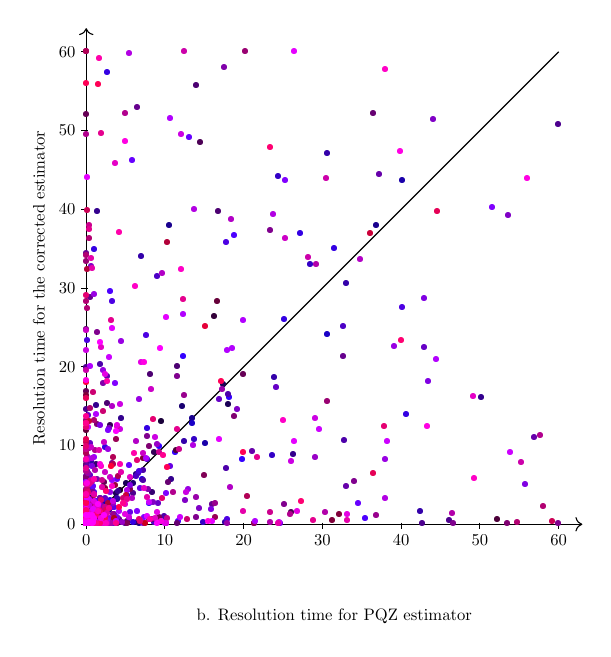 \begin{tikzpicture}[only marks, y=.5cm, scale=0.6, every node/.style={scale=0.6}]
   % \draw plot[mark=*,xshift=-6cm] file {ScatterPlotExampleData.data};
    \draw[->] (0,0) -- coordinate (x axis mid) (10.5,0);
    \draw[->] (0,0) -- coordinate (y axis mid)(0,21);
    \foreach \x/\xtext in {0/0,1.666/10,3.333/20,5/30,6.666/40, 8.333/50, 10/60}
        \draw (\x cm,1pt) -- (\x cm,-3pt) node[anchor=north] {$\xtext$};
    \foreach \y/\ytext in {0/0,1.666/10,3.333/20,5/30,6.666/40, 8.333/50, 10/60}
        \draw (1pt,\y cm) -- (-3pt,\y cm) node[anchor=east] {$\ytext$};
    \node[below=1cm] at (x axis mid) {b. Resolution time for PQZ estimator};
    \node[rotate=90] at (-1,10) {Resolution time for the corrected estimator};

	\draw (0,0) -- (10,20);


{\color[rgb]{0.1,0,0.111} \node at (0.01,0.02) {\textbullet};}
{\color[rgb]{0.1,0,0.111} \node at (0.721,1.408) {\textbullet};}
{\color[rgb]{0.1,0,0.111} \node at (0.001,0.002) {\textbullet};}
{\color[rgb]{0.1,0,0.111} \node at (0.002,0.007) {\textbullet};}
{\color[rgb]{0.1,0,0.111} \node at (0.002,0.004) {\textbullet};}
{\color[rgb]{0.1,0,0.111} \node at (0.003,0.005) {\textbullet};}
{\color[rgb]{0.1,0,0.111} \node at (0.005,0.005) {\textbullet};}
{\color[rgb]{0.1,0,0.111} \node at (0.001,0.002) {\textbullet};}
{\color[rgb]{0.1,0,0.111} \node at (0.002,0.004) {\textbullet};}
{\color[rgb]{0.1,0,0.111} \node at (0.0,0.002) {\textbullet};}
{\color[rgb]{0.1,0,0.111} \node at (0.001,0.003) {\textbullet};}
{\color[rgb]{0.1,0,0.111} \node at (0.001,0.003) {\textbullet};}
{\color[rgb]{0.1,0,0.111} \node at (0.0,0.001) {\textbullet};}
{\color[rgb]{0.1,0,0.111} \node at (0.002,0.003) {\textbullet};}
{\color[rgb]{0.1,0,0.111} \node at (0.0,0.002) {\textbullet};}
{\color[rgb]{0.1,0,0.111} \node at (0.001,0.002) {\textbullet};}
{\color[rgb]{0.1,0,0.111} \node at (0.001,0.003) {\textbullet};}
{\color[rgb]{0.1,0,0.111} \node at (0.0,0.0) {\textbullet};}
{\color[rgb]{0.1,0,0.111} \node at (0.025,0.091) {\textbullet};}
{\color[rgb]{0.1,0,0.111} \node at (0.002,0.003) {\textbullet};}
{\color[rgb]{0.1,0,0.111} \node at (0.001,0.003) {\textbullet};}
{\color[rgb]{0.1,0,0.111} \node at (0.001,0.002) {\textbullet};}
{\color[rgb]{0.1,0,0.111} \node at (0.001,0.003) {\textbullet};}
{\color[rgb]{0.1,0,0.111} \node at (0.001,0.003) {\textbullet};}
{\color[rgb]{0.1,0,0.111} \node at (0.0,0.002) {\textbullet};}
{\color[rgb]{0.1,0,0.111} \node at (0.001,0.002) {\textbullet};}
{\color[rgb]{0.1,0,0.111} \node at (0.001,0.003) {\textbullet};}
{\color[rgb]{0.1,0,0.111} \node at (0.0,0.002) {\textbullet};}
{\color[rgb]{0.1,0,0.111} \node at (0.001,0.003) {\textbullet};}
{\color[rgb]{0.1,0,0.111} \node at (0.001,0.003) {\textbullet};}
{\color[rgb]{0.1,0,0.111} \node at (0.002,0.004) {\textbullet};}
{\color[rgb]{0.1,0,0.111} \node at (0.003,0.005) {\textbullet};}
{\color[rgb]{0.1,0,0.111} \node at (0.002,0.004) {\textbullet};}
{\color[rgb]{0.1,0,0.111} \node at (0.002,0.004) {\textbullet};}
{\color[rgb]{0.1,0,0.111} \node at (0.001,0.002) {\textbullet};}
{\color[rgb]{0.1,0,0.111} \node at (0.002,0.003) {\textbullet};}
{\color[rgb]{0.1,0,0.111} \node at (0.0,0.0) {\textbullet};}
{\color[rgb]{0.1,0,0.111} \node at (0.001,0.003) {\textbullet};}
{\color[rgb]{0.1,0,0.111} \node at (0.0,0.0) {\textbullet};}
{\color[rgb]{0.1,0,0.111} \node at (0.089,0.03) {\textbullet};}
{\color[rgb]{0.1,0,0.111} \node at (0.001,0.002) {\textbullet};}
{\color[rgb]{0.1,0,0.111} \node at (0.001,0.003) {\textbullet};}
{\color[rgb]{0.1,0,0.111} \node at (0.001,0.002) {\textbullet};}
{\color[rgb]{0.1,0,0.111} \node at (0.0,0.001) {\textbullet};}
{\color[rgb]{0.1,0,0.111} \node at (0.002,0.004) {\textbullet};}
{\color[rgb]{0.1,0,0.111} \node at (0.002,0.004) {\textbullet};}
{\color[rgb]{0.1,0,0.111} \node at (0.002,0.003) {\textbullet};}
{\color[rgb]{0.1,0,0.111} \node at (0.002,0.004) {\textbullet};}
{\color[rgb]{0.1,0,0.111} \node at (0.0,0.002) {\textbullet};}
{\color[rgb]{0.1,0,0.222} \node at (0.003,0.018) {\textbullet};}
{\color[rgb]{0.1,0,0.222} \node at (0.002,0.004) {\textbullet};}
{\color[rgb]{0.1,0,0.222} \node at (0.109,1.073) {\textbullet};}
{\color[rgb]{0.1,0,0.222} \node at (0.002,0.004) {\textbullet};}
{\color[rgb]{0.1,0,0.222} \node at (0.376,0.649) {\textbullet};}
{\color[rgb]{0.1,0,0.222} \node at (0.0,0.0) {\textbullet};}
{\color[rgb]{0.1,0,0.222} \node at (0.003,0.008) {\textbullet};}
{\color[rgb]{0.1,0,0.222} \node at (0.001,0.003) {\textbullet};}
{\color[rgb]{0.1,0,0.222} \node at (0.002,0.005) {\textbullet};}
{\color[rgb]{0.1,0,0.222} \node at (0.002,0.004) {\textbullet};}
{\color[rgb]{0.1,0,0.222} \node at (0.002,0.004) {\textbullet};}
{\color[rgb]{0.1,0,0.222} \node at (0.001,0.003) {\textbullet};}
{\color[rgb]{0.1,0,0.222} \node at (0.123,0.481) {\textbullet};}
{\color[rgb]{0.1,0,0.222} \node at (0.002,0.003) {\textbullet};}
{\color[rgb]{0.1,0,0.222} \node at (0.002,0.004) {\textbullet};}
{\color[rgb]{0.1,0,0.222} \node at (0.0,0.001) {\textbullet};}
{\color[rgb]{0.1,0,0.222} \node at (0.0,0.0) {\textbullet};}
{\color[rgb]{0.1,0,0.222} \node at (0.002,0.004) {\textbullet};}
{\color[rgb]{0.1,0,0.222} \node at (0.002,0.004) {\textbullet};}
{\color[rgb]{0.1,0,0.222} \node at (0.0,0.002) {\textbullet};}
{\color[rgb]{0.1,0,0.222} \node at (0.003,0.009) {\textbullet};}
{\color[rgb]{0.1,0,0.222} \node at (0.002,0.003) {\textbullet};}
{\color[rgb]{0.1,0,0.222} \node at (0.003,0.005) {\textbullet};}
{\color[rgb]{0.1,0,0.222} \node at (0.002,0.005) {\textbullet};}
{\color[rgb]{0.1,0,0.222} \node at (0.002,0.004) {\textbullet};}
{\color[rgb]{0.1,0,0.222} \node at (0.002,0.006) {\textbullet};}
{\color[rgb]{0.1,0,0.222} \node at (0.002,0.004) {\textbullet};}
{\color[rgb]{0.1,0,0.222} \node at (0.002,0.004) {\textbullet};}
{\color[rgb]{0.1,0,0.222} \node at (0.002,0.005) {\textbullet};}
{\color[rgb]{0.1,0,0.222} \node at (0.0,0.0) {\textbullet};}
{\color[rgb]{0.1,0,0.222} \node at (0.001,0.002) {\textbullet};}
{\color[rgb]{0.1,0,0.222} \node at (0.004,0.008) {\textbullet};}
{\color[rgb]{0.1,0,0.222} \node at (1.599,4.33) {\textbullet};}
{\color[rgb]{0.1,0,0.222} \node at (0.002,0.004) {\textbullet};}
{\color[rgb]{0.1,0,0.222} \node at (0.0,0.001) {\textbullet};}
{\color[rgb]{0.1,0,0.222} \node at (0.003,0.007) {\textbullet};}
{\color[rgb]{0.1,0,0.222} \node at (0.003,0.006) {\textbullet};}
{\color[rgb]{0.1,0,0.222} \node at (0.002,0.004) {\textbullet};}
{\color[rgb]{0.1,0,0.222} \node at (0.001,0.002) {\textbullet};}
{\color[rgb]{0.1,0,0.222} \node at (0.002,0.006) {\textbullet};}
{\color[rgb]{0.1,0,0.222} \node at (0.002,0.005) {\textbullet};}
{\color[rgb]{0.1,0,0.222} \node at (0.0,0.002) {\textbullet};}
{\color[rgb]{0.1,0,0.222} \node at (0.002,0.003) {\textbullet};}
{\color[rgb]{0.1,0,0.222} \node at (0.007,0.003) {\textbullet};}
{\color[rgb]{0.1,0,0.222} \node at (0.002,0.004) {\textbullet};}
{\color[rgb]{0.1,0,0.222} \node at (0.002,0.005) {\textbullet};}
{\color[rgb]{0.1,0,0.222} \node at (0.002,0.003) {\textbullet};}
{\color[rgb]{0.1,0,0.333} \node at (0.004,0.007) {\textbullet};}
{\color[rgb]{0.1,0,0.333} \node at (0.004,0.007) {\textbullet};}
{\color[rgb]{0.1,0,0.333} \node at (0.003,0.005) {\textbullet};}
{\color[rgb]{0.1,0,0.333} \node at (0.856,1.702) {\textbullet};}
{\color[rgb]{0.1,0,0.333} \node at (0.0,0.002) {\textbullet};}
{\color[rgb]{0.1,0,0.333} \node at (0.001,0.004) {\textbullet};}
{\color[rgb]{0.1,0,0.333} \node at (0.002,0.005) {\textbullet};}
{\color[rgb]{0.1,0,0.333} \node at (0.003,0.007) {\textbullet};}
{\color[rgb]{0.1,0,0.333} \node at (0.002,0.004) {\textbullet};}
{\color[rgb]{0.1,0,0.333} \node at (0.003,0.006) {\textbullet};}
{\color[rgb]{0.1,0,0.333} \node at (0.649,1.275) {\textbullet};}
{\color[rgb]{0.1,0,0.333} \node at (0.016,0.005) {\textbullet};}
{\color[rgb]{0.1,0,0.333} \node at (0.003,0.006) {\textbullet};}
{\color[rgb]{0.1,0,0.333} \node at (0.003,0.005) {\textbullet};}
{\color[rgb]{0.1,0,0.333} \node at (0.003,0.008) {\textbullet};}
{\color[rgb]{0.1,0,0.333} \node at (0.0,0.002) {\textbullet};}
{\color[rgb]{0.1,0,0.333} \node at (0.003,0.006) {\textbullet};}
{\color[rgb]{0.1,0,0.333} \node at (0.001,0.002) {\textbullet};}
{\color[rgb]{0.1,0,0.333} \node at (0.0,0.002) {\textbullet};}
{\color[rgb]{0.1,0,0.333} \node at (0.002,0.003) {\textbullet};}
{\color[rgb]{0.1,0,0.333} \node at (0.0,0.0) {\textbullet};}
{\color[rgb]{0.1,0,0.333} \node at (0.0,0.002) {\textbullet};}
{\color[rgb]{0.1,0,0.333} \node at (0.004,0.006) {\textbullet};}
{\color[rgb]{0.1,0,0.333} \node at (0.002,0.005) {\textbullet};}
{\color[rgb]{0.1,0,0.333} \node at (0.004,0.005) {\textbullet};}
{\color[rgb]{0.1,0,0.333} \node at (3.016,5.064) {\textbullet};}
{\color[rgb]{0.1,0,0.333} \node at (0.002,0.004) {\textbullet};}
{\color[rgb]{0.1,0,0.333} \node at (0.003,0.006) {\textbullet};}
{\color[rgb]{0.1,0,0.333} \node at (0.003,0.006) {\textbullet};}
{\color[rgb]{0.1,0,0.333} \node at (0.002,0.005) {\textbullet};}
{\color[rgb]{0.1,0,0.333} \node at (0.002,0.003) {\textbullet};}
{\color[rgb]{0.1,0,0.333} \node at (0.002,0.004) {\textbullet};}
{\color[rgb]{0.1,0,0.333} \node at (2.918,5.895) {\textbullet};}
{\color[rgb]{0.1,0,0.333} \node at (0.038,0.013) {\textbullet};}
{\color[rgb]{0.1,0,0.333} \node at (0.0,0.0) {\textbullet};}
{\color[rgb]{0.1,0,0.333} \node at (0.006,0.043) {\textbullet};}
{\color[rgb]{0.1,0,0.333} \node at (0.003,0.005) {\textbullet};}
{\color[rgb]{0.1,0,0.333} \node at (0.002,0.005) {\textbullet};}
{\color[rgb]{0.1,0,0.333} \node at (0.002,0.003) {\textbullet};}
{\color[rgb]{0.1,0,0.333} \node at (0.005,0.005) {\textbullet};}
{\color[rgb]{0.1,0,0.333} \node at (0.002,0.004) {\textbullet};}
{\color[rgb]{0.1,0,0.333} \node at (0.002,0.003) {\textbullet};}
{\color[rgb]{0.1,0,0.333} \node at (0.002,0.003) {\textbullet};}
{\color[rgb]{0.1,0,0.333} \node at (0.001,0.002) {\textbullet};}
{\color[rgb]{0.1,0,0.333} \node at (0.003,0.006) {\textbullet};}
{\color[rgb]{0.1,0,0.333} \node at (0.002,0.003) {\textbullet};}
{\color[rgb]{0.1,0,0.333} \node at (0.002,0.004) {\textbullet};}
{\color[rgb]{0.1,0,0.444} \node at (0.002,0.005) {\textbullet};}
{\color[rgb]{0.1,0,0.444} \node at (0.004,0.007) {\textbullet};}
{\color[rgb]{0.1,0,0.444} \node at (0.001,0.003) {\textbullet};}
{\color[rgb]{0.1,0,0.444} \node at (0.005,0.223) {\textbullet};}
{\color[rgb]{0.1,0,0.444} \node at (0.0,0.002) {\textbullet};}
{\color[rgb]{0.1,0,0.444} \node at (0.002,0.005) {\textbullet};}
{\color[rgb]{0.1,0,0.444} \node at (0.004,0.006) {\textbullet};}
{\color[rgb]{0.1,0,0.444} \node at (0.002,0.014) {\textbullet};}
{\color[rgb]{0.1,0,0.444} \node at (0.178,0.432) {\textbullet};}
{\color[rgb]{0.1,0,0.444} \node at (1.065,2.073) {\textbullet};}
{\color[rgb]{0.1,0,0.444} \node at (0.003,0.005) {\textbullet};}
{\color[rgb]{0.1,0,0.444} \node at (0.0,0.0) {\textbullet};}
{\color[rgb]{0.1,0,0.444} \node at (0.003,0.006) {\textbullet};}
{\color[rgb]{0.1,0,0.444} \node at (0.004,0.564) {\textbullet};}
{\color[rgb]{0.1,0,0.444} \node at (0.002,0.005) {\textbullet};}
{\color[rgb]{0.1,0,0.444} \node at (0.054,0.112) {\textbullet};}
{\color[rgb]{0.1,0,0.444} \node at (0.003,0.006) {\textbullet};}
{\color[rgb]{0.1,0,0.444} \node at (0.003,0.005) {\textbullet};}
{\color[rgb]{0.1,0,0.444} \node at (0.003,0.006) {\textbullet};}
{\color[rgb]{0.1,0,0.444} \node at (0.0,0.0) {\textbullet};}
{\color[rgb]{0.1,0,0.444} \node at (0.002,0.003) {\textbullet};}
{\color[rgb]{0.1,0,0.444} \node at (0.003,0.006) {\textbullet};}
{\color[rgb]{0.1,0,0.444} \node at (0.004,0.007) {\textbullet};}
{\color[rgb]{0.1,0,0.444} \node at (0.002,0.004) {\textbullet};}
{\color[rgb]{0.1,0,0.444} \node at (0.009,0.017) {\textbullet};}
{\color[rgb]{0.1,0,0.444} \node at (0.004,0.008) {\textbullet};}
{\color[rgb]{0.1,0,0.444} \node at (0.003,0.005) {\textbullet};}
{\color[rgb]{0.1,0,0.444} \node at (0.002,0.003) {\textbullet};}
{\color[rgb]{0.1,0,0.444} \node at (0.004,0.007) {\textbullet};}
{\color[rgb]{0.1,0,0.444} \node at (0.003,0.005) {\textbullet};}
{\color[rgb]{0.1,0,0.444} \node at (0.059,0.112) {\textbullet};}
{\color[rgb]{0.1,0,0.444} \node at (0.002,0.004) {\textbullet};}
{\color[rgb]{0.1,0,0.444} \node at (0.001,0.003) {\textbullet};}
{\color[rgb]{0.1,0,0.444} \node at (0.003,0.006) {\textbullet};}
{\color[rgb]{0.1,0,0.444} \node at (2.039,4.982) {\textbullet};}
{\color[rgb]{0.1,0,0.444} \node at (0.001,0.002) {\textbullet};}
{\color[rgb]{0.1,0,0.444} \node at (0.003,0.007) {\textbullet};}
{\color[rgb]{0.1,0,0.444} \node at (0.15,0.413) {\textbullet};}
{\color[rgb]{0.1,0,0.444} \node at (0.011,0.043) {\textbullet};}
{\color[rgb]{0.1,0,0.444} \node at (0.999,1.698) {\textbullet};}
{\color[rgb]{0.1,0,0.444} \node at (0.005,0.013) {\textbullet};}
{\color[rgb]{0.1,0,0.444} \node at (0.002,0.003) {\textbullet};}
{\color[rgb]{0.1,0,0.444} \node at (0.002,0.004) {\textbullet};}
{\color[rgb]{0.1,0,0.444} \node at (0.558,0.04) {\textbullet};}
{\color[rgb]{0.1,0,0.444} \node at (0.0,0.0) {\textbullet};}
{\color[rgb]{0.1,0,0.444} \node at (0.003,0.007) {\textbullet};}
{\color[rgb]{0.1,0,0.444} \node at (0.001,0.002) {\textbullet};}
{\color[rgb]{0.1,0,0.444} \node at (0.05,0.353) {\textbullet};}
{\color[rgb]{0.1,0,0.444} \node at (0.006,0.009) {\textbullet};}
{\color[rgb]{0.1,0,0.556} \node at (0.003,0.006) {\textbullet};}
{\color[rgb]{0.1,0,0.556} \node at (0.251,0.512) {\textbullet};}
{\color[rgb]{0.1,0,0.556} \node at (0.004,0.009) {\textbullet};}
{\color[rgb]{0.1,0,0.556} \node at (0.006,0.016) {\textbullet};}
{\color[rgb]{0.1,0,0.556} \node at (0.004,0.008) {\textbullet};}
{\color[rgb]{0.1,0,0.556} \node at (0.658,1.031) {\textbullet};}
{\color[rgb]{0.1,0,0.556} \node at (0.008,0.013) {\textbullet};}
{\color[rgb]{0.1,0,0.556} \node at (1.758,12.653) {\textbullet};}
{\color[rgb]{0.1,0,0.556} \node at (0.004,2.44) {\textbullet};}
{\color[rgb]{0.1,0,0.556} \node at (0.002,0.004) {\textbullet};}
{\color[rgb]{0.1,0,0.556} \node at (0.362,0.957) {\textbullet};}
{\color[rgb]{0.1,0,0.556} \node at (0.003,0.006) {\textbullet};}
{\color[rgb]{0.1,0,0.556} \node at (0.263,0.25) {\textbullet};}
{\color[rgb]{0.1,0,0.556} \node at (0.003,0.007) {\textbullet};}
{\color[rgb]{0.1,0,0.556} \node at (0.002,0.039) {\textbullet};}
{\color[rgb]{0.1,0,0.556} \node at (6.145,12.633) {\textbullet};}
{\color[rgb]{0.1,0,0.556} \node at (0.004,0.009) {\textbullet};}
{\color[rgb]{0.1,0,0.556} \node at (0.003,0.004) {\textbullet};}
{\color[rgb]{0.1,0,0.556} \node at (0.005,0.009) {\textbullet};}
{\color[rgb]{0.1,0,0.556} \node at (0.0,0.0) {\textbullet};}
{\color[rgb]{0.1,0,0.556} \node at (1.129,0.031) {\textbullet};}
{\color[rgb]{0.1,0,0.556} \node at (0.005,0.009) {\textbullet};}
{\color[rgb]{0.1,0,0.556} \node at (0.016,0.015) {\textbullet};}
{\color[rgb]{0.1,0,0.556} \node at (0.088,0.169) {\textbullet};}
{\color[rgb]{0.1,0,0.556} \node at (0.003,0.003) {\textbullet};}
{\color[rgb]{0.1,0,0.556} \node at (0.003,0.007) {\textbullet};}
{\color[rgb]{0.1,0,0.556} \node at (0.006,0.009) {\textbullet};}
{\color[rgb]{0.1,0,0.556} \node at (0.0,0.0) {\textbullet};}
{\color[rgb]{0.1,0,0.556} \node at (0.044,0.097) {\textbullet};}
{\color[rgb]{0.1,0,0.556} \node at (0.0,0.0) {\textbullet};}
{\color[rgb]{0.1,0,0.556} \node at (0.004,0.009) {\textbullet};}
{\color[rgb]{0.1,0,0.556} \node at (0.018,0.018) {\textbullet};}
{\color[rgb]{0.1,0,0.556} \node at (0.002,0.003) {\textbullet};}
{\color[rgb]{0.1,0,0.556} \node at (0.321,0.016) {\textbullet};}
{\color[rgb]{0.1,0,0.556} \node at (0.0,0.0) {\textbullet};}
{\color[rgb]{0.1,0,0.556} \node at (0.083,0.578) {\textbullet};}
{\color[rgb]{0.1,0,0.556} \node at (0.008,0.015) {\textbullet};}
{\color[rgb]{0.1,0,0.556} \node at (0.0,0.0) {\textbullet};}
{\color[rgb]{0.1,0,0.556} \node at (0.005,0.01) {\textbullet};}
{\color[rgb]{0.1,0,0.556} \node at (0.004,0.008) {\textbullet};}
{\color[rgb]{0.1,0,0.556} \node at (0.004,0.009) {\textbullet};}
{\color[rgb]{0.1,0,0.556} \node at (0.002,0.004) {\textbullet};}
{\color[rgb]{0.1,0,0.556} \node at (0.002,0.004) {\textbullet};}
{\color[rgb]{0.1,0,0.556} \node at (0.003,0.005) {\textbullet};}
{\color[rgb]{0.1,0,0.556} \node at (0.009,0.021) {\textbullet};}
{\color[rgb]{0.1,0,0.556} \node at (2.248,4.483) {\textbullet};}
{\color[rgb]{0.1,0,0.556} \node at (0.003,0.007) {\textbullet};}
{\color[rgb]{0.1,0,0.556} \node at (0.072,0.139) {\textbullet};}
{\color[rgb]{0.1,0,0.667} \node at (0.0,0.0) {\textbullet};}
{\color[rgb]{0.1,0,0.667} \node at (0.001,0.002) {\textbullet};}
{\color[rgb]{0.1,0,0.667} \node at (0.005,0.011) {\textbullet};}
{\color[rgb]{0.1,0,0.667} \node at (0.0,0.0) {\textbullet};}
{\color[rgb]{0.1,0,0.667} \node at (0.054,0.077) {\textbullet};}
{\color[rgb]{0.1,0,0.667} \node at (0.003,0.005) {\textbullet};}
{\color[rgb]{0.1,0,0.667} \node at (6.704,14.528) {\textbullet};}
{\color[rgb]{0.1,0,0.667} \node at (0.003,0.006) {\textbullet};}
{\color[rgb]{0.1,0,0.667} \node at (0.003,0.005) {\textbullet};}
{\color[rgb]{0.1,0,0.667} \node at (0.008,0.01) {\textbullet};}
{\color[rgb]{0.1,0,0.667} \node at (0.006,0.013) {\textbullet};}
{\color[rgb]{0.1,0,0.667} \node at (0.005,0.01) {\textbullet};}
{\color[rgb]{0.1,0,0.667} \node at (0.003,0.006) {\textbullet};}
{\color[rgb]{0.1,0,0.667} \node at (0.003,0.006) {\textbullet};}
{\color[rgb]{0.1,0,0.667} \node at (0.032,0.01) {\textbullet};}
{\color[rgb]{0.1,0,0.667} \node at (0.002,0.004) {\textbullet};}
{\color[rgb]{0.1,0,0.667} \node at (0.0,0.0) {\textbullet};}
{\color[rgb]{0.1,0,0.667} \node at (0.021,0.041) {\textbullet};}
{\color[rgb]{0.1,0,0.667} \node at (0.004,0.007) {\textbullet};}
{\color[rgb]{0.1,0,0.667} \node at (0.01,0.009) {\textbullet};}
{\color[rgb]{0.1,0,0.667} \node at (0.003,0.006) {\textbullet};}
{\color[rgb]{0.1,0,0.667} \node at (0.004,0.009) {\textbullet};}
{\color[rgb]{0.1,0,0.667} \node at (0.005,0.01) {\textbullet};}
{\color[rgb]{0.1,0,0.667} \node at (0.0,0.0) {\textbullet};}
{\color[rgb]{0.1,0,0.667} \node at (0.019,0.037) {\textbullet};}
{\color[rgb]{0.1,0,0.667} \node at (0.0,0.001) {\textbullet};}
{\color[rgb]{0.1,0,0.667} \node at (0.002,0.004) {\textbullet};}
{\color[rgb]{0.1,0,0.667} \node at (0.003,0.006) {\textbullet};}
{\color[rgb]{0.1,0,0.667} \node at (0.012,0.026) {\textbullet};}
{\color[rgb]{0.1,0,0.667} \node at (0.0,0.0) {\textbullet};}
{\color[rgb]{0.1,0,0.667} \node at (0.128,0.081) {\textbullet};}
{\color[rgb]{0.1,0,0.667} \node at (0.005,0.01) {\textbullet};}
{\color[rgb]{0.1,0,0.667} \node at (0.006,0.011) {\textbullet};}
{\color[rgb]{0.1,0,0.667} \node at (0.0,0.0) {\textbullet};}
{\color[rgb]{0.1,0,0.667} \node at (0.0,0.0) {\textbullet};}
{\color[rgb]{0.1,0,0.667} \node at (0.516,0.967) {\textbullet};}
{\color[rgb]{0.1,0,0.667} \node at (0.009,0.017) {\textbullet};}
{\color[rgb]{0.1,0,0.667} \node at (0.008,0.014) {\textbullet};}
{\color[rgb]{0.1,0,0.667} \node at (0.009,0.018) {\textbullet};}
{\color[rgb]{0.1,0,0.667} \node at (0.097,0.19) {\textbullet};}
{\color[rgb]{0.1,0,0.667} \node at (0.004,0.009) {\textbullet};}
{\color[rgb]{0.1,0,0.667} \node at (0.015,0.041) {\textbullet};}
{\color[rgb]{0.1,0,0.667} \node at (0.0,0.0) {\textbullet};}
{\color[rgb]{0.1,0,0.667} \node at (0.076,0.132) {\textbullet};}
{\color[rgb]{0.1,0,0.667} \node at (0.388,0.969) {\textbullet};}
{\color[rgb]{0.1,0,0.667} \node at (2.522,3.423) {\textbullet};}
{\color[rgb]{0.1,0,0.778} \node at (0.48,0.918) {\textbullet};}
{\color[rgb]{0.1,0,0.778} \node at (0.0,0.0) {\textbullet};}
{\color[rgb]{0.1,0,0.778} \node at (0.0,0.0) {\textbullet};}
{\color[rgb]{0.1,0,0.778} \node at (0.004,0.008) {\textbullet};}
{\color[rgb]{0.1,0,0.778} \node at (0.038,0.061) {\textbullet};}
{\color[rgb]{0.1,0,0.778} \node at (0.0,0.0) {\textbullet};}
{\color[rgb]{0.1,0,0.778} \node at (0.0,0.0) {\textbullet};}
{\color[rgb]{0.1,0,0.778} \node at (0.034,0.067) {\textbullet};}
{\color[rgb]{0.1,0,0.778} \node at (0.005,0.01) {\textbullet};}
{\color[rgb]{0.1,0,0.778} \node at (0.004,0.007) {\textbullet};}
{\color[rgb]{0.1,0,0.778} \node at (0.006,0.014) {\textbullet};}
{\color[rgb]{0.1,0,0.778} \node at (0.0,0.0) {\textbullet};}
{\color[rgb]{0.1,0,0.778} \node at (0.0,0.0) {\textbullet};}
{\color[rgb]{0.1,0,0.778} \node at (0.003,0.005) {\textbullet};}
{\color[rgb]{0.1,0,0.778} \node at (0.004,0.007) {\textbullet};}
{\color[rgb]{0.1,0,0.778} \node at (2.26,4.247) {\textbullet};}
{\color[rgb]{0.1,0,0.778} \node at (0.003,0.006) {\textbullet};}
{\color[rgb]{0.1,0,0.778} \node at (0.012,0.023) {\textbullet};}
{\color[rgb]{0.1,0,0.778} \node at (0.02,0.017) {\textbullet};}
{\color[rgb]{0.1,0,0.778} \node at (0.013,0.031) {\textbullet};}
{\color[rgb]{0.1,0,0.778} \node at (0.206,0.405) {\textbullet};}
{\color[rgb]{0.1,0,0.778} \node at (0.135,0.319) {\textbullet};}
{\color[rgb]{0.1,0,0.778} \node at (0.0,0.0) {\textbullet};}
{\color[rgb]{0.1,0,0.778} \node at (0.003,0.005) {\textbullet};}
{\color[rgb]{0.1,0,0.778} \node at (0.007,0.014) {\textbullet};}
{\color[rgb]{0.1,0,0.778} \node at (0.008,0.016) {\textbullet};}
{\color[rgb]{0.1,0,0.778} \node at (0.004,0.006) {\textbullet};}
{\color[rgb]{0.1,0,0.778} \node at (0.004,0.007) {\textbullet};}
{\color[rgb]{0.1,0,0.778} \node at (0.012,0.022) {\textbullet};}
{\color[rgb]{0.1,0,0.778} \node at (0.006,0.011) {\textbullet};}
{\color[rgb]{0.1,0,0.778} \node at (0.052,0.108) {\textbullet};}
{\color[rgb]{0.1,0,0.778} \node at (5.108,8.018) {\textbullet};}
{\color[rgb]{0.1,0,0.778} \node at (0.033,2.239) {\textbullet};}
{\color[rgb]{0.1,0,0.778} \node at (0.0,0.0) {\textbullet};}
{\color[rgb]{0.1,0,0.778} \node at (0.05,0.09) {\textbullet};}
{\color[rgb]{0.1,0,0.778} \node at (0.005,0.011) {\textbullet};}
{\color[rgb]{0.1,0,0.778} \node at (0.004,0.009) {\textbullet};}
{\color[rgb]{0.1,0,0.778} \node at (0.0,0.0) {\textbullet};}
{\color[rgb]{0.1,0,0.778} \node at (0.009,0.018) {\textbullet};}
{\color[rgb]{0.1,0,0.778} \node at (0.008,0.015) {\textbullet};}
{\color[rgb]{0.1,0,0.778} \node at (0.0,0.0) {\textbullet};}
{\color[rgb]{0.1,0,0.778} \node at (0.0,0.0) {\textbullet};}
{\color[rgb]{0.1,0,0.778} \node at (0.0,0.0) {\textbullet};}
{\color[rgb]{0.1,0,0.778} \node at (0.0,0.0) {\textbullet};}
{\color[rgb]{0.1,0,0.778} \node at (0.0,0.0) {\textbullet};}
{\color[rgb]{0.1,0,0.778} \node at (0.017,0.039) {\textbullet};}
{\color[rgb]{0.1,0,0.778} \node at (0.017,0.073) {\textbullet};}
{\color[rgb]{0.1,0,0.778} \node at (0.003,0.007) {\textbullet};}
{\color[rgb]{0.1,0,0.778} \node at (0.004,0.009) {\textbullet};}
{\color[rgb]{0.1,0,0.778} \node at (0.007,0.013) {\textbullet};}
{\color[rgb]{0.1,0,0.889} \node at (0.133,0.254) {\textbullet};}
{\color[rgb]{0.1,0,0.889} \node at (0.014,0.028) {\textbullet};}
{\color[rgb]{0.1,0,0.889} \node at (0.102,0.25) {\textbullet};}
{\color[rgb]{0.1,0,0.889} \node at (0.042,0.09) {\textbullet};}
{\color[rgb]{0.1,0,0.889} \node at (0.031,0.064) {\textbullet};}
{\color[rgb]{0.1,0,0.889} \node at (0.063,0.095) {\textbullet};}
{\color[rgb]{0.1,0,0.889} \node at (0.0,0.0) {\textbullet};}
{\color[rgb]{0.1,0,0.889} \node at (0.047,0.106) {\textbullet};}
{\color[rgb]{0.1,0,0.889} \node at (0.007,0.014) {\textbullet};}
{\color[rgb]{0.1,0,0.889} \node at (0.004,0.008) {\textbullet};}
{\color[rgb]{0.1,0,0.889} \node at (0.006,0.011) {\textbullet};}
{\color[rgb]{0.1,0,0.889} \node at (0.008,0.016) {\textbullet};}
{\color[rgb]{0.1,0,0.889} \node at (0.256,0.556) {\textbullet};}
{\color[rgb]{0.1,0,0.889} \node at (0.003,0.006) {\textbullet};}
{\color[rgb]{0.1,0,0.889} \node at (0.499,0.552) {\textbullet};}
{\color[rgb]{0.1,0,0.889} \node at (0.007,0.015) {\textbullet};}
{\color[rgb]{0.1,0,0.889} \node at (0.003,0.006) {\textbullet};}
{\color[rgb]{0.1,0,0.889} \node at (0.001,0.002) {\textbullet};}
{\color[rgb]{0.1,0,0.889} \node at (0.0,0.0) {\textbullet};}
{\color[rgb]{0.1,0,0.889} \node at (0.008,0.016) {\textbullet};}
{\color[rgb]{0.1,0,0.889} \node at (0.0,0.0) {\textbullet};}
{\color[rgb]{0.1,0,0.889} \node at (0.004,0.009) {\textbullet};}
{\color[rgb]{0.1,0,0.889} \node at (0.005,0.011) {\textbullet};}
{\color[rgb]{0.1,0,0.889} \node at (0.003,0.005) {\textbullet};}
{\color[rgb]{0.1,0,0.889} \node at (0.0,0.0) {\textbullet};}
{\color[rgb]{0.1,0,0.889} \node at (0.005,0.011) {\textbullet};}
{\color[rgb]{0.1,0,0.889} \node at (0.007,0.013) {\textbullet};}
{\color[rgb]{0.1,0,0.889} \node at (0.0,0.0) {\textbullet};}
{\color[rgb]{0.1,0,0.889} \node at (0.009,0.023) {\textbullet};}
{\color[rgb]{0.1,0,0.889} \node at (0.008,0.016) {\textbullet};}
{\color[rgb]{0.1,0,0.889} \node at (0.198,0.445) {\textbullet};}
{\color[rgb]{0.1,0,0.889} \node at (0.007,0.016) {\textbullet};}
{\color[rgb]{0.1,0,0.889} \node at (0.0,0.0) {\textbullet};}
{\color[rgb]{0.1,0,0.889} \node at (0.003,0.006) {\textbullet};}
{\color[rgb]{0.1,0,0.889} \node at (0.0,0.0) {\textbullet};}
{\color[rgb]{0.1,0,0.889} \node at (0.002,0.005) {\textbullet};}
{\color[rgb]{0.1,0,0.889} \node at (0.0,0.0) {\textbullet};}
{\color[rgb]{0.1,0,0.889} \node at (0.065,1.826) {\textbullet};}
{\color[rgb]{0.1,0,0.889} \node at (0.006,0.014) {\textbullet};}
{\color[rgb]{0.1,0,0.889} \node at (1.203,1.865) {\textbullet};}
{\color[rgb]{0.1,0,0.889} \node at (0.008,0.016) {\textbullet};}
{\color[rgb]{0.1,0,0.889} \node at (0.0,0.0) {\textbullet};}
{\color[rgb]{0.1,0,0.889} \node at (0.0,0.0) {\textbullet};}
{\color[rgb]{0.1,0,0.889} \node at (0.004,0.008) {\textbullet};}
{\color[rgb]{0.1,0,0.889} \node at (0.006,0.01) {\textbullet};}
{\color[rgb]{0.1,0,0.889} \node at (0.004,0.007) {\textbullet};}
{\color[rgb]{0.1,0,0.889} \node at (0.016,0.043) {\textbullet};}
{\color[rgb]{0.1,0,0.889} \node at (0.003,0.005) {\textbullet};}
{\color[rgb]{0.1,0,0.889} \node at (0.009,0.02) {\textbullet};}
{\color[rgb]{0.1,0,1.0} \node at (0.004,0.008) {\textbullet};}
{\color[rgb]{0.1,0,1.0} \node at (0.072,0.134) {\textbullet};}
{\color[rgb]{0.1,0,1.0} \node at (0.005,0.009) {\textbullet};}
{\color[rgb]{0.1,0,1.0} \node at (0.006,0.012) {\textbullet};}
{\color[rgb]{0.1,0,1.0} \node at (0.0,0.0) {\textbullet};}
{\color[rgb]{0.1,0,1.0} \node at (0.0,0.0) {\textbullet};}
{\color[rgb]{0.1,0,1.0} \node at (0.039,0.069) {\textbullet};}
{\color[rgb]{0.1,0,1.0} \node at (0.0,0.0) {\textbullet};}
{\color[rgb]{0.1,0,1.0} \node at (0.007,0.016) {\textbullet};}
{\color[rgb]{0.1,0,1.0} \node at (0.004,0.008) {\textbullet};}
{\color[rgb]{0.1,0,1.0} \node at (0.008,0.018) {\textbullet};}
{\color[rgb]{0.1,0,1.0} \node at (0.0,0.0) {\textbullet};}
{\color[rgb]{0.1,0,1.0} \node at (0.006,0.013) {\textbullet};}
{\color[rgb]{0.1,0,1.0} \node at (0.059,0.066) {\textbullet};}
{\color[rgb]{0.1,0,1.0} \node at (0.0,0.0) {\textbullet};}
{\color[rgb]{0.1,0,1.0} \node at (0.005,0.011) {\textbullet};}
{\color[rgb]{0.1,0,1.0} \node at (0.002,0.004) {\textbullet};}
{\color[rgb]{0.1,0,1.0} \node at (0.005,0.01) {\textbullet};}
{\color[rgb]{0.1,0,1.0} \node at (0.0,0.0) {\textbullet};}
{\color[rgb]{0.1,0,1.0} \node at (0.01,0.018) {\textbullet};}
{\color[rgb]{0.1,0,1.0} \node at (0.061,0.347) {\textbullet};}
{\color[rgb]{0.1,0,1.0} \node at (0.007,0.015) {\textbullet};}
{\color[rgb]{0.1,0,1.0} \node at (0.024,0.07) {\textbullet};}
{\color[rgb]{0.1,0,1.0} \node at (0.0,0.0) {\textbullet};}
{\color[rgb]{0.1,0,1.0} \node at (0.006,0.013) {\textbullet};}
{\color[rgb]{0.1,0,1.0} \node at (0.007,0.014) {\textbullet};}
{\color[rgb]{0.1,0,1.0} \node at (0.878,1.201) {\textbullet};}
{\color[rgb]{0.1,0,1.0} \node at (0.0,0.0) {\textbullet};}
{\color[rgb]{0.1,0,1.0} \node at (0.0,0.0) {\textbullet};}
{\color[rgb]{0.1,0,1.0} \node at (0.007,0.015) {\textbullet};}
{\color[rgb]{0.1,0,1.0} \node at (0.004,0.008) {\textbullet};}
{\color[rgb]{0.1,0,1.0} \node at (0.003,0.005) {\textbullet};}
{\color[rgb]{0.1,0,1.0} \node at (0.01,0.023) {\textbullet};}
{\color[rgb]{0.1,0,1.0} \node at (0.002,0.003) {\textbullet};}
{\color[rgb]{0.1,0,1.0} \node at (0.0,0.0) {\textbullet};}
{\color[rgb]{0.1,0,1.0} \node at (0.007,0.016) {\textbullet};}
{\color[rgb]{0.1,0,1.0} \node at (0.004,0.008) {\textbullet};}
{\color[rgb]{0.1,0,1.0} \node at (0.017,0.032) {\textbullet};}
{\color[rgb]{0.1,0,1.0} \node at (0.004,0.007) {\textbullet};}
{\color[rgb]{0.1,0,1.0} \node at (0.01,0.02) {\textbullet};}
{\color[rgb]{0.1,0,1.0} \node at (0.007,0.014) {\textbullet};}
{\color[rgb]{0.1,0,1.0} \node at (0.003,0.005) {\textbullet};}
{\color[rgb]{0.1,0,1.0} \node at (0.006,0.012) {\textbullet};}
{\color[rgb]{0.1,0,1.0} \node at (0.005,0.01) {\textbullet};}
{\color[rgb]{0.1,0,1.0} \node at (0.0,0.0) {\textbullet};}
{\color[rgb]{0.1,0,1.0} \node at (0.007,0.014) {\textbullet};}
{\color[rgb]{0.1,0,1.0} \node at (0.0,0.0) {\textbullet};}
{\color[rgb]{0.1,0,1.0} \node at (0.003,0.006) {\textbullet};}
{\color[rgb]{0.1,0,1.0} \node at (0.0,0.0) {\textbullet};}
{\color[rgb]{0.1,0,1.0} \node at (0.0,0.0) {\textbullet};}
{\color[rgb]{0.2,0,0.111} \node at (0.002,0.004) {\textbullet};}
{\color[rgb]{0.2,0,0.111} \node at (0.003,0.005) {\textbullet};}
{\color[rgb]{0.2,0,0.111} \node at (0.001,0.003) {\textbullet};}
{\color[rgb]{0.2,0,0.111} \node at (0.001,0.003) {\textbullet};}
{\color[rgb]{0.2,0,0.111} \node at (0.0,0.0) {\textbullet};}
{\color[rgb]{0.2,0,0.111} \node at (0.0,0.0) {\textbullet};}
{\color[rgb]{0.2,0,0.111} \node at (0.0,0.001) {\textbullet};}
{\color[rgb]{0.2,0,0.111} \node at (0.0,0.0) {\textbullet};}
{\color[rgb]{0.2,0,0.111} \node at (0.0,0.001) {\textbullet};}
{\color[rgb]{0.2,0,0.111} \node at (0.001,0.002) {\textbullet};}
{\color[rgb]{0.2,0,0.111} \node at (0.0,0.002) {\textbullet};}
{\color[rgb]{0.2,0,0.111} \node at (0.001,0.002) {\textbullet};}
{\color[rgb]{0.2,0,0.111} \node at (0.001,0.003) {\textbullet};}
{\color[rgb]{0.2,0,0.111} \node at (0.002,0.005) {\textbullet};}
{\color[rgb]{0.2,0,0.111} \node at (0.0,0.002) {\textbullet};}
{\color[rgb]{0.2,0,0.111} \node at (0.001,0.002) {\textbullet};}
{\color[rgb]{0.2,0,0.111} \node at (0.13,0.313) {\textbullet};}
{\color[rgb]{0.2,0,0.111} \node at (0.001,0.003) {\textbullet};}
{\color[rgb]{0.2,0,0.111} \node at (0.001,0.003) {\textbullet};}
{\color[rgb]{0.2,0,0.111} \node at (0.001,0.003) {\textbullet};}
{\color[rgb]{0.2,0,0.111} \node at (0.002,0.003) {\textbullet};}
{\color[rgb]{0.2,0,0.111} \node at (0.001,0.002) {\textbullet};}
{\color[rgb]{0.2,0,0.111} \node at (0.001,0.002) {\textbullet};}
{\color[rgb]{0.2,0,0.111} \node at (0.0,0.002) {\textbullet};}
{\color[rgb]{0.2,0,0.111} \node at (0.001,0.003) {\textbullet};}
{\color[rgb]{0.2,0,0.111} \node at (0.001,0.003) {\textbullet};}
{\color[rgb]{0.2,0,0.111} \node at (0.0,0.001) {\textbullet};}
{\color[rgb]{0.2,0,0.111} \node at (0.001,0.002) {\textbullet};}
{\color[rgb]{0.2,0,0.111} \node at (0.0,0.001) {\textbullet};}
{\color[rgb]{0.2,0,0.111} \node at (0.0,0.001) {\textbullet};}
{\color[rgb]{0.2,0,0.111} \node at (0.001,0.003) {\textbullet};}
{\color[rgb]{0.2,0,0.111} \node at (0.001,0.002) {\textbullet};}
{\color[rgb]{0.2,0,0.111} \node at (0.0,0.002) {\textbullet};}
{\color[rgb]{0.2,0,0.111} \node at (0.001,0.002) {\textbullet};}
{\color[rgb]{0.2,0,0.111} \node at (0.003,0.004) {\textbullet};}
{\color[rgb]{0.2,0,0.111} \node at (0.001,0.003) {\textbullet};}
{\color[rgb]{0.2,0,0.111} \node at (0.0,0.0) {\textbullet};}
{\color[rgb]{0.2,0,0.111} \node at (0.0,0.002) {\textbullet};}
{\color[rgb]{0.2,0,0.111} \node at (0.002,0.003) {\textbullet};}
{\color[rgb]{0.2,0,0.111} \node at (0.001,0.003) {\textbullet};}
{\color[rgb]{0.2,0,0.111} \node at (0.001,0.002) {\textbullet};}
{\color[rgb]{0.2,0,0.111} \node at (0.0,0.002) {\textbullet};}
{\color[rgb]{0.2,0,0.111} \node at (0.001,0.002) {\textbullet};}
{\color[rgb]{0.2,0,0.111} \node at (0.001,0.002) {\textbullet};}
{\color[rgb]{0.2,0,0.111} \node at (0.0,0.002) {\textbullet};}
{\color[rgb]{0.2,0,0.111} \node at (0.0,0.002) {\textbullet};}
{\color[rgb]{0.2,0,0.111} \node at (0.0,0.002) {\textbullet};}
{\color[rgb]{0.2,0,0.111} \node at (0.001,0.002) {\textbullet};}
{\color[rgb]{0.2,0,0.111} \node at (0.001,0.003) {\textbullet};}
{\color[rgb]{0.2,0,0.222} \node at (0.002,0.004) {\textbullet};}
{\color[rgb]{0.2,0,0.222} \node at (0.001,0.002) {\textbullet};}
{\color[rgb]{0.2,0,0.222} \node at (0.001,0.003) {\textbullet};}
{\color[rgb]{0.2,0,0.222} \node at (0.0,0.0) {\textbullet};}
{\color[rgb]{0.2,0,0.222} \node at (0.0,0.002) {\textbullet};}
{\color[rgb]{0.2,0,0.222} \node at (0.001,0.003) {\textbullet};}
{\color[rgb]{0.2,0,0.222} \node at (0.002,0.003) {\textbullet};}
{\color[rgb]{0.2,0,0.222} \node at (0.157,0.759) {\textbullet};}
{\color[rgb]{0.2,0,0.222} \node at (0.002,0.004) {\textbullet};}
{\color[rgb]{0.2,0,0.222} \node at (0.002,0.004) {\textbullet};}
{\color[rgb]{0.2,0,0.222} \node at (0.002,0.004) {\textbullet};}
{\color[rgb]{0.2,0,0.222} \node at (0.002,0.003) {\textbullet};}
{\color[rgb]{0.2,0,0.222} \node at (0.0,0.001) {\textbullet};}
{\color[rgb]{0.2,0,0.222} \node at (0.002,0.004) {\textbullet};}
{\color[rgb]{0.2,0,0.222} \node at (0.002,0.003) {\textbullet};}
{\color[rgb]{0.2,0,0.222} \node at (0.001,0.003) {\textbullet};}
{\color[rgb]{0.2,0,0.222} \node at (0.01,0.003) {\textbullet};}
{\color[rgb]{0.2,0,0.222} \node at (0.001,0.002) {\textbullet};}
{\color[rgb]{0.2,0,0.222} \node at (0.001,0.002) {\textbullet};}
{\color[rgb]{0.2,0,0.222} \node at (0.0,0.001) {\textbullet};}
{\color[rgb]{0.2,0,0.222} \node at (0.0,0.002) {\textbullet};}
{\color[rgb]{0.2,0,0.222} \node at (0.0,0.002) {\textbullet};}
{\color[rgb]{0.2,0,0.222} \node at (0.002,0.003) {\textbullet};}
{\color[rgb]{0.2,0,0.222} \node at (0.0,0.0) {\textbullet};}
{\color[rgb]{0.2,0,0.222} \node at (0.0,0.0) {\textbullet};}
{\color[rgb]{0.2,0,0.222} \node at (0.002,0.004) {\textbullet};}
{\color[rgb]{0.2,0,0.222} \node at (0.002,0.004) {\textbullet};}
{\color[rgb]{0.2,0,0.222} \node at (0.002,0.003) {\textbullet};}
{\color[rgb]{0.2,0,0.222} \node at (0.0,0.0) {\textbullet};}
{\color[rgb]{0.2,0,0.222} \node at (0.0,0.0) {\textbullet};}
{\color[rgb]{0.2,0,0.222} \node at (2.713,8.767) {\textbullet};}
{\color[rgb]{0.2,0,0.222} \node at (0.002,0.003) {\textbullet};}
{\color[rgb]{0.2,0,0.222} \node at (0.002,0.003) {\textbullet};}
{\color[rgb]{0.2,0,0.222} \node at (0.001,0.003) {\textbullet};}
{\color[rgb]{0.2,0,0.222} \node at (0.001,0.004) {\textbullet};}
{\color[rgb]{0.2,0,0.222} \node at (0.009,0.003) {\textbullet};}
{\color[rgb]{0.2,0,0.222} \node at (0.002,0.004) {\textbullet};}
{\color[rgb]{0.2,0,0.222} \node at (0.001,0.003) {\textbullet};}
{\color[rgb]{0.2,0,0.222} \node at (0.096,0.085) {\textbullet};}
{\color[rgb]{0.2,0,0.222} \node at (0.0,0.002) {\textbullet};}
{\color[rgb]{0.2,0,0.222} \node at (0.002,0.004) {\textbullet};}
{\color[rgb]{0.2,0,0.222} \node at (0.001,0.002) {\textbullet};}
{\color[rgb]{0.2,0,0.222} \node at (0.002,0.004) {\textbullet};}
{\color[rgb]{0.2,0,0.222} \node at (0.002,0.004) {\textbullet};}
{\color[rgb]{0.2,0,0.222} \node at (0.002,0.004) {\textbullet};}
{\color[rgb]{0.2,0,0.222} \node at (0.002,0.003) {\textbullet};}
{\color[rgb]{0.2,0,0.222} \node at (0.002,0.003) {\textbullet};}
{\color[rgb]{0.2,0,0.222} \node at (0.002,0.004) {\textbullet};}
{\color[rgb]{0.2,0,0.333} \node at (0.003,0.006) {\textbullet};}
{\color[rgb]{0.2,0,0.333} \node at (0.0,0.0) {\textbullet};}
{\color[rgb]{0.2,0,0.333} \node at (0.002,0.004) {\textbullet};}
{\color[rgb]{0.2,0,0.333} \node at (0.0,0.0) {\textbullet};}
{\color[rgb]{0.2,0,0.333} \node at (0.002,0.005) {\textbullet};}
{\color[rgb]{0.2,0,0.333} \node at (0.003,0.006) {\textbullet};}
{\color[rgb]{0.2,0,0.333} \node at (0.002,0.005) {\textbullet};}
{\color[rgb]{0.2,0,0.333} \node at (0.002,0.004) {\textbullet};}
{\color[rgb]{0.2,0,0.333} \node at (0.002,0.005) {\textbullet};}
{\color[rgb]{0.2,0,0.333} \node at (0.003,0.006) {\textbullet};}
{\color[rgb]{0.2,0,0.333} \node at (0.002,0.004) {\textbullet};}
{\color[rgb]{0.2,0,0.333} \node at (0.001,0.002) {\textbullet};}
{\color[rgb]{0.2,0,0.333} \node at (0.003,0.006) {\textbullet};}
{\color[rgb]{0.2,0,0.333} \node at (0.002,0.004) {\textbullet};}
{\color[rgb]{0.2,0,0.333} \node at (0.002,0.005) {\textbullet};}
{\color[rgb]{0.2,0,0.333} \node at (0.003,0.005) {\textbullet};}
{\color[rgb]{0.2,0,0.333} \node at (0.003,0.006) {\textbullet};}
{\color[rgb]{0.2,0,0.333} \node at (0.003,0.005) {\textbullet};}
{\color[rgb]{0.2,0,0.333} \node at (0.059,0.021) {\textbullet};}
{\color[rgb]{0.2,0,0.333} \node at (0.002,0.004) {\textbullet};}
{\color[rgb]{0.2,0,0.333} \node at (0.512,4.162) {\textbullet};}
{\color[rgb]{0.2,0,0.333} \node at (0.004,0.008) {\textbullet};}
{\color[rgb]{0.2,0,0.333} \node at (0.005,0.008) {\textbullet};}
{\color[rgb]{0.2,0,0.333} \node at (0.002,0.005) {\textbullet};}
{\color[rgb]{0.2,0,0.333} \node at (0.002,0.004) {\textbullet};}
{\color[rgb]{0.2,0,0.333} \node at (0.002,0.005) {\textbullet};}
{\color[rgb]{0.2,0,0.333} \node at (0.003,0.005) {\textbullet};}
{\color[rgb]{0.2,0,0.333} \node at (0.001,0.002) {\textbullet};}
{\color[rgb]{0.2,0,0.333} \node at (0.003,0.005) {\textbullet};}
{\color[rgb]{0.2,0,0.333} \node at (0.003,0.007) {\textbullet};}
{\color[rgb]{0.2,0,0.333} \node at (0.003,0.008) {\textbullet};}
{\color[rgb]{0.2,0,0.333} \node at (1.454,3.017) {\textbullet};}
{\color[rgb]{0.2,0,0.333} \node at (0.003,0.006) {\textbullet};}
{\color[rgb]{0.2,0,0.333} \node at (0.004,0.007) {\textbullet};}
{\color[rgb]{0.2,0,0.333} \node at (0.0,0.0) {\textbullet};}
{\color[rgb]{0.2,0,0.333} \node at (0.001,0.002) {\textbullet};}
{\color[rgb]{0.2,0,0.333} \node at (0.003,0.01) {\textbullet};}
{\color[rgb]{0.2,0,0.333} \node at (0.002,0.004) {\textbullet};}
{\color[rgb]{0.2,0,0.333} \node at (0.002,0.006) {\textbullet};}
{\color[rgb]{0.2,0,0.333} \node at (0.003,0.012) {\textbullet};}
{\color[rgb]{0.2,0,0.333} \node at (0.003,0.006) {\textbullet};}
{\color[rgb]{0.2,0,0.333} \node at (0.001,0.002) {\textbullet};}
{\color[rgb]{0.2,0,0.333} \node at (0.002,0.004) {\textbullet};}
{\color[rgb]{0.2,0,0.333} \node at (0.031,0.05) {\textbullet};}
{\color[rgb]{0.2,0,0.333} \node at (0.0,0.001) {\textbullet};}
{\color[rgb]{0.2,0,0.333} \node at (0.001,0.003) {\textbullet};}
{\color[rgb]{0.2,0,0.333} \node at (0.002,0.005) {\textbullet};}
{\color[rgb]{0.2,0,0.444} \node at (0.152,0.128) {\textbullet};}
{\color[rgb]{0.2,0,0.444} \node at (0.001,0.002) {\textbullet};}
{\color[rgb]{0.2,0,0.444} \node at (0.009,0.006) {\textbullet};}
{\color[rgb]{0.2,0,0.444} \node at (0.004,0.042) {\textbullet};}
{\color[rgb]{0.2,0,0.444} \node at (0.007,0.583) {\textbullet};}
{\color[rgb]{0.2,0,0.444} \node at (0.002,0.003) {\textbullet};}
{\color[rgb]{0.2,0,0.444} \node at (0.002,0.005) {\textbullet};}
{\color[rgb]{0.2,0,0.444} \node at (0.002,0.078) {\textbullet};}
{\color[rgb]{0.2,0,0.444} \node at (0.002,0.004) {\textbullet};}
{\color[rgb]{0.2,0,0.444} \node at (0.002,0.005) {\textbullet};}
{\color[rgb]{0.2,0,0.444} \node at (0.003,0.009) {\textbullet};}
{\color[rgb]{0.2,0,0.444} \node at (0.51,0.081) {\textbullet};}
{\color[rgb]{0.2,0,0.444} \node at (0.495,0.591) {\textbullet};}
{\color[rgb]{0.2,0,0.444} \node at (0.099,0.666) {\textbullet};}
{\color[rgb]{0.2,0,0.444} \node at (0.003,0.005) {\textbullet};}
{\color[rgb]{0.2,0,0.444} \node at (0.003,0.008) {\textbullet};}
{\color[rgb]{0.2,0,0.444} \node at (0.069,0.144) {\textbullet};}
{\color[rgb]{0.2,0,0.444} \node at (0.0,0.0) {\textbullet};}
{\color[rgb]{0.2,0,0.444} \node at (0.001,0.003) {\textbullet};}
{\color[rgb]{0.2,0,0.444} \node at (0.002,0.004) {\textbullet};}
{\color[rgb]{0.2,0,0.444} \node at (0.0,0.001) {\textbullet};}
{\color[rgb]{0.2,0,0.444} \node at (0.003,0.006) {\textbullet};}
{\color[rgb]{0.2,0,0.444} \node at (0.002,0.004) {\textbullet};}
{\color[rgb]{0.2,0,0.444} \node at (0.002,0.004) {\textbullet};}
{\color[rgb]{0.2,0,0.444} \node at (0.003,0.007) {\textbullet};}
{\color[rgb]{0.2,0,0.444} \node at (0.002,0.006) {\textbullet};}
{\color[rgb]{0.2,0,0.444} \node at (1.092,0.063) {\textbullet};}
{\color[rgb]{0.2,0,0.444} \node at (1.415,1.337) {\textbullet};}
{\color[rgb]{0.2,0,0.444} \node at (0.003,0.011) {\textbullet};}
{\color[rgb]{0.2,0,0.444} \node at (0.008,0.009) {\textbullet};}
{\color[rgb]{0.2,0,0.444} \node at (0.084,0.041) {\textbullet};}
{\color[rgb]{0.2,0,0.444} \node at (0.003,0.012) {\textbullet};}
{\color[rgb]{0.2,0,0.444} \node at (0.004,0.009) {\textbullet};}
{\color[rgb]{0.2,0,0.444} \node at (0.014,0.067) {\textbullet};}
{\color[rgb]{0.2,0,0.444} \node at (0.217,2.519) {\textbullet};}
{\color[rgb]{0.2,0,0.444} \node at (0.003,0.005) {\textbullet};}
{\color[rgb]{0.2,0,0.444} \node at (0.0,0.002) {\textbullet};}
{\color[rgb]{0.2,0,0.444} \node at (0.004,0.007) {\textbullet};}
{\color[rgb]{0.2,0,0.444} \node at (0.0,0.0) {\textbullet};}
{\color[rgb]{0.2,0,0.444} \node at (0.003,0.005) {\textbullet};}
{\color[rgb]{0.2,0,0.444} \node at (0.002,0.004) {\textbullet};}
{\color[rgb]{0.2,0,0.444} \node at (0.015,0.004) {\textbullet};}
{\color[rgb]{0.2,0,0.444} \node at (0.0,0.0) {\textbullet};}
{\color[rgb]{0.2,0,0.444} \node at (0.068,0.102) {\textbullet};}
{\color[rgb]{0.2,0,0.556} \node at (0.006,0.08) {\textbullet};}
{\color[rgb]{0.2,0,0.556} \node at (0.007,0.01) {\textbullet};}
{\color[rgb]{0.2,0,0.556} \node at (0.001,0.002) {\textbullet};}
{\color[rgb]{0.2,0,0.556} \node at (0.006,0.008) {\textbullet};}
{\color[rgb]{0.2,0,0.556} \node at (0.112,0.008) {\textbullet};}
{\color[rgb]{0.2,0,0.556} \node at (0.002,0.004) {\textbullet};}
{\color[rgb]{0.2,0,0.556} \node at (0.003,0.006) {\textbullet};}
{\color[rgb]{0.2,0,0.556} \node at (0.242,13.215) {\textbullet};}
{\color[rgb]{0.2,0,0.556} \node at (0.519,0.914) {\textbullet};}
{\color[rgb]{0.2,0,0.556} \node at (0.04,0.053) {\textbullet};}
{\color[rgb]{0.2,0,0.556} \node at (0.015,0.213) {\textbullet};}
{\color[rgb]{0.2,0,0.556} \node at (0.008,0.01) {\textbullet};}
{\color[rgb]{0.2,0,0.556} \node at (0.635,0.009) {\textbullet};}
{\color[rgb]{0.2,0,0.556} \node at (0.002,0.004) {\textbullet};}
{\color[rgb]{0.2,0,0.556} \node at (0.187,0.007) {\textbullet};}
{\color[rgb]{0.2,0,0.556} \node at (0.004,0.045) {\textbullet};}
{\color[rgb]{0.2,0,0.556} \node at (0.004,0.01) {\textbullet};}
{\color[rgb]{0.2,0,0.556} \node at (0.002,0.004) {\textbullet};}
{\color[rgb]{0.2,0,0.556} \node at (0.0,0.0) {\textbullet};}
{\color[rgb]{0.2,0,0.556} \node at (0.696,1.356) {\textbullet};}
{\color[rgb]{0.2,0,0.556} \node at (0.0,0.0) {\textbullet};}
{\color[rgb]{0.2,0,0.556} \node at (0.009,0.061) {\textbullet};}
{\color[rgb]{0.2,0,0.556} \node at (0.004,0.012) {\textbullet};}
{\color[rgb]{0.2,0,0.556} \node at (0.002,0.004) {\textbullet};}
{\color[rgb]{0.2,0,0.556} \node at (0.004,0.009) {\textbullet};}
{\color[rgb]{0.2,0,0.556} \node at (0.013,0.011) {\textbullet};}
{\color[rgb]{0.2,0,0.556} \node at (0.004,0.007) {\textbullet};}
{\color[rgb]{0.2,0,0.556} \node at (0.003,0.006) {\textbullet};}
{\color[rgb]{0.2,0,0.556} \node at (0.0,0.0) {\textbullet};}
{\color[rgb]{0.2,0,0.556} \node at (8.374,5.355) {\textbullet};}
{\color[rgb]{0.2,0,0.556} \node at (0.002,0.004) {\textbullet};}
{\color[rgb]{0.2,0,0.556} \node at (0.003,0.007) {\textbullet};}
{\color[rgb]{0.2,0,0.556} \node at (0.002,0.004) {\textbullet};}
{\color[rgb]{0.2,0,0.556} \node at (0.002,0.004) {\textbullet};}
{\color[rgb]{0.2,0,0.556} \node at (0.253,0.02) {\textbullet};}
{\color[rgb]{0.2,0,0.556} \node at (1.807,1.873) {\textbullet};}
{\color[rgb]{0.2,0,0.556} \node at (0.005,0.006) {\textbullet};}
{\color[rgb]{0.2,0,0.556} \node at (0.75,4.47) {\textbullet};}
{\color[rgb]{0.2,0,0.556} \node at (0.002,0.005) {\textbullet};}
{\color[rgb]{0.2,0,0.556} \node at (0.214,5.001) {\textbullet};}
{\color[rgb]{0.2,0,0.556} \node at (0.031,0.182) {\textbullet};}
{\color[rgb]{0.2,0,0.556} \node at (4.385,2.955) {\textbullet};}
{\color[rgb]{0.2,0,0.556} \node at (0.004,0.007) {\textbullet};}
{\color[rgb]{0.2,0,0.667} \node at (0.005,0.008) {\textbullet};}
{\color[rgb]{0.2,0,0.667} \node at (0.103,0.33) {\textbullet};}
{\color[rgb]{0.2,0,0.667} \node at (5.502,10.187) {\textbullet};}
{\color[rgb]{0.2,0,0.667} \node at (0.158,0.234) {\textbullet};}
{\color[rgb]{0.2,0,0.667} \node at (0.002,0.005) {\textbullet};}
{\color[rgb]{0.2,0,0.667} \node at (0.01,0.013) {\textbullet};}
{\color[rgb]{0.2,0,0.667} \node at (0.005,0.01) {\textbullet};}
{\color[rgb]{0.2,0,0.667} \node at (0.02,0.011) {\textbullet};}
{\color[rgb]{0.2,0,0.667} \node at (0.004,0.015) {\textbullet};}
{\color[rgb]{0.2,0,0.667} \node at (0.022,0.071) {\textbullet};}
{\color[rgb]{0.2,0,0.667} \node at (0.003,0.007) {\textbullet};}
{\color[rgb]{0.2,0,0.667} \node at (0.002,0.004) {\textbullet};}
{\color[rgb]{0.2,0,0.667} \node at (5.118,15.689) {\textbullet};}
{\color[rgb]{0.2,0,0.667} \node at (0.001,0.003) {\textbullet};}
{\color[rgb]{0.2,0,0.667} \node at (2.093,3.501) {\textbullet};}
{\color[rgb]{0.2,0,0.667} \node at (0.0,0.0) {\textbullet};}
{\color[rgb]{0.2,0,0.667} \node at (1.178,11.333) {\textbullet};}
{\color[rgb]{0.2,0,0.667} \node at (0.003,0.006) {\textbullet};}
{\color[rgb]{0.2,0,0.667} \node at (0.115,2.634) {\textbullet};}
{\color[rgb]{0.2,0,0.667} \node at (0.022,0.111) {\textbullet};}
{\color[rgb]{0.2,0,0.667} \node at (7.073,0.529) {\textbullet};}
{\color[rgb]{0.2,0,0.667} \node at (3.981,6.199) {\textbullet};}
{\color[rgb]{0.2,0,0.667} \node at (0.003,0.006) {\textbullet};}
{\color[rgb]{0.2,0,0.667} \node at (0.002,0.005) {\textbullet};}
{\color[rgb]{0.2,0,0.667} \node at (0.669,1.064) {\textbullet};}
{\color[rgb]{0.2,0,0.667} \node at (0.003,0.007) {\textbullet};}
{\color[rgb]{0.2,0,0.667} \node at (0.005,0.01) {\textbullet};}
{\color[rgb]{0.2,0,0.667} \node at (0.002,0.004) {\textbullet};}
{\color[rgb]{0.2,0,0.667} \node at (0.004,0.153) {\textbullet};}
{\color[rgb]{0.2,0,0.667} \node at (0.002,0.005) {\textbullet};}
{\color[rgb]{0.2,0,0.667} \node at (0.122,0.146) {\textbullet};}
{\color[rgb]{0.2,0,0.667} \node at (0.014,0.004) {\textbullet};}
{\color[rgb]{0.2,0,0.667} \node at (2.948,0.051) {\textbullet};}
{\color[rgb]{0.2,0,0.667} \node at (0.0,0.001) {\textbullet};}
{\color[rgb]{0.2,0,0.778} \node at (3.943,2.878) {\textbullet};}
{\color[rgb]{0.2,0,0.778} \node at (2.479,0.061) {\textbullet};}
{\color[rgb]{0.2,0,0.778} \node at (0.002,0.004) {\textbullet};}
{\color[rgb]{0.2,0,0.778} \node at (0.0,0.0) {\textbullet};}
{\color[rgb]{0.2,0,0.778} \node at (0.008,0.015) {\textbullet};}
{\color[rgb]{0.2,0,0.778} \node at (0.0,0.0) {\textbullet};}
{\color[rgb]{0.2,0,0.778} \node at (0.0,0.0) {\textbullet};}
{\color[rgb]{0.2,0,0.778} \node at (0.078,0.159) {\textbullet};}
{\color[rgb]{0.2,0,0.778} \node at (0.0,0.0) {\textbullet};}
{\color[rgb]{0.2,0,0.778} \node at (0.0,0.0) {\textbullet};}
{\color[rgb]{0.2,0,0.778} \node at (0.0,0.0) {\textbullet};}
{\color[rgb]{0.2,0,0.778} \node at (0.014,0.028) {\textbullet};}
{\color[rgb]{0.2,0,0.778} \node at (0.002,0.005) {\textbullet};}
{\color[rgb]{0.2,0,0.778} \node at (0.0,0.0) {\textbullet};}
{\color[rgb]{0.2,0,0.778} \node at (0.004,0.007) {\textbullet};}
{\color[rgb]{0.2,0,0.778} \node at (0.002,0.003) {\textbullet};}
{\color[rgb]{0.2,0,0.778} \node at (0.0,0.0) {\textbullet};}
{\color[rgb]{0.2,0,0.778} \node at (2.29,3.556) {\textbullet};}
{\color[rgb]{0.2,0,0.778} \node at (0.071,0.253) {\textbullet};}
{\color[rgb]{0.2,0,0.778} \node at (0.0,0.0) {\textbullet};}
{\color[rgb]{0.2,0,0.778} \node at (4.755,10.966) {\textbullet};}
{\color[rgb]{0.2,0,0.778} \node at (0.23,0.359) {\textbullet};}
{\color[rgb]{0.2,0,0.778} \node at (0.074,0.118) {\textbullet};}
{\color[rgb]{0.2,0,0.778} \node at (0.048,0.092) {\textbullet};}
{\color[rgb]{0.2,0,0.778} \node at (0.031,2.144) {\textbullet};}
{\color[rgb]{0.2,0,0.778} \node at (4.08,14.692) {\textbullet};}
{\color[rgb]{0.2,0,0.778} \node at (0.0,0.0) {\textbullet};}
{\color[rgb]{0.2,0,0.778} \node at (0.117,0.337) {\textbullet};}
{\color[rgb]{0.2,0,0.778} \node at (0.002,0.005) {\textbullet};}
{\color[rgb]{0.2,0,0.778} \node at (0.308,1.073) {\textbullet};}
{\color[rgb]{0.2,0,0.778} \node at (0.454,0.2) {\textbullet};}
{\color[rgb]{0.2,0,0.778} \node at (0.159,0.24) {\textbullet};}
{\color[rgb]{0.2,0,0.778} \node at (0.003,0.007) {\textbullet};}
{\color[rgb]{0.2,0,0.778} \node at (0.006,0.012) {\textbullet};}
{\color[rgb]{0.2,0,0.778} \node at (0.0,0.0) {\textbullet};}
{\color[rgb]{0.2,0,0.889} \node at (0.002,0.004) {\textbullet};}
{\color[rgb]{0.2,0,0.889} \node at (0.0,0.0) {\textbullet};}
{\color[rgb]{0.2,0,0.889} \node at (6.785,4.645) {\textbullet};}
{\color[rgb]{0.2,0,0.889} \node at (0.066,0.152) {\textbullet};}
{\color[rgb]{0.2,0,0.889} \node at (0.407,3.237) {\textbullet};}
{\color[rgb]{0.2,0,0.889} \node at (0.523,0.987) {\textbullet};}
{\color[rgb]{0.2,0,0.889} \node at (0.031,1.302) {\textbullet};}
{\color[rgb]{0.2,0,0.889} \node at (0.0,0.0) {\textbullet};}
{\color[rgb]{0.2,0,0.889} \node at (0.095,0.166) {\textbullet};}
{\color[rgb]{0.2,0,0.889} \node at (0.087,0.187) {\textbullet};}
{\color[rgb]{0.2,0,0.889} \node at (0.246,0.008) {\textbullet};}
{\color[rgb]{0.2,0,0.889} \node at (0.0,0.0) {\textbullet};}
{\color[rgb]{0.2,0,0.889} \node at (0.0,0.0) {\textbullet};}
{\color[rgb]{0.2,0,0.889} \node at (0.001,0.003) {\textbullet};}
{\color[rgb]{0.2,0,0.889} \node at (0.0,0.0) {\textbullet};}
{\color[rgb]{0.2,0,0.889} \node at (0.174,0.864) {\textbullet};}
{\color[rgb]{0.2,0,0.889} \node at (0.003,0.005) {\textbullet};}
{\color[rgb]{0.2,0,0.889} \node at (0.0,0.0) {\textbullet};}
{\color[rgb]{0.2,0,0.889} \node at (0.416,1.014) {\textbullet};}
{\color[rgb]{0.2,0,0.889} \node at (0.328,0.313) {\textbullet};}
{\color[rgb]{0.2,0,0.889} \node at (0.0,0.0) {\textbullet};}
{\color[rgb]{0.2,0,0.889} \node at (0.0,0.0) {\textbullet};}
{\color[rgb]{0.2,0,0.889} \node at (0.008,0.015) {\textbullet};}
{\color[rgb]{0.2,0,0.889} \node at (4.533,12.306) {\textbullet};}
{\color[rgb]{0.2,0,0.889} \node at (0.671,0.099) {\textbullet};}
{\color[rgb]{0.2,0,0.889} \node at (0.002,0.005) {\textbullet};}
{\color[rgb]{0.2,0,0.889} \node at (0.002,0.004) {\textbullet};}
{\color[rgb]{0.2,0,0.889} \node at (0.006,0.011) {\textbullet};}
{\color[rgb]{0.2,0,0.889} \node at (0.0,0.0) {\textbullet};}
{\color[rgb]{0.2,0,0.889} \node at (5.261,11.677) {\textbullet};}
{\color[rgb]{0.2,0,0.889} \node at (0.0,0.0) {\textbullet};}
{\color[rgb]{0.2,0,0.889} \node at (0.453,19.105) {\textbullet};}
{\color[rgb]{0.2,0,0.889} \node at (1.301,4.049) {\textbullet};}
{\color[rgb]{0.2,0,0.889} \node at (1.013,0.079) {\textbullet};}
{\color[rgb]{0.2,0,0.889} \node at (0.005,0.011) {\textbullet};}
{\color[rgb]{0.2,0,0.889} \node at (0.325,0.594) {\textbullet};}
{\color[rgb]{0.2,0,0.889} \node at (0.002,0.005) {\textbullet};}
{\color[rgb]{0.2,0,0.889} \node at (0.046,0.025) {\textbullet};}
{\color[rgb]{0.2,0,0.889} \node at (0.189,11.604) {\textbullet};}
{\color[rgb]{0.2,0,0.889} \node at (0.011,0.024) {\textbullet};}
{\color[rgb]{0.2,0,0.889} \node at (4.203,8.673) {\textbullet};}
{\color[rgb]{0.2,0,1.0} \node at (0.015,0.038) {\textbullet};}
{\color[rgb]{0.2,0,1.0} \node at (3.307,2.722) {\textbullet};}
{\color[rgb]{0.2,0,1.0} \node at (0.07,0.129) {\textbullet};}
{\color[rgb]{0.2,0,1.0} \node at (0.0,0.0) {\textbullet};}
{\color[rgb]{0.2,0,1.0} \node at (0.0,0.0) {\textbullet};}
{\color[rgb]{0.2,0,1.0} \node at (0.188,0.005) {\textbullet};}
{\color[rgb]{0.2,0,1.0} \node at (1.896,3.034) {\textbullet};}
{\color[rgb]{0.2,0,1.0} \node at (0.007,0.015) {\textbullet};}
{\color[rgb]{0.2,0,1.0} \node at (1.544,3.263) {\textbullet};}
{\color[rgb]{0.2,0,1.0} \node at (0.0,0.0) {\textbullet};}
{\color[rgb]{0.2,0,1.0} \node at (0.006,0.015) {\textbullet};}
{\color[rgb]{0.2,0,1.0} \node at (0.011,0.023) {\textbullet};}
{\color[rgb]{0.2,0,1.0} \node at (0.0,0.0) {\textbullet};}
{\color[rgb]{0.2,0,1.0} \node at (0.003,0.006) {\textbullet};}
{\color[rgb]{0.2,0,1.0} \node at (0.134,0.226) {\textbullet};}
{\color[rgb]{0.2,0,1.0} \node at (0.22,0.967) {\textbullet};}
{\color[rgb]{0.2,0,1.0} \node at (0.317,0.583) {\textbullet};}
{\color[rgb]{0.2,0,1.0} \node at (0.097,0.35) {\textbullet};}
{\color[rgb]{0.2,0,1.0} \node at (0.008,0.017) {\textbullet};}
{\color[rgb]{0.2,0,1.0} \node at (0.132,0.173) {\textbullet};}
{\color[rgb]{0.2,0,1.0} \node at (0.035,0.077) {\textbullet};}
{\color[rgb]{0.2,0,1.0} \node at (0.006,0.212) {\textbullet};}
{\color[rgb]{0.2,0,1.0} \node at (0.0,0.0) {\textbullet};}
{\color[rgb]{0.2,0,1.0} \node at (3.043,5.348) {\textbullet};}
{\color[rgb]{0.2,0,1.0} \node at (0.012,0.025) {\textbullet};}
{\color[rgb]{0.2,0,1.0} \node at (0.0,0.0) {\textbullet};}
{\color[rgb]{0.2,0,1.0} \node at (0.0,0.0) {\textbullet};}
{\color[rgb]{0.2,0,1.0} \node at (0.002,0.004) {\textbullet};}
{\color[rgb]{0.2,0,1.0} \node at (0.034,0.017) {\textbullet};}
{\color[rgb]{0.2,0,1.0} \node at (0.062,0.017) {\textbullet};}
{\color[rgb]{0.2,0,1.0} \node at (0.493,0.806) {\textbullet};}
{\color[rgb]{0.2,0,1.0} \node at (0.077,0.114) {\textbullet};}
{\color[rgb]{0.2,0,1.0} \node at (0.0,0.0) {\textbullet};}
{\color[rgb]{0.2,0,1.0} \node at (1.339,0.885) {\textbullet};}
{\color[rgb]{0.2,0,1.0} \node at (0.01,0.018) {\textbullet};}
{\color[rgb]{0.2,0,1.0} \node at (0.005,0.01) {\textbullet};}
{\color[rgb]{0.2,0,1.0} \node at (0.005,0.011) {\textbullet};}
{\color[rgb]{0.2,0,1.0} \node at (0.0,0.0) {\textbullet};}
{\color[rgb]{0.2,0,1.0} \node at (0.078,0.13) {\textbullet};}
{\color[rgb]{0.2,0,1.0} \node at (2.069,7.086) {\textbullet};}
{\color[rgb]{0.2,0,1.0} \node at (0.009,0.008) {\textbullet};}
{\color[rgb]{0.3,0,0.111} \node at (0.0,0.002) {\textbullet};}
{\color[rgb]{0.3,0,0.111} \node at (0.0,0.003) {\textbullet};}
{\color[rgb]{0.3,0,0.111} \node at (0.002,0.003) {\textbullet};}
{\color[rgb]{0.3,0,0.111} \node at (0.0,0.002) {\textbullet};}
{\color[rgb]{0.3,0,0.111} \node at (0.003,0.005) {\textbullet};}
{\color[rgb]{0.3,0,0.111} \node at (0.0,0.002) {\textbullet};}
{\color[rgb]{0.3,0,0.111} \node at (0.0,0.001) {\textbullet};}
{\color[rgb]{0.3,0,0.111} \node at (0.001,0.003) {\textbullet};}
{\color[rgb]{0.3,0,0.111} \node at (0.0,0.002) {\textbullet};}
{\color[rgb]{0.3,0,0.111} \node at (0.002,0.003) {\textbullet};}
{\color[rgb]{0.3,0,0.111} \node at (0.001,0.003) {\textbullet};}
{\color[rgb]{0.3,0,0.111} \node at (0.001,0.003) {\textbullet};}
{\color[rgb]{0.3,0,0.111} \node at (0.002,0.003) {\textbullet};}
{\color[rgb]{0.3,0,0.111} \node at (0.001,0.003) {\textbullet};}
{\color[rgb]{0.3,0,0.111} \node at (0.001,0.003) {\textbullet};}
{\color[rgb]{0.3,0,0.111} \node at (0.001,0.002) {\textbullet};}
{\color[rgb]{0.3,0,0.111} \node at (0.002,0.003) {\textbullet};}
{\color[rgb]{0.3,0,0.111} \node at (0.002,0.002) {\textbullet};}
{\color[rgb]{0.3,0,0.111} \node at (0.002,0.003) {\textbullet};}
{\color[rgb]{0.3,0,0.111} \node at (0.048,0.035) {\textbullet};}
{\color[rgb]{0.3,0,0.111} \node at (0.002,0.003) {\textbullet};}
{\color[rgb]{0.3,0,0.111} \node at (0.0,0.0) {\textbullet};}
{\color[rgb]{0.3,0,0.111} \node at (0.001,0.003) {\textbullet};}
{\color[rgb]{0.3,0,0.111} \node at (0.001,0.003) {\textbullet};}
{\color[rgb]{0.3,0,0.111} \node at (0.001,0.002) {\textbullet};}
{\color[rgb]{0.3,0,0.111} \node at (0.001,0.002) {\textbullet};}
{\color[rgb]{0.3,0,0.111} \node at (0.002,0.005) {\textbullet};}
{\color[rgb]{0.3,0,0.111} \node at (0.002,0.003) {\textbullet};}
{\color[rgb]{0.3,0,0.111} \node at (0.002,0.006) {\textbullet};}
{\color[rgb]{0.3,0,0.111} \node at (0.0,0.0) {\textbullet};}
{\color[rgb]{0.3,0,0.111} \node at (0.001,0.002) {\textbullet};}
{\color[rgb]{0.3,0,0.111} \node at (0.002,0.003) {\textbullet};}
{\color[rgb]{0.3,0,0.111} \node at (0.002,0.004) {\textbullet};}
{\color[rgb]{0.3,0,0.111} \node at (0.002,0.004) {\textbullet};}
{\color[rgb]{0.3,0,0.111} \node at (0.0,0.001) {\textbullet};}
{\color[rgb]{0.3,0,0.111} \node at (0.0,0.0) {\textbullet};}
{\color[rgb]{0.3,0,0.111} \node at (0.001,0.002) {\textbullet};}
{\color[rgb]{0.3,0,0.111} \node at (0.002,0.003) {\textbullet};}
{\color[rgb]{0.3,0,0.111} \node at (0.004,0.004) {\textbullet};}
{\color[rgb]{0.3,0,0.111} \node at (0.001,0.002) {\textbullet};}
{\color[rgb]{0.3,0,0.111} \node at (0.002,0.003) {\textbullet};}
{\color[rgb]{0.3,0,0.111} \node at (0.0,0.0) {\textbullet};}
{\color[rgb]{0.3,0,0.111} \node at (0.002,0.005) {\textbullet};}
{\color[rgb]{0.3,0,0.111} \node at (0.001,0.002) {\textbullet};}
{\color[rgb]{0.3,0,0.111} \node at (0.002,0.005) {\textbullet};}
{\color[rgb]{0.3,0,0.111} \node at (0.002,0.004) {\textbullet};}
{\color[rgb]{0.3,0,0.111} \node at (0.001,0.002) {\textbullet};}
{\color[rgb]{0.3,0,0.111} \node at (0.002,0.004) {\textbullet};}
{\color[rgb]{0.3,0,0.111} \node at (0.002,0.004) {\textbullet};}
{\color[rgb]{0.3,0,0.222} \node at (0.002,0.004) {\textbullet};}
{\color[rgb]{0.3,0,0.222} \node at (0.002,0.005) {\textbullet};}
{\color[rgb]{0.3,0,0.222} \node at (0.002,0.004) {\textbullet};}
{\color[rgb]{0.3,0,0.222} \node at (0.002,0.004) {\textbullet};}
{\color[rgb]{0.3,0,0.222} \node at (0.002,0.002) {\textbullet};}
{\color[rgb]{0.3,0,0.222} \node at (0.002,0.004) {\textbullet};}
{\color[rgb]{0.3,0,0.222} \node at (0.003,0.005) {\textbullet};}
{\color[rgb]{0.3,0,0.222} \node at (0.003,0.006) {\textbullet};}
{\color[rgb]{0.3,0,0.222} \node at (0.002,0.004) {\textbullet};}
{\color[rgb]{0.3,0,0.222} \node at (0.001,0.003) {\textbullet};}
{\color[rgb]{0.3,0,0.222} \node at (0.003,0.007) {\textbullet};}
{\color[rgb]{0.3,0,0.222} \node at (0.017,0.083) {\textbullet};}
{\color[rgb]{0.3,0,0.222} \node at (0.002,0.005) {\textbullet};}
{\color[rgb]{0.3,0,0.222} \node at (0.002,0.004) {\textbullet};}
{\color[rgb]{0.3,0,0.222} \node at (0.004,0.009) {\textbullet};}
{\color[rgb]{0.3,0,0.222} \node at (0.003,0.005) {\textbullet};}
{\color[rgb]{0.3,0,0.222} \node at (0.003,0.006) {\textbullet};}
{\color[rgb]{0.3,0,0.222} \node at (0.003,0.007) {\textbullet};}
{\color[rgb]{0.3,0,0.222} \node at (0.164,0.373) {\textbullet};}
{\color[rgb]{0.3,0,0.222} \node at (0.002,0.016) {\textbullet};}
{\color[rgb]{0.3,0,0.222} \node at (0.002,0.003) {\textbullet};}
{\color[rgb]{0.3,0,0.222} \node at (0.002,0.004) {\textbullet};}
{\color[rgb]{0.3,0,0.222} \node at (0.002,0.004) {\textbullet};}
{\color[rgb]{0.3,0,0.222} \node at (0.01,0.025) {\textbullet};}
{\color[rgb]{0.3,0,0.222} \node at (0.002,0.004) {\textbullet};}
{\color[rgb]{0.3,0,0.222} \node at (0.002,0.004) {\textbullet};}
{\color[rgb]{0.3,0,0.222} \node at (1.923,3.093) {\textbullet};}
{\color[rgb]{0.3,0,0.222} \node at (0.0,0.0) {\textbullet};}
{\color[rgb]{0.3,0,0.222} \node at (0.0,0.001) {\textbullet};}
{\color[rgb]{0.3,0,0.222} \node at (0.02,0.017) {\textbullet};}
{\color[rgb]{0.3,0,0.222} \node at (0.011,0.023) {\textbullet};}
{\color[rgb]{0.3,0,0.222} \node at (0.002,0.004) {\textbullet};}
{\color[rgb]{0.3,0,0.222} \node at (0.002,0.005) {\textbullet};}
{\color[rgb]{0.3,0,0.222} \node at (0.001,0.002) {\textbullet};}
{\color[rgb]{0.3,0,0.222} \node at (0.002,0.004) {\textbullet};}
{\color[rgb]{0.3,0,0.222} \node at (0.002,0.004) {\textbullet};}
{\color[rgb]{0.3,0,0.222} \node at (0.667,0.008) {\textbullet};}
{\color[rgb]{0.3,0,0.222} \node at (0.002,0.004) {\textbullet};}
{\color[rgb]{0.3,0,0.222} \node at (0.002,0.009) {\textbullet};}
{\color[rgb]{0.3,0,0.222} \node at (0.002,0.003) {\textbullet};}
{\color[rgb]{0.3,0,0.222} \node at (0.002,0.004) {\textbullet};}
{\color[rgb]{0.3,0,0.222} \node at (0.002,0.003) {\textbullet};}
{\color[rgb]{0.3,0,0.222} \node at (0.002,0.003) {\textbullet};}
{\color[rgb]{0.3,0,0.222} \node at (0.002,0.005) {\textbullet};}
{\color[rgb]{0.3,0,0.222} \node at (8.708,0.206) {\textbullet};}
{\color[rgb]{0.3,0,0.222} \node at (0.002,0.003) {\textbullet};}
{\color[rgb]{0.3,0,0.222} \node at (0.0,0.001) {\textbullet};}
{\color[rgb]{0.3,0,0.222} \node at (0.002,0.004) {\textbullet};}
{\color[rgb]{0.3,0,0.222} \node at (0.0,0.002) {\textbullet};}
{\color[rgb]{0.3,0,0.333} \node at (0.003,0.039) {\textbullet};}
{\color[rgb]{0.3,0,0.333} \node at (0.003,0.005) {\textbullet};}
{\color[rgb]{0.3,0,0.333} \node at (0.002,0.005) {\textbullet};}
{\color[rgb]{0.3,0,0.333} \node at (0.002,0.003) {\textbullet};}
{\color[rgb]{0.3,0,0.333} \node at (0.002,0.015) {\textbullet};}
{\color[rgb]{0.3,0,0.333} \node at (0.079,0.147) {\textbullet};}
{\color[rgb]{0.3,0,0.333} \node at (0.003,0.009) {\textbullet};}
{\color[rgb]{0.3,0,0.333} \node at (0.002,0.003) {\textbullet};}
{\color[rgb]{0.3,0,0.333} \node at (0.003,0.046) {\textbullet};}
{\color[rgb]{0.3,0,0.333} \node at (0.003,0.006) {\textbullet};}
{\color[rgb]{0.3,0,0.333} \node at (0.002,0.003) {\textbullet};}
{\color[rgb]{0.3,0,0.333} \node at (2.428,16.163) {\textbullet};}
{\color[rgb]{0.3,0,0.333} \node at (0.051,1.728) {\textbullet};}
{\color[rgb]{0.3,0,0.333} \node at (0.002,0.004) {\textbullet};}
{\color[rgb]{0.3,0,0.333} \node at (0.001,0.002) {\textbullet};}
{\color[rgb]{0.3,0,0.333} \node at (0.005,0.014) {\textbullet};}
{\color[rgb]{0.3,0,0.333} \node at (0.003,0.007) {\textbullet};}
{\color[rgb]{0.3,0,0.333} \node at (0.001,0.002) {\textbullet};}
{\color[rgb]{0.3,0,0.333} \node at (0.002,1.805) {\textbullet};}
{\color[rgb]{0.3,0,0.333} \node at (0.018,0.055) {\textbullet};}
{\color[rgb]{0.3,0,0.333} \node at (0.004,0.008) {\textbullet};}
{\color[rgb]{0.3,0,0.333} \node at (0.882,0.1) {\textbullet};}
{\color[rgb]{0.3,0,0.333} \node at (0.002,0.004) {\textbullet};}
{\color[rgb]{0.3,0,0.333} \node at (0.002,0.004) {\textbullet};}
{\color[rgb]{0.3,0,0.333} \node at (0.002,0.004) {\textbullet};}
{\color[rgb]{0.3,0,0.333} \node at (0.002,0.004) {\textbullet};}
{\color[rgb]{0.3,0,0.333} \node at (0.004,0.077) {\textbullet};}
{\color[rgb]{0.3,0,0.333} \node at (0.002,0.005) {\textbullet};}
{\color[rgb]{0.3,0,0.333} \node at (0.002,0.005) {\textbullet};}
{\color[rgb]{0.3,0,0.333} \node at (0.0,0.0) {\textbullet};}
{\color[rgb]{0.3,0,0.333} \node at (0.003,2.701) {\textbullet};}
{\color[rgb]{0.3,0,0.333} \node at (0.003,0.005) {\textbullet};}
{\color[rgb]{0.3,0,0.333} \node at (0.002,0.021) {\textbullet};}
{\color[rgb]{0.3,0,0.333} \node at (0.003,0.004) {\textbullet};}
{\color[rgb]{0.3,0,0.333} \node at (0.0,0.002) {\textbullet};}
{\color[rgb]{0.3,0,0.333} \node at (0.001,0.003) {\textbullet};}
{\color[rgb]{0.3,0,0.333} \node at (0.002,0.004) {\textbullet};}
{\color[rgb]{0.3,0,0.333} \node at (0.0,0.002) {\textbullet};}
{\color[rgb]{0.3,0,0.333} \node at (4.351,0.482) {\textbullet};}
{\color[rgb]{0.3,0,0.333} \node at (0.001,0.003) {\textbullet};}
{\color[rgb]{0.3,0,0.333} \node at (0.003,0.009) {\textbullet};}
{\color[rgb]{0.3,0,0.333} \node at (0.003,1.863) {\textbullet};}
{\color[rgb]{0.3,0,0.333} \node at (0.002,0.004) {\textbullet};}
{\color[rgb]{0.3,0,0.333} \node at (0.049,0.063) {\textbullet};}
{\color[rgb]{0.3,0,0.444} \node at (0.003,0.006) {\textbullet};}
{\color[rgb]{0.3,0,0.444} \node at (0.002,0.005) {\textbullet};}
{\color[rgb]{0.3,0,0.444} \node at (0.0,0.0) {\textbullet};}
{\color[rgb]{0.3,0,0.444} \node at (0.004,0.005) {\textbullet};}
{\color[rgb]{0.3,0,0.444} \node at (1.37,6.323) {\textbullet};}
{\color[rgb]{0.3,0,0.444} \node at (0.01,0.065) {\textbullet};}
{\color[rgb]{0.3,0,0.444} \node at (0.004,0.007) {\textbullet};}
{\color[rgb]{0.3,0,0.444} \node at (0.004,0.007) {\textbullet};}
{\color[rgb]{0.3,0,0.444} \node at (0.448,5.099) {\textbullet};}
{\color[rgb]{0.3,0,0.444} \node at (0.0,0.0) {\textbullet};}
{\color[rgb]{0.3,0,0.444} \node at (0.002,0.004) {\textbullet};}
{\color[rgb]{0.3,0,0.444} \node at (0.023,1.379) {\textbullet};}
{\color[rgb]{0.3,0,0.444} \node at (0.003,0.006) {\textbullet};}
{\color[rgb]{0.3,0,0.444} \node at (0.0,0.002) {\textbullet};}
{\color[rgb]{0.3,0,0.444} \node at (0.004,0.008) {\textbullet};}
{\color[rgb]{0.3,0,0.444} \node at (0.001,0.003) {\textbullet};}
{\color[rgb]{0.3,0,0.444} \node at (0.005,0.02) {\textbullet};}
{\color[rgb]{0.3,0,0.444} \node at (0.248,0.004) {\textbullet};}
{\color[rgb]{0.3,0,0.444} \node at (0.003,0.006) {\textbullet};}
{\color[rgb]{0.3,0,0.444} \node at (0.0,0.001) {\textbullet};}
{\color[rgb]{0.3,0,0.444} \node at (0.096,0.122) {\textbullet};}
{\color[rgb]{0.3,0,0.444} \node at (0.0,0.0) {\textbullet};}
{\color[rgb]{0.3,0,0.444} \node at (0.003,0.009) {\textbullet};}
{\color[rgb]{0.3,0,0.444} \node at (1.945,6.662) {\textbullet};}
{\color[rgb]{0.3,0,0.444} \node at (0.152,0.148) {\textbullet};}
{\color[rgb]{0.3,0,0.444} \node at (2.328,18.564) {\textbullet};}
{\color[rgb]{0.3,0,0.444} \node at (0.061,0.004) {\textbullet};}
{\color[rgb]{0.3,0,0.444} \node at (0.002,0.004) {\textbullet};}
{\color[rgb]{0.3,0,0.444} \node at (2.799,13.23) {\textbullet};}
{\color[rgb]{0.3,0,0.444} \node at (0.003,0.015) {\textbullet};}
{\color[rgb]{0.3,0,0.444} \node at (0.003,0.005) {\textbullet};}
{\color[rgb]{0.3,0,0.444} \node at (0.007,0.042) {\textbullet};}
{\color[rgb]{0.3,0,0.444} \node at (0.004,0.009) {\textbullet};}
{\color[rgb]{0.3,0,0.444} \node at (0.0,0.0) {\textbullet};}
{\color[rgb]{0.3,0,0.444} \node at (0.021,0.01) {\textbullet};}
{\color[rgb]{0.3,0,0.444} \node at (0.002,0.006) {\textbullet};}
{\color[rgb]{0.3,0,0.444} \node at (0.035,0.063) {\textbullet};}
{\color[rgb]{0.3,0,0.444} \node at (0.002,0.009) {\textbullet};}
{\color[rgb]{0.3,0,0.444} \node at (0.0,0.0) {\textbullet};}
{\color[rgb]{0.3,0,0.444} \node at (0.148,0.032) {\textbullet};}
{\color[rgb]{0.3,0,0.556} \node at (1.003,1.277) {\textbullet};}
{\color[rgb]{0.3,0,0.556} \node at (0.0,0.0) {\textbullet};}
{\color[rgb]{0.3,0,0.556} \node at (7.7,0.145) {\textbullet};}
{\color[rgb]{0.3,0,0.556} \node at (0.002,0.005) {\textbullet};}
{\color[rgb]{0.3,0,0.556} \node at (0.251,0.193) {\textbullet};}
{\color[rgb]{0.3,0,0.556} \node at (0.084,0.2) {\textbullet};}
{\color[rgb]{0.3,0,0.556} \node at (10.0,16.926) {\textbullet};}
{\color[rgb]{0.3,0,0.556} \node at (0.836,0.003) {\textbullet};}
{\color[rgb]{0.3,0,0.556} \node at (0.0,0.002) {\textbullet};}
{\color[rgb]{0.3,0,0.556} \node at (0.0,0.001) {\textbullet};}
{\color[rgb]{0.3,0,0.556} \node at (0.003,0.006) {\textbullet};}
{\color[rgb]{0.3,0,0.556} \node at (0.1,0.042) {\textbullet};}
{\color[rgb]{0.3,0,0.556} \node at (0.004,0.009) {\textbullet};}
{\color[rgb]{0.3,0,0.556} \node at (0.004,0.007) {\textbullet};}
{\color[rgb]{0.3,0,0.556} \node at (0.0,0.0) {\textbullet};}
{\color[rgb]{0.3,0,0.556} \node at (0.0,0.0) {\textbullet};}
{\color[rgb]{0.3,0,0.556} \node at (0.005,0.011) {\textbullet};}
{\color[rgb]{0.3,0,0.556} \node at (0.0,0.0) {\textbullet};}
{\color[rgb]{0.3,0,0.556} \node at (0.0,0.001) {\textbullet};}
{\color[rgb]{0.3,0,0.556} \node at (0.004,0.007) {\textbullet};}
{\color[rgb]{0.3,0,0.556} \node at (0.001,0.003) {\textbullet};}
{\color[rgb]{0.3,0,0.556} \node at (0.0,0.0) {\textbullet};}
{\color[rgb]{0.3,0,0.556} \node at (0.005,0.009) {\textbullet};}
{\color[rgb]{0.3,0,0.556} \node at (0.067,0.418) {\textbullet};}
{\color[rgb]{0.3,0,0.556} \node at (0.005,0.104) {\textbullet};}
{\color[rgb]{0.3,0,0.556} \node at (0.004,0.113) {\textbullet};}
{\color[rgb]{0.3,0,0.556} \node at (0.005,0.014) {\textbullet};}
{\color[rgb]{0.3,0,0.556} \node at (0.0,0.0) {\textbullet};}
{\color[rgb]{0.3,0,0.556} \node at (0.011,4.849) {\textbullet};}
{\color[rgb]{0.3,0,0.556} \node at (0.005,0.01) {\textbullet};}
{\color[rgb]{0.3,0,0.556} \node at (0.004,0.014) {\textbullet};}
{\color[rgb]{0.3,0,0.556} \node at (0.0,0.0) {\textbullet};}
{\color[rgb]{0.3,0,0.556} \node at (0.002,0.003) {\textbullet};}
{\color[rgb]{0.3,0,0.556} \node at (7.117,0.004) {\textbullet};}
{\color[rgb]{0.3,0,0.556} \node at (0.0,0.002) {\textbullet};}
{\color[rgb]{0.3,0,0.556} \node at (0.002,0.005) {\textbullet};}
{\color[rgb]{0.3,0,0.556} \node at (0.004,0.008) {\textbullet};}
{\color[rgb]{0.3,0,0.556} \node at (0.005,0.014) {\textbullet};}
{\color[rgb]{0.3,0,0.556} \node at (0.0,0.0) {\textbullet};}
{\color[rgb]{0.3,0,0.556} \node at (0.004,0.007) {\textbullet};}
{\color[rgb]{0.3,0,0.556} \node at (0.002,0.004) {\textbullet};}
{\color[rgb]{0.3,0,0.556} \node at (0.005,0.009) {\textbullet};}
{\color[rgb]{0.3,0,0.556} \node at (0.005,6.62) {\textbullet};}
{\color[rgb]{0.3,0,0.667} \node at (0.006,0.015) {\textbullet};}
{\color[rgb]{0.3,0,0.667} \node at (0.057,0.012) {\textbullet};}
{\color[rgb]{0.3,0,0.667} \node at (5.477,3.519) {\textbullet};}
{\color[rgb]{0.3,0,0.667} \node at (3.018,5.461) {\textbullet};}
{\color[rgb]{0.3,0,0.667} \node at (0.002,0.005) {\textbullet};}
{\color[rgb]{0.3,0,0.667} \node at (0.0,0.0) {\textbullet};}
{\color[rgb]{0.3,0,0.667} \node at (1.223,1.838) {\textbullet};}
{\color[rgb]{0.3,0,0.667} \node at (1.102,2.143) {\textbullet};}
{\color[rgb]{0.3,0,0.667} \node at (0.007,0.011) {\textbullet};}
{\color[rgb]{0.3,0,0.667} \node at (0.008,0.154) {\textbullet};}
{\color[rgb]{0.3,0,0.667} \node at (0.0,0.0) {\textbullet};}
{\color[rgb]{0.3,0,0.667} \node at (0.0,0.0) {\textbullet};}
{\color[rgb]{0.3,0,0.667} \node at (1.22,2.274) {\textbullet};}
{\color[rgb]{0.3,0,0.667} \node at (0.057,0.217) {\textbullet};}
{\color[rgb]{0.3,0,0.667} \node at (0.003,0.007) {\textbullet};}
{\color[rgb]{0.3,0,0.667} \node at (0.004,0.009) {\textbullet};}
{\color[rgb]{0.3,0,0.667} \node at (0.008,0.005) {\textbullet};}
{\color[rgb]{0.3,0,0.667} \node at (0.002,0.004) {\textbullet};}
{\color[rgb]{0.3,0,0.667} \node at (0.012,1.828) {\textbullet};}
{\color[rgb]{0.3,0,0.667} \node at (0.0,0.001) {\textbullet};}
{\color[rgb]{0.3,0,0.667} \node at (1.663,0.309) {\textbullet};}
{\color[rgb]{0.3,0,0.667} \node at (0.003,0.007) {\textbullet};}
{\color[rgb]{0.3,0,0.667} \node at (0.3,6.761) {\textbullet};}
{\color[rgb]{0.3,0,0.667} \node at (0.0,0.0) {\textbullet};}
{\color[rgb]{0.3,0,0.667} \node at (0.0,0.0) {\textbullet};}
{\color[rgb]{0.3,0,0.667} \node at (0.003,0.006) {\textbullet};}
{\color[rgb]{0.3,0,0.667} \node at (0.0,0.0) {\textbullet};}
{\color[rgb]{0.3,0,0.667} \node at (0.005,0.009) {\textbullet};}
{\color[rgb]{0.3,0,0.667} \node at (0.075,1.522) {\textbullet};}
{\color[rgb]{0.3,0,0.667} \node at (0.002,0.003) {\textbullet};}
{\color[rgb]{0.3,0,0.667} \node at (0.004,0.007) {\textbullet};}
{\color[rgb]{0.3,0,0.667} \node at (0.002,0.003) {\textbullet};}
{\color[rgb]{0.3,0,0.667} \node at (0.338,0.085) {\textbullet};}
{\color[rgb]{0.3,0,0.667} \node at (2.982,2.353) {\textbullet};}
{\color[rgb]{0.3,0,0.778} \node at (0.011,0.008) {\textbullet};}
{\color[rgb]{0.3,0,0.778} \node at (0.0,0.0) {\textbullet};}
{\color[rgb]{0.3,0,0.778} \node at (0.044,0.006) {\textbullet};}
{\color[rgb]{0.3,0,0.778} \node at (0.014,0.01) {\textbullet};}
{\color[rgb]{0.3,0,0.778} \node at (0.0,0.0) {\textbullet};}
{\color[rgb]{0.3,0,0.778} \node at (0.001,0.002) {\textbullet};}
{\color[rgb]{0.3,0,0.778} \node at (0.0,0.0) {\textbullet};}
{\color[rgb]{0.3,0,0.778} \node at (1.07,2.014) {\textbullet};}
{\color[rgb]{0.3,0,0.778} \node at (0.001,0.003) {\textbullet};}
{\color[rgb]{0.3,0,0.778} \node at (0.038,2.595) {\textbullet};}
{\color[rgb]{0.3,0,0.778} \node at (0.182,0.541) {\textbullet};}
{\color[rgb]{0.3,0,0.778} \node at (0.002,0.003) {\textbullet};}
{\color[rgb]{0.3,0,0.778} \node at (0.002,0.005) {\textbullet};}
{\color[rgb]{0.3,0,0.778} \node at (1.452,0.065) {\textbullet};}
{\color[rgb]{0.3,0,0.778} \node at (0.002,0.004) {\textbullet};}
{\color[rgb]{0.3,0,0.778} \node at (5.451,8.377) {\textbullet};}
{\color[rgb]{0.3,0,0.778} \node at (0.002,0.003) {\textbullet};}
{\color[rgb]{0.3,0,0.778} \node at (0.004,0.017) {\textbullet};}
{\color[rgb]{0.3,0,0.778} \node at (0.02,0.066) {\textbullet};}
{\color[rgb]{0.3,0,0.778} \node at (0.005,0.011) {\textbullet};}
{\color[rgb]{0.3,0,0.778} \node at (0.563,0.729) {\textbullet};}
{\color[rgb]{0.3,0,0.778} \node at (1.507,10.485) {\textbullet};}
{\color[rgb]{0.3,0,0.778} \node at (0.0,0.0) {\textbullet};}
{\color[rgb]{0.3,0,0.778} \node at (0.0,0.0) {\textbullet};}
{\color[rgb]{0.3,0,0.778} \node at (0.002,0.004) {\textbullet};}
{\color[rgb]{0.3,0,0.778} \node at (0.0,0.0) {\textbullet};}
{\color[rgb]{0.3,0,0.778} \node at (1.298,2.742) {\textbullet};}
{\color[rgb]{0.3,0,0.778} \node at (0.025,0.162) {\textbullet};}
{\color[rgb]{0.3,0,0.778} \node at (0.011,0.022) {\textbullet};}
{\color[rgb]{0.3,0,0.778} \node at (0.015,0.016) {\textbullet};}
{\color[rgb]{0.3,0,0.778} \node at (0.606,0.384) {\textbullet};}
{\color[rgb]{0.3,0,0.778} \node at (0.0,0.0) {\textbullet};}
{\color[rgb]{0.3,0,0.889} \node at (2.99,0.174) {\textbullet};}
{\color[rgb]{0.3,0,0.889} \node at (0.0,0.0) {\textbullet};}
{\color[rgb]{0.3,0,0.889} \node at (0.001,0.002) {\textbullet};}
{\color[rgb]{0.3,0,0.889} \node at (0.0,0.0) {\textbullet};}
{\color[rgb]{0.3,0,0.889} \node at (0.047,0.13) {\textbullet};}
{\color[rgb]{0.3,0,0.889} \node at (6.693,9.177) {\textbullet};}
{\color[rgb]{0.3,0,0.889} \node at (0.588,0.007) {\textbullet};}
{\color[rgb]{0.3,0,0.889} \node at (0.002,0.004) {\textbullet};}
{\color[rgb]{0.3,0,0.889} \node at (0.005,0.014) {\textbullet};}
{\color[rgb]{0.3,0,0.889} \node at (0.007,0.126) {\textbullet};}
{\color[rgb]{0.3,0,0.889} \node at (0.014,0.023) {\textbullet};}
{\color[rgb]{0.3,0,0.889} \node at (0.0,0.0) {\textbullet};}
{\color[rgb]{0.3,0,0.889} \node at (0.001,0.002) {\textbullet};}
{\color[rgb]{0.3,0,0.889} \node at (0.028,7.76) {\textbullet};}
{\color[rgb]{0.3,0,0.889} \node at (0.032,0.098) {\textbullet};}
{\color[rgb]{0.3,0,0.889} \node at (0.004,0.006) {\textbullet};}
{\color[rgb]{0.3,0,0.889} \node at (0.0,0.0) {\textbullet};}
{\color[rgb]{0.3,0,0.889} \node at (0.003,0.252) {\textbullet};}
{\color[rgb]{0.3,0,0.889} \node at (0.0,0.0) {\textbullet};}
{\color[rgb]{0.3,0,0.889} \node at (0.0,0.0) {\textbullet};}
{\color[rgb]{0.3,0,0.889} \node at (0.569,9.397) {\textbullet};}
{\color[rgb]{0.3,0,0.889} \node at (0.005,0.011) {\textbullet};}
{\color[rgb]{0.3,0,0.889} \node at (0.0,0.002) {\textbullet};}
{\color[rgb]{0.3,0,0.889} \node at (0.177,1.313) {\textbullet};}
{\color[rgb]{0.3,0,0.889} \node at (0.0,0.0) {\textbullet};}
{\color[rgb]{0.3,0,0.889} \node at (0.0,0.0) {\textbullet};}
{\color[rgb]{0.3,0,0.889} \node at (0.032,0.051) {\textbullet};}
{\color[rgb]{0.3,0,0.889} \node at (0.0,0.0) {\textbullet};}
{\color[rgb]{0.3,0,0.889} \node at (0.064,0.287) {\textbullet};}
{\color[rgb]{0.3,0,0.889} \node at (0.077,1.583) {\textbullet};}
{\color[rgb]{0.3,0,0.889} \node at (1.136,2.199) {\textbullet};}
{\color[rgb]{0.3,0,0.889} \node at (0.003,0.005) {\textbullet};}
{\color[rgb]{0.3,0,0.889} \node at (2.975,11.9) {\textbullet};}
{\color[rgb]{0.3,0,0.889} \node at (0.0,0.0) {\textbullet};}
{\color[rgb]{0.3,0,0.889} \node at (0.0,0.001) {\textbullet};}
{\color[rgb]{0.3,0,0.889} \node at (0.05,1.616) {\textbullet};}
{\color[rgb]{0.3,0,0.889} \node at (0.002,0.004) {\textbullet};}
{\color[rgb]{0.3,0,0.889} \node at (1.282,7.957) {\textbullet};}
{\color[rgb]{0.3,0,1.0} \node at (0.001,0.002) {\textbullet};}
{\color[rgb]{0.3,0,1.0} \node at (1.956,0.115) {\textbullet};}
{\color[rgb]{0.3,0,1.0} \node at (0.279,0.54) {\textbullet};}
{\color[rgb]{0.3,0,1.0} \node at (0.004,0.008) {\textbullet};}
{\color[rgb]{0.3,0,1.0} \node at (0.199,0.689) {\textbullet};}
{\color[rgb]{0.3,0,1.0} \node at (0.002,0.004) {\textbullet};}
{\color[rgb]{0.3,0,1.0} \node at (0.081,0.136) {\textbullet};}
{\color[rgb]{0.3,0,1.0} \node at (0.007,0.032) {\textbullet};}
{\color[rgb]{0.3,0,1.0} \node at (0.0,0.0) {\textbullet};}
{\color[rgb]{0.3,0,1.0} \node at (0.104,0.208) {\textbullet};}
{\color[rgb]{0.3,0,1.0} \node at (0.0,0.0) {\textbullet};}
{\color[rgb]{0.3,0,1.0} \node at (0.609,0.682) {\textbullet};}
{\color[rgb]{0.3,0,1.0} \node at (0.021,0.031) {\textbullet};}
{\color[rgb]{0.3,0,1.0} \node at (0.346,0.082) {\textbullet};}
{\color[rgb]{0.3,0,1.0} \node at (0.217,0.635) {\textbullet};}
{\color[rgb]{0.3,0,1.0} \node at (0.101,0.099) {\textbullet};}
{\color[rgb]{0.3,0,1.0} \node at (0.0,0.0) {\textbullet};}
{\color[rgb]{0.3,0,1.0} \node at (3.143,12.217) {\textbullet};}
{\color[rgb]{0.3,0,1.0} \node at (0.035,0.099) {\textbullet};}
{\color[rgb]{0.3,0,1.0} \node at (0.0,0.0) {\textbullet};}
{\color[rgb]{0.3,0,1.0} \node at (5.905,0.223) {\textbullet};}
{\color[rgb]{0.3,0,1.0} \node at (0.021,0.039) {\textbullet};}
{\color[rgb]{0.3,0,1.0} \node at (0.525,9.842) {\textbullet};}
{\color[rgb]{0.3,0,1.0} \node at (0.0,0.0) {\textbullet};}
{\color[rgb]{0.3,0,1.0} \node at (0.0,0.0) {\textbullet};}
{\color[rgb]{0.3,0,1.0} \node at (0.0,0.0) {\textbullet};}
{\color[rgb]{0.3,0,1.0} \node at (0.0,0.0) {\textbullet};}
{\color[rgb]{0.3,0,1.0} \node at (0.0,0.0) {\textbullet};}
{\color[rgb]{0.3,0,1.0} \node at (0.011,0.019) {\textbullet};}
{\color[rgb]{0.3,0,1.0} \node at (0.0,0.0) {\textbullet};}
{\color[rgb]{0.3,0,1.0} \node at (0.05,0.099) {\textbullet};}
{\color[rgb]{0.3,0,1.0} \node at (0.047,0.379) {\textbullet};}
{\color[rgb]{0.3,0,1.0} \node at (0.063,0.609) {\textbullet};}
{\color[rgb]{0.3,0,1.0} \node at (0.003,0.006) {\textbullet};}
{\color[rgb]{0.3,0,1.0} \node at (0.011,0.022) {\textbullet};}
{\color[rgb]{0.3,0,1.0} \node at (0.009,0.05) {\textbullet};}
{\color[rgb]{0.3,0,1.0} \node at (0.003,0.008) {\textbullet};}
{\color[rgb]{0.3,0,1.0} \node at (0.0,0.0) {\textbullet};}
{\color[rgb]{0.4,0,0.111} \node at (0.002,0.005) {\textbullet};}
{\color[rgb]{0.4,0,0.111} \node at (0.002,0.005) {\textbullet};}
{\color[rgb]{0.4,0,0.111} \node at (0.001,0.003) {\textbullet};}
{\color[rgb]{0.4,0,0.111} \node at (0.001,0.003) {\textbullet};}
{\color[rgb]{0.4,0,0.111} \node at (0.0,0.002) {\textbullet};}
{\color[rgb]{0.4,0,0.111} \node at (0.001,0.003) {\textbullet};}
{\color[rgb]{0.4,0,0.111} \node at (0.001,0.003) {\textbullet};}
{\color[rgb]{0.4,0,0.111} \node at (0.0,0.002) {\textbullet};}
{\color[rgb]{0.4,0,0.111} \node at (0.0,0.001) {\textbullet};}
{\color[rgb]{0.4,0,0.111} \node at (0.0,0.002) {\textbullet};}
{\color[rgb]{0.4,0,0.111} \node at (0.001,0.002) {\textbullet};}
{\color[rgb]{0.4,0,0.111} \node at (0.0,0.002) {\textbullet};}
{\color[rgb]{0.4,0,0.111} \node at (0.0,0.001) {\textbullet};}
{\color[rgb]{0.4,0,0.111} \node at (0.0,0.002) {\textbullet};}
{\color[rgb]{0.4,0,0.111} \node at (0.001,0.002) {\textbullet};}
{\color[rgb]{0.4,0,0.111} \node at (0.001,0.003) {\textbullet};}
{\color[rgb]{0.4,0,0.111} \node at (0.001,0.002) {\textbullet};}
{\color[rgb]{0.4,0,0.111} \node at (0.001,0.003) {\textbullet};}
{\color[rgb]{0.4,0,0.111} \node at (0.001,0.002) {\textbullet};}
{\color[rgb]{0.4,0,0.111} \node at (0.0,0.002) {\textbullet};}
{\color[rgb]{0.4,0,0.111} \node at (0.002,0.003) {\textbullet};}
{\color[rgb]{0.4,0,0.111} \node at (0.001,0.003) {\textbullet};}
{\color[rgb]{0.4,0,0.111} \node at (0.001,0.003) {\textbullet};}
{\color[rgb]{0.4,0,0.111} \node at (0.0,0.002) {\textbullet};}
{\color[rgb]{0.4,0,0.111} \node at (0.001,0.003) {\textbullet};}
{\color[rgb]{0.4,0,0.111} \node at (0.002,0.003) {\textbullet};}
{\color[rgb]{0.4,0,0.111} \node at (0.002,0.003) {\textbullet};}
{\color[rgb]{0.4,0,0.111} \node at (0.0,0.001) {\textbullet};}
{\color[rgb]{0.4,0,0.111} \node at (0.002,0.003) {\textbullet};}
{\color[rgb]{0.4,0,0.111} \node at (0.001,0.003) {\textbullet};}
{\color[rgb]{0.4,0,0.111} \node at (0.001,0.003) {\textbullet};}
{\color[rgb]{0.4,0,0.111} \node at (0.001,0.002) {\textbullet};}
{\color[rgb]{0.4,0,0.111} \node at (0.0,0.002) {\textbullet};}
{\color[rgb]{0.4,0,0.111} \node at (0.0,0.001) {\textbullet};}
{\color[rgb]{0.4,0,0.111} \node at (0.001,0.002) {\textbullet};}
{\color[rgb]{0.4,0,0.111} \node at (0.001,0.002) {\textbullet};}
{\color[rgb]{0.4,0,0.111} \node at (0.0,0.0) {\textbullet};}
{\color[rgb]{0.4,0,0.111} \node at (0.0,0.001) {\textbullet};}
{\color[rgb]{0.4,0,0.111} \node at (0.0,0.002) {\textbullet};}
{\color[rgb]{0.4,0,0.111} \node at (0.001,0.002) {\textbullet};}
{\color[rgb]{0.4,0,0.111} \node at (0.0,0.002) {\textbullet};}
{\color[rgb]{0.4,0,0.111} \node at (0.0,0.0) {\textbullet};}
{\color[rgb]{0.4,0,0.111} \node at (0.001,0.003) {\textbullet};}
{\color[rgb]{0.4,0,0.111} \node at (0.001,0.003) {\textbullet};}
{\color[rgb]{0.4,0,0.111} \node at (0.001,0.003) {\textbullet};}
{\color[rgb]{0.4,0,0.111} \node at (0.001,0.002) {\textbullet};}
{\color[rgb]{0.4,0,0.111} \node at (0.0,0.0) {\textbullet};}
{\color[rgb]{0.4,0,0.111} \node at (0.002,0.004) {\textbullet};}
{\color[rgb]{0.4,0,0.111} \node at (0.0,0.001) {\textbullet};}
{\color[rgb]{0.4,0,0.222} \node at (0.0,0.002) {\textbullet};}
{\color[rgb]{0.4,0,0.222} \node at (0.001,0.002) {\textbullet};}
{\color[rgb]{0.4,0,0.222} \node at (0.001,0.003) {\textbullet};}
{\color[rgb]{0.4,0,0.222} \node at (0.002,0.004) {\textbullet};}
{\color[rgb]{0.4,0,0.222} \node at (0.001,0.003) {\textbullet};}
{\color[rgb]{0.4,0,0.222} \node at (0.002,0.005) {\textbullet};}
{\color[rgb]{0.4,0,0.222} \node at (0.004,3.956) {\textbullet};}
{\color[rgb]{0.4,0,0.222} \node at (0.001,0.003) {\textbullet};}
{\color[rgb]{0.4,0,0.222} \node at (0.001,0.003) {\textbullet};}
{\color[rgb]{0.4,0,0.222} \node at (0.002,0.397) {\textbullet};}
{\color[rgb]{0.4,0,0.222} \node at (0.002,0.003) {\textbullet};}
{\color[rgb]{0.4,0,0.222} \node at (0.002,0.004) {\textbullet};}
{\color[rgb]{0.4,0,0.222} \node at (0.0,0.002) {\textbullet};}
{\color[rgb]{0.4,0,0.222} \node at (0.0,0.0) {\textbullet};}
{\color[rgb]{0.4,0,0.222} \node at (0.0,0.0) {\textbullet};}
{\color[rgb]{0.4,0,0.222} \node at (0.001,0.003) {\textbullet};}
{\color[rgb]{0.4,0,0.222} \node at (0.001,0.003) {\textbullet};}
{\color[rgb]{0.4,0,0.222} \node at (0.0,0.001) {\textbullet};}
{\color[rgb]{0.4,0,0.222} \node at (0.001,0.002) {\textbullet};}
{\color[rgb]{0.4,0,0.222} \node at (0.002,0.003) {\textbullet};}
{\color[rgb]{0.4,0,0.222} \node at (0.0,0.002) {\textbullet};}
{\color[rgb]{0.4,0,0.222} \node at (0.001,0.003) {\textbullet};}
{\color[rgb]{0.4,0,0.222} \node at (0.002,0.005) {\textbullet};}
{\color[rgb]{0.4,0,0.222} \node at (0.0,0.0) {\textbullet};}
{\color[rgb]{0.4,0,0.222} \node at (0.002,0.004) {\textbullet};}
{\color[rgb]{0.4,0,0.222} \node at (0.0,0.001) {\textbullet};}
{\color[rgb]{0.4,0,0.222} \node at (0.002,0.003) {\textbullet};}
{\color[rgb]{0.4,0,0.222} \node at (0.002,0.004) {\textbullet};}
{\color[rgb]{0.4,0,0.222} \node at (0.002,0.004) {\textbullet};}
{\color[rgb]{0.4,0,0.222} \node at (0.0,0.0) {\textbullet};}
{\color[rgb]{0.4,0,0.222} \node at (0.002,0.004) {\textbullet};}
{\color[rgb]{0.4,0,0.222} \node at (0.001,0.003) {\textbullet};}
{\color[rgb]{0.4,0,0.222} \node at (0.002,0.005) {\textbullet};}
{\color[rgb]{0.4,0,0.222} \node at (0.091,0.227) {\textbullet};}
{\color[rgb]{0.4,0,0.222} \node at (0.024,0.029) {\textbullet};}
{\color[rgb]{0.4,0,0.222} \node at (0.0,0.002) {\textbullet};}
{\color[rgb]{0.4,0,0.222} \node at (0.003,0.006) {\textbullet};}
{\color[rgb]{0.4,0,0.222} \node at (0.002,0.003) {\textbullet};}
{\color[rgb]{0.4,0,0.222} \node at (0.0,0.0) {\textbullet};}
{\color[rgb]{0.4,0,0.222} \node at (0.001,0.003) {\textbullet};}
{\color[rgb]{0.4,0,0.222} \node at (0.002,0.004) {\textbullet};}
{\color[rgb]{0.4,0,0.222} \node at (0.002,0.051) {\textbullet};}
{\color[rgb]{0.4,0,0.222} \node at (0.001,0.002) {\textbullet};}
{\color[rgb]{0.4,0,0.222} \node at (0.371,0.121) {\textbullet};}
{\color[rgb]{0.4,0,0.222} \node at (0.002,0.001) {\textbullet};}
{\color[rgb]{0.4,0,0.222} \node at (0.002,0.004) {\textbullet};}
{\color[rgb]{0.4,0,0.222} \node at (2.786,9.428) {\textbullet};}
{\color[rgb]{0.4,0,0.333} \node at (0.001,0.002) {\textbullet};}
{\color[rgb]{0.4,0,0.333} \node at (0.002,0.004) {\textbullet};}
{\color[rgb]{0.4,0,0.333} \node at (0.014,0.02) {\textbullet};}
{\color[rgb]{0.4,0,0.333} \node at (0.002,0.003) {\textbullet};}
{\color[rgb]{0.4,0,0.333} \node at (0.002,0.08) {\textbullet};}
{\color[rgb]{0.4,0,0.333} \node at (0.003,0.684) {\textbullet};}
{\color[rgb]{0.4,0,0.333} \node at (0.008,17.348) {\textbullet};}
{\color[rgb]{0.4,0,0.333} \node at (0.0,0.002) {\textbullet};}
{\color[rgb]{0.4,0,0.333} \node at (0.002,0.003) {\textbullet};}
{\color[rgb]{0.4,0,0.333} \node at (0.003,0.006) {\textbullet};}
{\color[rgb]{0.4,0,0.333} \node at (0.002,0.004) {\textbullet};}
{\color[rgb]{0.4,0,0.333} \node at (0.003,0.005) {\textbullet};}
{\color[rgb]{0.4,0,0.333} \node at (0.003,0.007) {\textbullet};}
{\color[rgb]{0.4,0,0.333} \node at (0.001,0.003) {\textbullet};}
{\color[rgb]{0.4,0,0.333} \node at (0.002,0.005) {\textbullet};}
{\color[rgb]{0.4,0,0.333} \node at (0.0,0.0) {\textbullet};}
{\color[rgb]{0.4,0,0.333} \node at (0.002,0.003) {\textbullet};}
{\color[rgb]{0.4,0,0.333} \node at (0.011,5.595) {\textbullet};}
{\color[rgb]{0.4,0,0.333} \node at (0.003,0.006) {\textbullet};}
{\color[rgb]{0.4,0,0.333} \node at (0.003,0.005) {\textbullet};}
{\color[rgb]{0.4,0,0.333} \node at (0.083,0.556) {\textbullet};}
{\color[rgb]{0.4,0,0.333} \node at (0.001,0.003) {\textbullet};}
{\color[rgb]{0.4,0,0.333} \node at (0.003,0.022) {\textbullet};}
{\color[rgb]{0.4,0,0.333} \node at (0.009,0.008) {\textbullet};}
{\color[rgb]{0.4,0,0.333} \node at (0.381,1.758) {\textbullet};}
{\color[rgb]{0.4,0,0.333} \node at (0.002,0.006) {\textbullet};}
{\color[rgb]{0.4,0,0.333} \node at (0.003,0.006) {\textbullet};}
{\color[rgb]{0.4,0,0.333} \node at (0.002,0.005) {\textbullet};}
{\color[rgb]{0.4,0,0.333} \node at (0.002,0.004) {\textbullet};}
{\color[rgb]{0.4,0,0.333} \node at (3.327,6.342) {\textbullet};}
{\color[rgb]{0.4,0,0.333} \node at (0.002,0.005) {\textbullet};}
{\color[rgb]{0.4,0,0.333} \node at (0.002,0.003) {\textbullet};}
{\color[rgb]{0.4,0,0.333} \node at (0.003,0.006) {\textbullet};}
{\color[rgb]{0.4,0,0.333} \node at (0.003,0.005) {\textbullet};}
{\color[rgb]{0.4,0,0.333} \node at (0.002,0.005) {\textbullet};}
{\color[rgb]{0.4,0,0.333} \node at (0.002,0.005) {\textbullet};}
{\color[rgb]{0.4,0,0.333} \node at (0.002,0.004) {\textbullet};}
{\color[rgb]{0.4,0,0.333} \node at (0.002,0.005) {\textbullet};}
{\color[rgb]{0.4,0,0.333} \node at (0.003,0.006) {\textbullet};}
{\color[rgb]{0.4,0,0.333} \node at (0.002,0.005) {\textbullet};}
{\color[rgb]{0.4,0,0.333} \node at (0.002,0.003) {\textbullet};}
{\color[rgb]{0.4,0,0.444} \node at (1.398,0.201) {\textbullet};}
{\color[rgb]{0.4,0,0.444} \node at (0.003,0.005) {\textbullet};}
{\color[rgb]{0.4,0,0.444} \node at (0.008,0.014) {\textbullet};}
{\color[rgb]{0.4,0,0.444} \node at (0.002,0.026) {\textbullet};}
{\color[rgb]{0.4,0,0.444} \node at (0.004,0.063) {\textbullet};}
{\color[rgb]{0.4,0,0.444} \node at (0.013,0.168) {\textbullet};}
{\color[rgb]{0.4,0,0.444} \node at (0.002,8.24) {\textbullet};}
{\color[rgb]{0.4,0,0.444} \node at (0.003,0.005) {\textbullet};}
{\color[rgb]{0.4,0,0.444} \node at (0.037,1.074) {\textbullet};}
{\color[rgb]{0.4,0,0.444} \node at (0.004,0.008) {\textbullet};}
{\color[rgb]{0.4,0,0.444} \node at (0.065,0.009) {\textbullet};}
{\color[rgb]{0.4,0,0.444} \node at (0.227,0.115) {\textbullet};}
{\color[rgb]{0.4,0,0.444} \node at (1.943,0.006) {\textbullet};}
{\color[rgb]{0.4,0,0.444} \node at (0.001,0.003) {\textbullet};}
{\color[rgb]{0.4,0,0.444} \node at (0.003,0.023) {\textbullet};}
{\color[rgb]{0.4,0,0.444} \node at (0.008,0.057) {\textbullet};}
{\color[rgb]{0.4,0,0.444} \node at (0.003,0.007) {\textbullet};}
{\color[rgb]{0.4,0,0.444} \node at (0.0,0.0) {\textbullet};}
{\color[rgb]{0.4,0,0.444} \node at (0.003,0.009) {\textbullet};}
{\color[rgb]{0.4,0,0.444} \node at (0.002,0.004) {\textbullet};}
{\color[rgb]{0.4,0,0.444} \node at (0.003,0.067) {\textbullet};}
{\color[rgb]{0.4,0,0.444} \node at (0.018,0.015) {\textbullet};}
{\color[rgb]{0.4,0,0.444} \node at (0.0,0.0) {\textbullet};}
{\color[rgb]{0.4,0,0.444} \node at (6.077,17.377) {\textbullet};}
{\color[rgb]{0.4,0,0.444} \node at (0.004,0.015) {\textbullet};}
{\color[rgb]{0.4,0,0.444} \node at (0.003,0.035) {\textbullet};}
{\color[rgb]{0.4,0,0.444} \node at (0.001,0.002) {\textbullet};}
{\color[rgb]{0.4,0,0.444} \node at (0.003,0.006) {\textbullet};}
{\color[rgb]{0.4,0,0.444} \node at (0.002,0.005) {\textbullet};}
{\color[rgb]{0.4,0,0.444} \node at (0.003,0.006) {\textbullet};}
{\color[rgb]{0.4,0,0.444} \node at (0.009,0.02) {\textbullet};}
{\color[rgb]{0.4,0,0.444} \node at (0.014,0.004) {\textbullet};}
{\color[rgb]{0.4,0,0.444} \node at (0.001,2.495) {\textbullet};}
{\color[rgb]{0.4,0,0.444} \node at (0.004,0.018) {\textbullet};}
{\color[rgb]{0.4,0,0.444} \node at (0.005,0.006) {\textbullet};}
{\color[rgb]{0.4,0,0.444} \node at (0.003,0.006) {\textbullet};}
{\color[rgb]{0.4,0,0.444} \node at (1.746,1.749) {\textbullet};}
{\color[rgb]{0.4,0,0.556} \node at (0.0,0.003) {\textbullet};}
{\color[rgb]{0.4,0,0.556} \node at (0.0,0.001) {\textbullet};}
{\color[rgb]{0.4,0,0.556} \node at (1.094,17.627) {\textbullet};}
{\color[rgb]{0.4,0,0.556} \node at (0.017,0.036) {\textbullet};}
{\color[rgb]{0.4,0,0.556} \node at (0.023,0.057) {\textbullet};}
{\color[rgb]{0.4,0,0.556} \node at (0.005,11.468) {\textbullet};}
{\color[rgb]{0.4,0,0.556} \node at (0.001,0.022) {\textbullet};}
{\color[rgb]{0.4,0,0.556} \node at (0.093,9.565) {\textbullet};}
{\color[rgb]{0.4,0,0.556} \node at (0.002,0.004) {\textbullet};}
{\color[rgb]{0.4,0,0.556} \node at (0.067,0.563) {\textbullet};}
{\color[rgb]{0.4,0,0.556} \node at (2.685,0.806) {\textbullet};}
{\color[rgb]{0.4,0,0.556} \node at (0.005,0.009) {\textbullet};}
{\color[rgb]{0.4,0,0.556} \node at (0.002,0.004) {\textbullet};}
{\color[rgb]{0.4,0,0.556} \node at (0.003,0.006) {\textbullet};}
{\color[rgb]{0.4,0,0.556} \node at (0.003,0.006) {\textbullet};}
{\color[rgb]{0.4,0,0.556} \node at (0.007,0.021) {\textbullet};}
{\color[rgb]{0.4,0,0.556} \node at (0.025,0.394) {\textbullet};}
{\color[rgb]{0.4,0,0.556} \node at (0.002,0.003) {\textbullet};}
{\color[rgb]{0.4,0,0.556} \node at (0.009,0.018) {\textbullet};}
{\color[rgb]{0.4,0,0.556} \node at (0.0,0.0) {\textbullet};}
{\color[rgb]{0.4,0,0.556} \node at (0.005,0.008) {\textbullet};}
{\color[rgb]{0.4,0,0.556} \node at (0.0,0.0) {\textbullet};}
{\color[rgb]{0.4,0,0.556} \node at (0.002,0.005) {\textbullet};}
{\color[rgb]{0.4,0,0.556} \node at (0.0,0.002) {\textbullet};}
{\color[rgb]{0.4,0,0.556} \node at (5.442,7.086) {\textbullet};}
{\color[rgb]{0.4,0,0.556} \node at (0.006,0.012) {\textbullet};}
{\color[rgb]{0.4,0,0.556} \node at (0.009,0.014) {\textbullet};}
{\color[rgb]{0.4,0,0.556} \node at (0.004,0.008) {\textbullet};}
{\color[rgb]{0.4,0,0.556} \node at (0.003,0.005) {\textbullet};}
{\color[rgb]{0.4,0,0.556} \node at (0.0,0.0) {\textbullet};}
{\color[rgb]{0.4,0,0.556} \node at (0.009,0.032) {\textbullet};}
{\color[rgb]{0.4,0,0.556} \node at (0.718,0.185) {\textbullet};}
{\color[rgb]{0.4,0,0.556} \node at (0.132,0.01) {\textbullet};}
{\color[rgb]{0.4,0,0.556} \node at (0.01,0.078) {\textbullet};}
{\color[rgb]{0.4,0,0.556} \node at (0.002,0.004) {\textbullet};}
{\color[rgb]{0.4,0,0.556} \node at (0.044,0.03) {\textbullet};}
{\color[rgb]{0.4,0,0.556} \node at (0.036,0.16) {\textbullet};}
{\color[rgb]{0.4,0,0.556} \node at (0.003,0.007) {\textbullet};}
{\color[rgb]{0.4,0,0.556} \node at (0.0,0.0) {\textbullet};}
{\color[rgb]{0.4,0,0.667} \node at (0.0,0.001) {\textbullet};}
{\color[rgb]{0.4,0,0.667} \node at (6.206,14.795) {\textbullet};}
{\color[rgb]{0.4,0,0.667} \node at (0.0,0.0) {\textbullet};}
{\color[rgb]{0.4,0,0.667} \node at (0.003,0.004) {\textbullet};}
{\color[rgb]{0.4,0,0.667} \node at (0.005,0.01) {\textbullet};}
{\color[rgb]{0.4,0,0.667} \node at (0.555,0.773) {\textbullet};}
{\color[rgb]{0.4,0,0.667} \node at (0.006,0.018) {\textbullet};}
{\color[rgb]{0.4,0,0.667} \node at (0.006,0.009) {\textbullet};}
{\color[rgb]{0.4,0,0.667} \node at (0.011,0.01) {\textbullet};}
{\color[rgb]{0.4,0,0.667} \node at (0.0,0.001) {\textbullet};}
{\color[rgb]{0.4,0,0.667} \node at (0.005,0.048) {\textbullet};}
{\color[rgb]{0.4,0,0.667} \node at (3.527,3.049) {\textbullet};}
{\color[rgb]{0.4,0,0.667} \node at (0.0,0.0) {\textbullet};}
{\color[rgb]{0.4,0,0.667} \node at (0.006,0.245) {\textbullet};}
{\color[rgb]{0.4,0,0.667} \node at (0.0,0.0) {\textbullet};}
{\color[rgb]{0.4,0,0.667} \node at (0.005,1.995) {\textbullet};}
{\color[rgb]{0.4,0,0.667} \node at (0.08,0.005) {\textbullet};}
{\color[rgb]{0.4,0,0.667} \node at (0.0,0.0) {\textbullet};}
{\color[rgb]{0.4,0,0.667} \node at (0.005,0.032) {\textbullet};}
{\color[rgb]{0.4,0,0.667} \node at (0.062,0.276) {\textbullet};}
{\color[rgb]{0.4,0,0.667} \node at (0.058,0.116) {\textbullet};}
{\color[rgb]{0.4,0,0.667} \node at (0.09,0.004) {\textbullet};}
{\color[rgb]{0.4,0,0.667} \node at (0.037,0.037) {\textbullet};}
{\color[rgb]{0.4,0,0.667} \node at (9.489,3.668) {\textbullet};}
{\color[rgb]{0.4,0,0.667} \node at (0.023,0.13) {\textbullet};}
{\color[rgb]{0.4,0,0.667} \node at (5.507,1.565) {\textbullet};}
{\color[rgb]{0.4,0,0.667} \node at (0.447,6.224) {\textbullet};}
{\color[rgb]{0.4,0,0.667} \node at (0.079,0.282) {\textbullet};}
{\color[rgb]{0.4,0,0.667} \node at (0.037,2.443) {\textbullet};}
{\color[rgb]{0.4,0,0.667} \node at (0.06,0.127) {\textbullet};}
{\color[rgb]{0.4,0,0.667} \node at (0.004,0.008) {\textbullet};}
{\color[rgb]{0.4,0,0.667} \node at (0.0,0.0) {\textbullet};}
{\color[rgb]{0.4,0,0.667} \node at (0.006,0.108) {\textbullet};}
{\color[rgb]{0.4,0,0.667} \node at (0.926,0.218) {\textbullet};}
{\color[rgb]{0.4,0,0.667} \node at (0.04,1.25) {\textbullet};}
{\color[rgb]{0.4,0,0.778} \node at (0.002,0.003) {\textbullet};}
{\color[rgb]{0.4,0,0.778} \node at (3.57,0.003) {\textbullet};}
{\color[rgb]{0.4,0,0.778} \node at (0.144,1.465) {\textbullet};}
{\color[rgb]{0.4,0,0.778} \node at (0.115,0.464) {\textbullet};}
{\color[rgb]{0.4,0,0.778} \node at (0.009,0.022) {\textbullet};}
{\color[rgb]{0.4,0,0.778} \node at (0.401,1.056) {\textbullet};}
{\color[rgb]{0.4,0,0.778} \node at (0.0,0.001) {\textbullet};}
{\color[rgb]{0.4,0,0.778} \node at (7.173,7.471) {\textbullet};}
{\color[rgb]{0.4,0,0.778} \node at (0.003,0.005) {\textbullet};}
{\color[rgb]{0.4,0,0.778} \node at (0.024,0.594) {\textbullet};}
{\color[rgb]{0.4,0,0.778} \node at (0.002,0.004) {\textbullet};}
{\color[rgb]{0.4,0,0.778} \node at (0.0,0.0) {\textbullet};}
{\color[rgb]{0.4,0,0.778} \node at (0.093,0.2) {\textbullet};}
{\color[rgb]{0.4,0,0.778} \node at (0.005,0.01) {\textbullet};}
{\color[rgb]{0.4,0,0.778} \node at (1.527,0.871) {\textbullet};}
{\color[rgb]{0.4,0,0.778} \node at (0.002,0.116) {\textbullet};}
{\color[rgb]{0.4,0,0.778} \node at (0.002,0.054) {\textbullet};}
{\color[rgb]{0.4,0,0.778} \node at (0.103,2.045) {\textbullet};}
{\color[rgb]{0.4,0,0.778} \node at (0.003,0.005) {\textbullet};}
{\color[rgb]{0.4,0,0.778} \node at (0.005,0.044) {\textbullet};}
{\color[rgb]{0.4,0,0.778} \node at (0.053,4.585) {\textbullet};}
{\color[rgb]{0.4,0,0.778} \node at (0.023,0.592) {\textbullet};}
{\color[rgb]{0.4,0,0.778} \node at (0.0,0.0) {\textbullet};}
{\color[rgb]{0.4,0,0.778} \node at (0.0,0.0) {\textbullet};}
{\color[rgb]{0.4,0,0.778} \node at (0.002,0.005) {\textbullet};}
{\color[rgb]{0.4,0,0.778} \node at (0.017,0.014) {\textbullet};}
{\color[rgb]{0.4,0,0.778} \node at (0.007,0.014) {\textbullet};}
{\color[rgb]{0.4,0,0.778} \node at (0.0,0.0) {\textbullet};}
{\color[rgb]{0.4,0,0.778} \node at (0.0,0.002) {\textbullet};}
{\color[rgb]{0.4,0,0.778} \node at (0.066,0.024) {\textbullet};}
{\color[rgb]{0.4,0,0.778} \node at (0.096,3.394) {\textbullet};}
{\color[rgb]{0.4,0,0.778} \node at (4.041,5.768) {\textbullet};}
{\color[rgb]{0.4,0,0.778} \node at (0.004,0.014) {\textbullet};}
{\color[rgb]{0.4,0,0.778} \node at (0.0,0.0) {\textbullet};}
{\color[rgb]{0.4,0,0.778} \node at (2.814,5.253) {\textbullet};}
{\color[rgb]{0.4,0,0.778} \node at (0.006,0.012) {\textbullet};}
{\color[rgb]{0.4,0,0.778} \node at (0.102,0.081) {\textbullet};}
{\color[rgb]{0.4,0,0.778} \node at (0.0,0.0) {\textbullet};}
{\color[rgb]{0.4,0,0.778} \node at (0.002,0.005) {\textbullet};}
{\color[rgb]{0.4,0,0.889} \node at (0.027,0.014) {\textbullet};}
{\color[rgb]{0.4,0,0.889} \node at (0.006,0.084) {\textbullet};}
{\color[rgb]{0.4,0,0.889} \node at (0.018,0.043) {\textbullet};}
{\color[rgb]{0.4,0,0.889} \node at (0.0,0.001) {\textbullet};}
{\color[rgb]{0.4,0,0.889} \node at (0.0,0.0) {\textbullet};}
{\color[rgb]{0.4,0,0.889} \node at (0.0,0.0) {\textbullet};}
{\color[rgb]{0.4,0,0.889} \node at (0.946,0.494) {\textbullet};}
{\color[rgb]{0.4,0,0.889} \node at (0.083,0.203) {\textbullet};}
{\color[rgb]{0.4,0,0.889} \node at (0.005,0.011) {\textbullet};}
{\color[rgb]{0.4,0,0.889} \node at (0.054,1.702) {\textbullet};}
{\color[rgb]{0.4,0,0.889} \node at (0.0,0.002) {\textbullet};}
{\color[rgb]{0.4,0,0.889} \node at (0.0,0.0) {\textbullet};}
{\color[rgb]{0.4,0,0.889} \node at (0.001,0.003) {\textbullet};}
{\color[rgb]{0.4,0,0.889} \node at (0.008,0.026) {\textbullet};}
{\color[rgb]{0.4,0,0.889} \node at (0.011,0.4) {\textbullet};}
{\color[rgb]{0.4,0,0.889} \node at (0.0,0.0) {\textbullet};}
{\color[rgb]{0.4,0,0.889} \node at (0.003,0.005) {\textbullet};}
{\color[rgb]{0.4,0,0.889} \node at (0.368,0.289) {\textbullet};}
{\color[rgb]{0.4,0,0.889} \node at (0.018,0.235) {\textbullet};}
{\color[rgb]{0.4,0,0.889} \node at (0.002,0.005) {\textbullet};}
{\color[rgb]{0.4,0,0.889} \node at (0.553,0.705) {\textbullet};}
{\color[rgb]{0.4,0,0.889} \node at (0.002,0.004) {\textbullet};}
{\color[rgb]{0.4,0,0.889} \node at (0.0,0.0) {\textbullet};}
{\color[rgb]{0.4,0,0.889} \node at (0.026,0.049) {\textbullet};}
{\color[rgb]{0.4,0,0.889} \node at (0.049,2.134) {\textbullet};}
{\color[rgb]{0.4,0,0.889} \node at (1.143,1.504) {\textbullet};}
{\color[rgb]{0.4,0,0.889} \node at (0.0,0.001) {\textbullet};}
{\color[rgb]{0.4,0,0.889} \node at (0.006,0.013) {\textbullet};}
{\color[rgb]{0.4,0,0.889} \node at (1.794,2.417) {\textbullet};}
{\color[rgb]{0.4,0,1.0} \node at (0.0,0.0) {\textbullet};}
{\color[rgb]{0.4,0,1.0} \node at (0.104,0.411) {\textbullet};}
{\color[rgb]{0.4,0,1.0} \node at (0.0,0.0) {\textbullet};}
{\color[rgb]{0.4,0,1.0} \node at (0.002,0.005) {\textbullet};}
{\color[rgb]{0.4,0,1.0} \node at (0.0,0.0) {\textbullet};}
{\color[rgb]{0.4,0,1.0} \node at (0.0,0.0) {\textbullet};}
{\color[rgb]{0.4,0,1.0} \node at (0.302,0.402) {\textbullet};}
{\color[rgb]{0.4,0,1.0} \node at (0.055,0.01) {\textbullet};}
{\color[rgb]{0.4,0,1.0} \node at (0.0,0.0) {\textbullet};}
{\color[rgb]{0.4,0,1.0} \node at (0.0,0.0) {\textbullet};}
{\color[rgb]{0.4,0,1.0} \node at (0.001,0.003) {\textbullet};}
{\color[rgb]{0.4,0,1.0} \node at (0.911,2.466) {\textbullet};}
{\color[rgb]{0.4,0,1.0} \node at (0.0,0.0) {\textbullet};}
{\color[rgb]{0.4,0,1.0} \node at (0.0,0.001) {\textbullet};}
{\color[rgb]{0.4,0,1.0} \node at (0.0,0.002) {\textbullet};}
{\color[rgb]{0.4,0,1.0} \node at (0.002,0.004) {\textbullet};}
{\color[rgb]{0.4,0,1.0} \node at (0.0,0.0) {\textbullet};}
{\color[rgb]{0.4,0,1.0} \node at (0.0,0.0) {\textbullet};}
{\color[rgb]{0.4,0,1.0} \node at (0.006,0.012) {\textbullet};}
{\color[rgb]{0.4,0,1.0} \node at (0.032,0.022) {\textbullet};}
{\color[rgb]{0.4,0,1.0} \node at (2.193,16.375) {\textbullet};}
{\color[rgb]{0.4,0,1.0} \node at (5.771,0.881) {\textbullet};}
{\color[rgb]{0.4,0,1.0} \node at (0.0,0.0) {\textbullet};}
{\color[rgb]{0.4,0,1.0} \node at (0.0,0.0) {\textbullet};}
{\color[rgb]{0.4,0,1.0} \node at (0.0,0.0) {\textbullet};}
{\color[rgb]{0.4,0,1.0} \node at (0.0,0.0) {\textbullet};}
{\color[rgb]{0.4,0,1.0} \node at (0.0,0.0) {\textbullet};}
{\color[rgb]{0.4,0,1.0} \node at (0.657,1.889) {\textbullet};}
{\color[rgb]{0.4,0,1.0} \node at (0.0,0.0) {\textbullet};}
{\color[rgb]{0.4,0,1.0} \node at (0.0,0.001) {\textbullet};}
{\color[rgb]{0.4,0,1.0} \node at (0.0,0.0) {\textbullet};}
{\color[rgb]{0.4,0,1.0} \node at (0.985,15.393) {\textbullet};}
{\color[rgb]{0.4,0,1.0} \node at (0.0,0.0) {\textbullet};}
{\color[rgb]{0.4,0,1.0} \node at (0.156,1.573) {\textbullet};}
{\color[rgb]{0.4,0,1.0} \node at (0.002,0.004) {\textbullet};}
{\color[rgb]{0.4,0,1.0} \node at (0.0,0.0) {\textbullet};}
{\color[rgb]{0.5,0,0.111} \node at (0.002,0.002) {\textbullet};}
{\color[rgb]{0.5,0,0.111} \node at (0.0,0.002) {\textbullet};}
{\color[rgb]{0.5,0,0.111} \node at (0.001,0.002) {\textbullet};}
{\color[rgb]{0.5,0,0.111} \node at (0.002,0.003) {\textbullet};}
{\color[rgb]{0.5,0,0.111} \node at (0.0,0.002) {\textbullet};}
{\color[rgb]{0.5,0,0.111} \node at (0.002,0.005) {\textbullet};}
{\color[rgb]{0.5,0,0.111} \node at (0.001,0.002) {\textbullet};}
{\color[rgb]{0.5,0,0.111} \node at (0.001,0.003) {\textbullet};}
{\color[rgb]{0.5,0,0.111} \node at (0.0,0.002) {\textbullet};}
{\color[rgb]{0.5,0,0.111} \node at (0.0,0.0) {\textbullet};}
{\color[rgb]{0.5,0,0.111} \node at (0.002,0.003) {\textbullet};}
{\color[rgb]{0.5,0,0.111} \node at (0.002,0.003) {\textbullet};}
{\color[rgb]{0.5,0,0.111} \node at (0.001,0.002) {\textbullet};}
{\color[rgb]{0.5,0,0.111} \node at (0.0,0.001) {\textbullet};}
{\color[rgb]{0.5,0,0.111} \node at (0.001,0.003) {\textbullet};}
{\color[rgb]{0.5,0,0.111} \node at (0.002,0.003) {\textbullet};}
{\color[rgb]{0.5,0,0.111} \node at (0.001,0.003) {\textbullet};}
{\color[rgb]{0.5,0,0.111} \node at (0.002,0.003) {\textbullet};}
{\color[rgb]{0.5,0,0.111} \node at (0.001,0.003) {\textbullet};}
{\color[rgb]{0.5,0,0.111} \node at (0.001,0.002) {\textbullet};}
{\color[rgb]{0.5,0,0.111} \node at (0.002,0.003) {\textbullet};}
{\color[rgb]{0.5,0,0.111} \node at (0.001,0.003) {\textbullet};}
{\color[rgb]{0.5,0,0.111} \node at (0.001,0.002) {\textbullet};}
{\color[rgb]{0.5,0,0.111} \node at (0.002,0.003) {\textbullet};}
{\color[rgb]{0.5,0,0.111} \node at (0.0,0.0) {\textbullet};}
{\color[rgb]{0.5,0,0.111} \node at (0.037,0.065) {\textbullet};}
{\color[rgb]{0.5,0,0.111} \node at (0.002,0.003) {\textbullet};}
{\color[rgb]{0.5,0,0.111} \node at (0.0,0.0) {\textbullet};}
{\color[rgb]{0.5,0,0.111} \node at (0.0,0.0) {\textbullet};}
{\color[rgb]{0.5,0,0.111} \node at (0.002,0.003) {\textbullet};}
{\color[rgb]{0.5,0,0.111} \node at (0.001,0.003) {\textbullet};}
{\color[rgb]{0.5,0,0.111} \node at (0.007,0.054) {\textbullet};}
{\color[rgb]{0.5,0,0.111} \node at (0.001,0.002) {\textbullet};}
{\color[rgb]{0.5,0,0.111} \node at (0.0,0.002) {\textbullet};}
{\color[rgb]{0.5,0,0.111} \node at (0.001,0.002) {\textbullet};}
{\color[rgb]{0.5,0,0.111} \node at (0.002,0.003) {\textbullet};}
{\color[rgb]{0.5,0,0.111} \node at (0.002,0.003) {\textbullet};}
{\color[rgb]{0.5,0,0.111} \node at (0.0,0.002) {\textbullet};}
{\color[rgb]{0.5,0,0.111} \node at (0.002,0.003) {\textbullet};}
{\color[rgb]{0.5,0,0.111} \node at (0.001,0.002) {\textbullet};}
{\color[rgb]{0.5,0,0.111} \node at (0.0,0.002) {\textbullet};}
{\color[rgb]{0.5,0,0.111} \node at (0.001,0.002) {\textbullet};}
{\color[rgb]{0.5,0,0.111} \node at (0.001,0.002) {\textbullet};}
{\color[rgb]{0.5,0,0.111} \node at (0.001,0.003) {\textbullet};}
{\color[rgb]{0.5,0,0.111} \node at (0.001,0.002) {\textbullet};}
{\color[rgb]{0.5,0,0.111} \node at (0.0,0.002) {\textbullet};}
{\color[rgb]{0.5,0,0.111} \node at (0.0,0.004) {\textbullet};}
{\color[rgb]{0.5,0,0.111} \node at (0.001,0.002) {\textbullet};}
{\color[rgb]{0.5,0,0.111} \node at (0.001,0.002) {\textbullet};}
{\color[rgb]{0.5,0,0.111} \node at (0.001,0.002) {\textbullet};}
{\color[rgb]{0.5,0,0.222} \node at (0.003,0.005) {\textbullet};}
{\color[rgb]{0.5,0,0.222} \node at (0.0,0.002) {\textbullet};}
{\color[rgb]{0.5,0,0.222} \node at (0.002,0.003) {\textbullet};}
{\color[rgb]{0.5,0,0.222} \node at (1.218,2.784) {\textbullet};}
{\color[rgb]{0.5,0,0.222} \node at (0.001,0.002) {\textbullet};}
{\color[rgb]{0.5,0,0.222} \node at (0.009,0.004) {\textbullet};}
{\color[rgb]{0.5,0,0.222} \node at (5.217,0.157) {\textbullet};}
{\color[rgb]{0.5,0,0.222} \node at (0.001,0.003) {\textbullet};}
{\color[rgb]{0.5,0,0.222} \node at (0.0,0.002) {\textbullet};}
{\color[rgb]{0.5,0,0.222} \node at (5.359,0.417) {\textbullet};}
{\color[rgb]{0.5,0,0.222} \node at (0.002,0.003) {\textbullet};}
{\color[rgb]{0.5,0,0.222} \node at (0.002,0.005) {\textbullet};}
{\color[rgb]{0.5,0,0.222} \node at (0.002,0.004) {\textbullet};}
{\color[rgb]{0.5,0,0.222} \node at (0.002,0.003) {\textbullet};}
{\color[rgb]{0.5,0,0.222} \node at (0.001,0.003) {\textbullet};}
{\color[rgb]{0.5,0,0.222} \node at (0.003,0.003) {\textbullet};}
{\color[rgb]{0.5,0,0.222} \node at (0.002,0.003) {\textbullet};}
{\color[rgb]{0.5,0,0.222} \node at (0.032,0.066) {\textbullet};}
{\color[rgb]{0.5,0,0.222} \node at (0.001,0.003) {\textbullet};}
{\color[rgb]{0.5,0,0.222} \node at (0.02,0.003) {\textbullet};}
{\color[rgb]{0.5,0,0.222} \node at (0.002,0.003) {\textbullet};}
{\color[rgb]{0.5,0,0.222} \node at (0.002,0.649) {\textbullet};}
{\color[rgb]{0.5,0,0.222} \node at (0.001,0.003) {\textbullet};}
{\color[rgb]{0.5,0,0.222} \node at (0.002,0.003) {\textbullet};}
{\color[rgb]{0.5,0,0.222} \node at (0.016,5.446) {\textbullet};}
{\color[rgb]{0.5,0,0.222} \node at (0.002,0.003) {\textbullet};}
{\color[rgb]{0.5,0,0.222} \node at (0.003,0.023) {\textbullet};}
{\color[rgb]{0.5,0,0.222} \node at (0.002,0.004) {\textbullet};}
{\color[rgb]{0.5,0,0.222} \node at (0.001,0.002) {\textbullet};}
{\color[rgb]{0.5,0,0.222} \node at (0.001,0.003) {\textbullet};}
{\color[rgb]{0.5,0,0.222} \node at (0.0,0.002) {\textbullet};}
{\color[rgb]{0.5,0,0.222} \node at (0.002,0.006) {\textbullet};}
{\color[rgb]{0.5,0,0.222} \node at (0.002,0.01) {\textbullet};}
{\color[rgb]{0.5,0,0.222} \node at (0.001,0.003) {\textbullet};}
{\color[rgb]{0.5,0,0.222} \node at (0.0,0.008) {\textbullet};}
{\color[rgb]{0.5,0,0.222} \node at (0.002,0.003) {\textbullet};}
{\color[rgb]{0.5,0,0.222} \node at (0.001,0.002) {\textbullet};}
{\color[rgb]{0.5,0,0.222} \node at (0.007,0.013) {\textbullet};}
{\color[rgb]{0.5,0,0.222} \node at (0.09,0.177) {\textbullet};}
{\color[rgb]{0.5,0,0.222} \node at (0.418,1.518) {\textbullet};}
{\color[rgb]{0.5,0,0.222} \node at (0.006,3.096) {\textbullet};}
{\color[rgb]{0.5,0,0.222} \node at (0.001,0.003) {\textbullet};}
{\color[rgb]{0.5,0,0.222} \node at (0.002,0.004) {\textbullet};}
{\color[rgb]{0.5,0,0.222} \node at (0.002,0.005) {\textbullet};}
{\color[rgb]{0.5,0,0.222} \node at (0.001,0.002) {\textbullet};}
{\color[rgb]{0.5,0,0.222} \node at (0.001,0.003) {\textbullet};}
{\color[rgb]{0.5,0,0.222} \node at (0.001,0.032) {\textbullet};}
{\color[rgb]{0.5,0,0.333} \node at (0.003,0.005) {\textbullet};}
{\color[rgb]{0.5,0,0.333} \node at (0.002,0.005) {\textbullet};}
{\color[rgb]{0.5,0,0.333} \node at (0.0,0.001) {\textbullet};}
{\color[rgb]{0.5,0,0.333} \node at (0.002,0.004) {\textbullet};}
{\color[rgb]{0.5,0,0.333} \node at (0.003,0.235) {\textbullet};}
{\color[rgb]{0.5,0,0.333} \node at (0.003,0.008) {\textbullet};}
{\color[rgb]{0.5,0,0.333} \node at (0.016,0.217) {\textbullet};}
{\color[rgb]{0.5,0,0.333} \node at (0.001,0.015) {\textbullet};}
{\color[rgb]{0.5,0,0.333} \node at (0.0,0.0) {\textbullet};}
{\color[rgb]{0.5,0,0.333} \node at (0.002,0.003) {\textbullet};}
{\color[rgb]{0.5,0,0.333} \node at (0.003,0.167) {\textbullet};}
{\color[rgb]{0.5,0,0.333} \node at (0.0,0.0) {\textbullet};}
{\color[rgb]{0.5,0,0.333} \node at (0.004,0.544) {\textbullet};}
{\color[rgb]{0.5,0,0.333} \node at (0.871,0.014) {\textbullet};}
{\color[rgb]{0.5,0,0.333} \node at (2.506,2.032) {\textbullet};}
{\color[rgb]{0.5,0,0.333} \node at (0.002,0.004) {\textbullet};}
{\color[rgb]{0.5,0,0.333} \node at (1.55,0.265) {\textbullet};}
{\color[rgb]{0.5,0,0.333} \node at (0.001,0.002) {\textbullet};}
{\color[rgb]{0.5,0,0.333} \node at (0.004,0.004) {\textbullet};}
{\color[rgb]{0.5,0,0.333} \node at (0.002,0.003) {\textbullet};}
{\color[rgb]{0.5,0,0.333} \node at (0.004,0.006) {\textbullet};}
{\color[rgb]{0.5,0,0.333} \node at (0.002,0.004) {\textbullet};}
{\color[rgb]{0.5,0,0.333} \node at (0.002,0.005) {\textbullet};}
{\color[rgb]{0.5,0,0.333} \node at (0.0,0.002) {\textbullet};}
{\color[rgb]{0.5,0,0.333} \node at (0.0,0.0) {\textbullet};}
{\color[rgb]{0.5,0,0.333} \node at (0.002,0.005) {\textbullet};}
{\color[rgb]{0.5,0,0.333} \node at (0.001,0.005) {\textbullet};}
{\color[rgb]{0.5,0,0.333} \node at (0.934,1.444) {\textbullet};}
{\color[rgb]{0.5,0,0.333} \node at (0.104,0.002) {\textbullet};}
{\color[rgb]{0.5,0,0.333} \node at (0.003,0.005) {\textbullet};}
{\color[rgb]{0.5,0,0.333} \node at (0.001,0.002) {\textbullet};}
{\color[rgb]{0.5,0,0.333} \node at (0.002,0.005) {\textbullet};}
{\color[rgb]{0.5,0,0.333} \node at (0.04,0.091) {\textbullet};}
{\color[rgb]{0.5,0,0.333} \node at (0.006,0.006) {\textbullet};}
{\color[rgb]{0.5,0,0.333} \node at (0.003,0.006) {\textbullet};}
{\color[rgb]{0.5,0,0.333} \node at (0.003,0.005) {\textbullet};}
{\color[rgb]{0.5,0,0.333} \node at (0.003,0.028) {\textbullet};}
{\color[rgb]{0.5,0,0.333} \node at (0.026,0.02) {\textbullet};}
{\color[rgb]{0.5,0,0.333} \node at (0.191,0.016) {\textbullet};}
{\color[rgb]{0.5,0,0.333} \node at (0.002,0.004) {\textbullet};}
{\color[rgb]{0.5,0,0.333} \node at (0.001,0.131) {\textbullet};}
{\color[rgb]{0.5,0,0.444} \node at (0.004,0.008) {\textbullet};}
{\color[rgb]{0.5,0,0.444} \node at (0.0,0.0) {\textbullet};}
{\color[rgb]{0.5,0,0.444} \node at (0.002,0.005) {\textbullet};}
{\color[rgb]{0.5,0,0.444} \node at (0.003,0.019) {\textbullet};}
{\color[rgb]{0.5,0,0.444} \node at (0.003,0.005) {\textbullet};}
{\color[rgb]{0.5,0,0.444} \node at (0.003,0.01) {\textbullet};}
{\color[rgb]{0.5,0,0.444} \node at (0.005,0.009) {\textbullet};}
{\color[rgb]{0.5,0,0.444} \node at (0.161,0.304) {\textbullet};}
{\color[rgb]{0.5,0,0.444} \node at (0.003,0.006) {\textbullet};}
{\color[rgb]{0.5,0,0.444} \node at (0.01,0.325) {\textbullet};}
{\color[rgb]{0.5,0,0.444} \node at (0.1,0.004) {\textbullet};}
{\color[rgb]{0.5,0,0.444} \node at (0.003,0.006) {\textbullet};}
{\color[rgb]{0.5,0,0.444} \node at (1.151,0.104) {\textbullet};}
{\color[rgb]{0.5,0,0.444} \node at (0.004,0.199) {\textbullet};}
{\color[rgb]{0.5,0,0.444} \node at (0.241,4.194) {\textbullet};}
{\color[rgb]{0.5,0,0.444} \node at (3.144,4.542) {\textbullet};}
{\color[rgb]{0.5,0,0.444} \node at (0.004,1.96) {\textbullet};}
{\color[rgb]{0.5,0,0.444} \node at (0.003,0.005) {\textbullet};}
{\color[rgb]{0.5,0,0.444} \node at (0.031,0.129) {\textbullet};}
{\color[rgb]{0.5,0,0.444} \node at (0.017,0.005) {\textbullet};}
{\color[rgb]{0.5,0,0.444} \node at (0.001,0.002) {\textbullet};}
{\color[rgb]{0.5,0,0.444} \node at (0.002,0.005) {\textbullet};}
{\color[rgb]{0.5,0,0.444} \node at (0.003,0.007) {\textbullet};}
{\color[rgb]{0.5,0,0.444} \node at (8.928,0.02) {\textbullet};}
{\color[rgb]{0.5,0,0.444} \node at (0.004,0.215) {\textbullet};}
{\color[rgb]{0.5,0,0.444} \node at (0.057,0.113) {\textbullet};}
{\color[rgb]{0.5,0,0.444} \node at (0.042,0.063) {\textbullet};}
{\color[rgb]{0.5,0,0.444} \node at (0.002,0.004) {\textbullet};}
{\color[rgb]{0.5,0,0.444} \node at (0.004,0.008) {\textbullet};}
{\color[rgb]{0.5,0,0.444} \node at (0.003,0.007) {\textbullet};}
{\color[rgb]{0.5,0,0.444} \node at (0.002,0.008) {\textbullet};}
{\color[rgb]{0.5,0,0.444} \node at (0.003,0.006) {\textbullet};}
{\color[rgb]{0.5,0,0.444} \node at (0.0,0.0) {\textbullet};}
{\color[rgb]{0.5,0,0.444} \node at (0.002,0.356) {\textbullet};}
{\color[rgb]{0.5,0,0.444} \node at (0.001,0.002) {\textbullet};}
{\color[rgb]{0.5,0,0.444} \node at (0.004,0.007) {\textbullet};}
{\color[rgb]{0.5,0,0.444} \node at (1.346,3.293) {\textbullet};}
{\color[rgb]{0.5,0,0.556} \node at (0.323,0.027) {\textbullet};}
{\color[rgb]{0.5,0,0.556} \node at (0.561,2.556) {\textbullet};}
{\color[rgb]{0.5,0,0.556} \node at (0.136,1.817) {\textbullet};}
{\color[rgb]{0.5,0,0.556} \node at (0.003,0.006) {\textbullet};}
{\color[rgb]{0.5,0,0.556} \node at (3.903,12.412) {\textbullet};}
{\color[rgb]{0.5,0,0.556} \node at (0.0,0.0) {\textbullet};}
{\color[rgb]{0.5,0,0.556} \node at (0.242,8.1) {\textbullet};}
{\color[rgb]{0.5,0,0.556} \node at (2.345,0.252) {\textbullet};}
{\color[rgb]{0.5,0,0.556} \node at (0.007,0.017) {\textbullet};}
{\color[rgb]{0.5,0,0.556} \node at (0.0,0.002) {\textbullet};}
{\color[rgb]{0.5,0,0.556} \node at (0.212,0.385) {\textbullet};}
{\color[rgb]{0.5,0,0.556} \node at (0.003,0.007) {\textbullet};}
{\color[rgb]{0.5,0,0.556} \node at (0.0,0.0) {\textbullet};}
{\color[rgb]{0.5,0,0.556} \node at (0.0,0.0) {\textbullet};}
{\color[rgb]{0.5,0,0.556} \node at (0.4,0.275) {\textbullet};}
{\color[rgb]{0.5,0,0.556} \node at (1.932,6.227) {\textbullet};}
{\color[rgb]{0.5,0,0.556} \node at (0.004,0.008) {\textbullet};}
{\color[rgb]{0.5,0,0.556} \node at (1.296,3.695) {\textbullet};}
{\color[rgb]{0.5,0,0.556} \node at (5.685,1.816) {\textbullet};}
{\color[rgb]{0.5,0,0.556} \node at (0.034,0.358) {\textbullet};}
{\color[rgb]{0.5,0,0.556} \node at (4.207,0.803) {\textbullet};}
{\color[rgb]{0.5,0,0.556} \node at (0.005,0.014) {\textbullet};}
{\color[rgb]{0.5,0,0.556} \node at (10.0,0.016) {\textbullet};}
{\color[rgb]{0.5,0,0.556} \node at (0.019,0.009) {\textbullet};}
{\color[rgb]{0.5,0,0.556} \node at (0.043,0.19) {\textbullet};}
{\color[rgb]{0.5,0,0.556} \node at (0.0,0.0) {\textbullet};}
{\color[rgb]{0.5,0,0.556} \node at (0.004,0.009) {\textbullet};}
{\color[rgb]{0.5,0,0.556} \node at (0.031,0.044) {\textbullet};}
{\color[rgb]{0.5,0,0.556} \node at (0.002,0.004) {\textbullet};}
{\color[rgb]{0.5,0,0.556} \node at (0.012,0.608) {\textbullet};}
{\color[rgb]{0.5,0,0.556} \node at (0.141,1.333) {\textbullet};}
{\color[rgb]{0.5,0,0.556} \node at (0.036,0.01) {\textbullet};}
{\color[rgb]{0.5,0,0.556} \node at (0.003,0.006) {\textbullet};}
{\color[rgb]{0.5,0,0.556} \node at (0.253,0.091) {\textbullet};}
{\color[rgb]{0.5,0,0.556} \node at (0.003,0.094) {\textbullet};}
{\color[rgb]{0.5,0,0.556} \node at (0.0,0.002) {\textbullet};}
{\color[rgb]{0.5,0,0.556} \node at (0.001,0.003) {\textbullet};}
{\color[rgb]{0.5,0,0.556} \node at (7.78,0.005) {\textbullet};}
{\color[rgb]{0.5,0,0.667} \node at (0.306,1.074) {\textbullet};}
{\color[rgb]{0.5,0,0.667} \node at (0.006,0.184) {\textbullet};}
{\color[rgb]{0.5,0,0.667} \node at (0.145,0.545) {\textbullet};}
{\color[rgb]{0.5,0,0.667} \node at (0.004,0.007) {\textbullet};}
{\color[rgb]{0.5,0,0.667} \node at (0.097,0.38) {\textbullet};}
{\color[rgb]{0.5,0,0.667} \node at (0.0,0.0) {\textbullet};}
{\color[rgb]{0.5,0,0.667} \node at (0.239,1.9) {\textbullet};}
{\color[rgb]{0.5,0,0.667} \node at (0.0,0.0) {\textbullet};}
{\color[rgb]{0.5,0,0.667} \node at (0.109,0.109) {\textbullet};}
{\color[rgb]{0.5,0,0.667} \node at (0.027,0.219) {\textbullet};}
{\color[rgb]{0.5,0,0.667} \node at (0.003,0.005) {\textbullet};}
{\color[rgb]{0.5,0,0.667} \node at (0.007,0.117) {\textbullet};}
{\color[rgb]{0.5,0,0.667} \node at (0.021,0.452) {\textbullet};}
{\color[rgb]{0.5,0,0.667} \node at (0.0,0.0) {\textbullet};}
{\color[rgb]{0.5,0,0.667} \node at (0.399,0.085) {\textbullet};}
{\color[rgb]{0.5,0,0.667} \node at (2.923,19.34) {\textbullet};}
{\color[rgb]{0.5,0,0.667} \node at (0.0,0.0) {\textbullet};}
{\color[rgb]{0.5,0,0.667} \node at (0.002,0.005) {\textbullet};}
{\color[rgb]{0.5,0,0.667} \node at (0.002,0.033) {\textbullet};}
{\color[rgb]{0.5,0,0.667} \node at (0.366,5.941) {\textbullet};}
{\color[rgb]{0.5,0,0.667} \node at (0.0,0.0) {\textbullet};}
{\color[rgb]{0.5,0,0.667} \node at (0.053,0.013) {\textbullet};}
{\color[rgb]{0.5,0,0.667} \node at (0.028,0.033) {\textbullet};}
{\color[rgb]{0.5,0,0.667} \node at (1.331,1.467) {\textbullet};}
{\color[rgb]{0.5,0,0.667} \node at (0.0,0.0) {\textbullet};}
{\color[rgb]{0.5,0,0.667} \node at (0.002,0.004) {\textbullet};}
{\color[rgb]{0.5,0,0.667} \node at (0.0,0.0) {\textbullet};}
{\color[rgb]{0.5,0,0.667} \node at (0.005,0.019) {\textbullet};}
{\color[rgb]{0.5,0,0.667} \node at (0.0,0.0) {\textbullet};}
{\color[rgb]{0.5,0,0.667} \node at (0.0,0.0) {\textbullet};}
{\color[rgb]{0.5,0,0.667} \node at (0.004,0.007) {\textbullet};}
{\color[rgb]{0.5,0,0.667} \node at (0.003,0.005) {\textbullet};}
{\color[rgb]{0.5,0,0.667} \node at (0.008,0.035) {\textbullet};}
{\color[rgb]{0.5,0,0.667} \node at (0.011,0.028) {\textbullet};}
{\color[rgb]{0.5,0,0.667} \node at (0.168,0.375) {\textbullet};}
{\color[rgb]{0.5,0,0.778} \node at (0.001,0.002) {\textbullet};}
{\color[rgb]{0.5,0,0.778} \node at (0.072,0.186) {\textbullet};}
{\color[rgb]{0.5,0,0.778} \node at (1.434,0.893) {\textbullet};}
{\color[rgb]{0.5,0,0.778} \node at (0.0,0.0) {\textbullet};}
{\color[rgb]{0.5,0,0.778} \node at (0.003,0.023) {\textbullet};}
{\color[rgb]{0.5,0,0.778} \node at (1.655,0.057) {\textbullet};}
{\color[rgb]{0.5,0,0.778} \node at (0.0,0.0) {\textbullet};}
{\color[rgb]{0.5,0,0.778} \node at (0.011,0.04) {\textbullet};}
{\color[rgb]{0.5,0,0.778} \node at (0.003,0.005) {\textbullet};}
{\color[rgb]{0.5,0,0.778} \node at (0.0,0.0) {\textbullet};}
{\color[rgb]{0.5,0,0.778} \node at (0.0,0.0) {\textbullet};}
{\color[rgb]{0.5,0,0.778} \node at (8.943,13.076) {\textbullet};}
{\color[rgb]{0.5,0,0.778} \node at (0.0,0.0) {\textbullet};}
{\color[rgb]{0.5,0,0.778} \node at (0.006,0.013) {\textbullet};}
{\color[rgb]{0.5,0,0.778} \node at (0.0,0.0) {\textbullet};}
{\color[rgb]{0.5,0,0.778} \node at (0.503,4.053) {\textbullet};}
{\color[rgb]{0.5,0,0.778} \node at (0.004,0.011) {\textbullet};}
{\color[rgb]{0.5,0,0.778} \node at (0.515,0.011) {\textbullet};}
{\color[rgb]{0.5,0,0.778} \node at (2.409,0.667) {\textbullet};}
{\color[rgb]{0.5,0,0.778} \node at (0.0,0.0) {\textbullet};}
{\color[rgb]{0.5,0,0.778} \node at (0.0,0.0) {\textbullet};}
{\color[rgb]{0.5,0,0.778} \node at (0.0,0.0) {\textbullet};}
{\color[rgb]{0.5,0,0.778} \node at (0.001,0.003) {\textbullet};}
{\color[rgb]{0.5,0,0.778} \node at (0.041,0.108) {\textbullet};}
{\color[rgb]{0.5,0,0.778} \node at (0.028,0.083) {\textbullet};}
{\color[rgb]{0.5,0,0.778} \node at (0.117,10.878) {\textbullet};}
{\color[rgb]{0.5,0,0.778} \node at (0.001,0.003) {\textbullet};}
{\color[rgb]{0.5,0,0.778} \node at (0.078,0.033) {\textbullet};}
{\color[rgb]{0.5,0,0.778} \node at (0.0,0.0) {\textbullet};}
{\color[rgb]{0.5,0,0.778} \node at (0.02,0.187) {\textbullet};}
{\color[rgb]{0.5,0,0.778} \node at (2.101,0.994) {\textbullet};}
{\color[rgb]{0.5,0,0.778} \node at (0.041,0.021) {\textbullet};}
{\color[rgb]{0.5,0,0.778} \node at (3.209,4.843) {\textbullet};}
{\color[rgb]{0.5,0,0.778} \node at (7.355,17.14) {\textbullet};}
{\color[rgb]{0.5,0,0.889} \node at (0.002,0.003) {\textbullet};}
{\color[rgb]{0.5,0,0.889} \node at (0.11,0.163) {\textbullet};}
{\color[rgb]{0.5,0,0.889} \node at (0.002,0.005) {\textbullet};}
{\color[rgb]{0.5,0,0.889} \node at (0.95,1.645) {\textbullet};}
{\color[rgb]{0.5,0,0.889} \node at (0.001,0.003) {\textbullet};}
{\color[rgb]{0.5,0,0.889} \node at (0.011,0.209) {\textbullet};}
{\color[rgb]{0.5,0,0.889} \node at (0.002,0.005) {\textbullet};}
{\color[rgb]{0.5,0,0.889} \node at (0.0,0.0) {\textbullet};}
{\color[rgb]{0.5,0,0.889} \node at (0.0,0.0) {\textbullet};}
{\color[rgb]{0.5,0,0.889} \node at (0.314,4.171) {\textbullet};}
{\color[rgb]{0.5,0,0.889} \node at (1.225,0.008) {\textbullet};}
{\color[rgb]{0.5,0,0.889} \node at (2.659,0.612) {\textbullet};}
{\color[rgb]{0.5,0,0.889} \node at (7.156,9.534) {\textbullet};}
{\color[rgb]{0.5,0,0.889} \node at (0.002,0.003) {\textbullet};}
{\color[rgb]{0.5,0,0.889} \node at (0.0,0.0) {\textbullet};}
{\color[rgb]{0.5,0,0.889} \node at (0.02,0.034) {\textbullet};}
{\color[rgb]{0.5,0,0.889} \node at (9.31,1.679) {\textbullet};}
{\color[rgb]{0.5,0,0.889} \node at (0.017,0.111) {\textbullet};}
{\color[rgb]{0.5,0,0.889} \node at (0.0,0.0) {\textbullet};}
{\color[rgb]{0.5,0,0.889} \node at (0.006,0.067) {\textbullet};}
{\color[rgb]{0.5,0,0.889} \node at (0.648,0.22) {\textbullet};}
{\color[rgb]{0.5,0,0.889} \node at (0.009,0.009) {\textbullet};}
{\color[rgb]{0.5,0,0.889} \node at (0.012,1.002) {\textbullet};}
{\color[rgb]{0.5,0,0.889} \node at (7.248,6.016) {\textbullet};}
{\color[rgb]{0.5,0,0.889} \node at (0.024,0.022) {\textbullet};}
{\color[rgb]{0.5,0,0.889} \node at (0.658,0.271) {\textbullet};}
{\color[rgb]{0.5,0,0.889} \node at (0.0,0.0) {\textbullet};}
{\color[rgb]{0.5,0,0.889} \node at (0.0,0.0) {\textbullet};}
{\color[rgb]{0.5,0,0.889} \node at (0.132,2.414) {\textbullet};}
{\color[rgb]{0.5,0,0.889} \node at (4.106,0.034) {\textbullet};}
{\color[rgb]{0.5,0,0.889} \node at (0.059,0.358) {\textbullet};}
{\color[rgb]{0.5,0,1.0} \node at (0.0,0.0) {\textbullet};}
{\color[rgb]{0.5,0,1.0} \node at (0.0,0.0) {\textbullet};}
{\color[rgb]{0.5,0,1.0} \node at (1.095,0.545) {\textbullet};}
{\color[rgb]{0.5,0,1.0} \node at (8.609,13.405) {\textbullet};}
{\color[rgb]{0.5,0,1.0} \node at (0.624,5.942) {\textbullet};}
{\color[rgb]{0.5,0,1.0} \node at (0.0,0.0) {\textbullet};}
{\color[rgb]{0.5,0,1.0} \node at (0.005,0.006) {\textbullet};}
{\color[rgb]{0.5,0,1.0} \node at (0.0,0.0) {\textbullet};}
{\color[rgb]{0.5,0,1.0} \node at (0.003,0.005) {\textbullet};}
{\color[rgb]{0.5,0,1.0} \node at (0.0,0.0) {\textbullet};}
{\color[rgb]{0.5,0,1.0} \node at (0.0,0.0) {\textbullet};}
{\color[rgb]{0.5,0,1.0} \node at (0.0,0.0) {\textbullet};}
{\color[rgb]{0.5,0,1.0} \node at (0.245,0.013) {\textbullet};}
{\color[rgb]{0.5,0,1.0} \node at (4.228,14.551) {\textbullet};}
{\color[rgb]{0.5,0,1.0} \node at (0.248,0.092) {\textbullet};}
{\color[rgb]{0.5,0,1.0} \node at (1.235,0.264) {\textbullet};}
{\color[rgb]{0.5,0,1.0} \node at (0.0,0.002) {\textbullet};}
{\color[rgb]{0.5,0,1.0} \node at (0.0,0.0) {\textbullet};}
{\color[rgb]{0.5,0,1.0} \node at (0.004,0.007) {\textbullet};}
{\color[rgb]{0.5,0,1.0} \node at (0.0,0.0) {\textbullet};}
{\color[rgb]{0.5,0,1.0} \node at (0.004,0.006) {\textbullet};}
{\color[rgb]{0.5,0,1.0} \node at (0.0,0.0) {\textbullet};}
{\color[rgb]{0.5,0,1.0} \node at (0.007,0.015) {\textbullet};}
{\color[rgb]{0.5,0,1.0} \node at (0.003,0.006) {\textbullet};}
{\color[rgb]{0.5,0,1.0} \node at (0.015,0.029) {\textbullet};}
{\color[rgb]{0.5,0,1.0} \node at (0.06,0.245) {\textbullet};}
{\color[rgb]{0.5,0,1.0} \node at (0.006,0.011) {\textbullet};}
{\color[rgb]{0.5,0,1.0} \node at (0.117,0.203) {\textbullet};}
{\color[rgb]{0.5,0,1.0} \node at (0.476,3.94) {\textbullet};}
{\color[rgb]{0.5,0,1.0} \node at (0.057,0.26) {\textbullet};}
{\color[rgb]{0.5,0,1.0} \node at (0.003,0.007) {\textbullet};}
{\color[rgb]{0.5,0,1.0} \node at (1.693,1.296) {\textbullet};}
{\color[rgb]{0.5,0,1.0} \node at (0.0,0.0) {\textbullet};}
{\color[rgb]{0.5,0,1.0} \node at (0.0,0.0) {\textbullet};}
{\color[rgb]{0.5,0,1.0} \node at (0.0,0.0) {\textbullet};}
{\color[rgb]{0.6,0,0.111} \node at (0.006,0.001) {\textbullet};}
{\color[rgb]{0.6,0,0.111} \node at (0.0,0.003) {\textbullet};}
{\color[rgb]{0.6,0,0.111} \node at (0.002,0.005) {\textbullet};}
{\color[rgb]{0.6,0,0.111} \node at (0.0,0.001) {\textbullet};}
{\color[rgb]{0.6,0,0.111} \node at (0.001,0.003) {\textbullet};}
{\color[rgb]{0.6,0,0.111} \node at (0.006,0.003) {\textbullet};}
{\color[rgb]{0.6,0,0.111} \node at (0.378,0.02) {\textbullet};}
{\color[rgb]{0.6,0,0.111} \node at (0.001,0.002) {\textbullet};}
{\color[rgb]{0.6,0,0.111} \node at (0.001,0.003) {\textbullet};}
{\color[rgb]{0.6,0,0.111} \node at (0.0,0.0) {\textbullet};}
{\color[rgb]{0.6,0,0.111} \node at (0.002,0.002) {\textbullet};}
{\color[rgb]{0.6,0,0.111} \node at (0.002,0.003) {\textbullet};}
{\color[rgb]{0.6,0,0.111} \node at (0.001,0.002) {\textbullet};}
{\color[rgb]{0.6,0,0.111} \node at (0.002,0.004) {\textbullet};}
{\color[rgb]{0.6,0,0.111} \node at (0.002,0.003) {\textbullet};}
{\color[rgb]{0.6,0,0.111} \node at (0.001,0.003) {\textbullet};}
{\color[rgb]{0.6,0,0.111} \node at (0.001,0.003) {\textbullet};}
{\color[rgb]{0.6,0,0.111} \node at (0.001,0.003) {\textbullet};}
{\color[rgb]{0.6,0,0.111} \node at (0.001,0.003) {\textbullet};}
{\color[rgb]{0.6,0,0.111} \node at (0.0,0.001) {\textbullet};}
{\color[rgb]{0.6,0,0.111} \node at (0.132,0.003) {\textbullet};}
{\color[rgb]{0.6,0,0.111} \node at (0.002,0.002) {\textbullet};}
{\color[rgb]{0.6,0,0.111} \node at (0.001,0.003) {\textbullet};}
{\color[rgb]{0.6,0,0.111} \node at (0.0,0.002) {\textbullet};}
{\color[rgb]{0.6,0,0.111} \node at (0.002,0.004) {\textbullet};}
{\color[rgb]{0.6,0,0.111} \node at (0.001,0.002) {\textbullet};}
{\color[rgb]{0.6,0,0.111} \node at (0.0,0.002) {\textbullet};}
{\color[rgb]{0.6,0,0.111} \node at (0.0,0.003) {\textbullet};}
{\color[rgb]{0.6,0,0.111} \node at (0.002,0.006) {\textbullet};}
{\color[rgb]{0.6,0,0.111} \node at (0.001,0.003) {\textbullet};}
{\color[rgb]{0.6,0,0.111} \node at (0.001,0.003) {\textbullet};}
{\color[rgb]{0.6,0,0.111} \node at (0.002,0.004) {\textbullet};}
{\color[rgb]{0.6,0,0.111} \node at (0.0,0.001) {\textbullet};}
{\color[rgb]{0.6,0,0.111} \node at (0.0,0.002) {\textbullet};}
{\color[rgb]{0.6,0,0.111} \node at (0.0,0.002) {\textbullet};}
{\color[rgb]{0.6,0,0.111} \node at (0.0,0.0) {\textbullet};}
{\color[rgb]{0.6,0,0.111} \node at (0.002,0.004) {\textbullet};}
{\color[rgb]{0.6,0,0.111} \node at (0.001,0.003) {\textbullet};}
{\color[rgb]{0.6,0,0.111} \node at (0.0,0.002) {\textbullet};}
{\color[rgb]{0.6,0,0.111} \node at (0.001,0.002) {\textbullet};}
{\color[rgb]{0.6,0,0.111} \node at (0.001,0.002) {\textbullet};}
{\color[rgb]{0.6,0,0.111} \node at (0.0,0.0) {\textbullet};}
{\color[rgb]{0.6,0,0.111} \node at (0.0,0.002) {\textbullet};}
{\color[rgb]{0.6,0,0.111} \node at (0.001,0.002) {\textbullet};}
{\color[rgb]{0.6,0,0.111} \node at (0.0,0.0) {\textbullet};}
{\color[rgb]{0.6,0,0.111} \node at (0.001,0.003) {\textbullet};}
{\color[rgb]{0.6,0,0.111} \node at (0.001,0.003) {\textbullet};}
{\color[rgb]{0.6,0,0.111} \node at (0.001,0.003) {\textbullet};}
{\color[rgb]{0.6,0,0.111} \node at (0.006,1.151) {\textbullet};}
{\color[rgb]{0.6,0,0.222} \node at (0.633,1.634) {\textbullet};}
{\color[rgb]{0.6,0,0.222} \node at (0.001,0.003) {\textbullet};}
{\color[rgb]{0.6,0,0.222} \node at (0.006,0.009) {\textbullet};}
{\color[rgb]{0.6,0,0.222} \node at (0.002,0.004) {\textbullet};}
{\color[rgb]{0.6,0,0.222} \node at (0.0,0.001) {\textbullet};}
{\color[rgb]{0.6,0,0.222} \node at (0.002,0.004) {\textbullet};}
{\color[rgb]{0.6,0,0.222} \node at (0.0,0.001) {\textbullet};}
{\color[rgb]{0.6,0,0.222} \node at (0.001,0.002) {\textbullet};}
{\color[rgb]{0.6,0,0.222} \node at (0.002,0.005) {\textbullet};}
{\color[rgb]{0.6,0,0.222} \node at (0.002,0.004) {\textbullet};}
{\color[rgb]{0.6,0,0.222} \node at (0.002,0.004) {\textbullet};}
{\color[rgb]{0.6,0,0.222} \node at (0.002,0.004) {\textbullet};}
{\color[rgb]{0.6,0,0.222} \node at (0.003,0.005) {\textbullet};}
{\color[rgb]{0.6,0,0.222} \node at (0.008,0.021) {\textbullet};}
{\color[rgb]{0.6,0,0.222} \node at (0.002,0.004) {\textbullet};}
{\color[rgb]{0.6,0,0.222} \node at (0.002,0.004) {\textbullet};}
{\color[rgb]{0.6,0,0.222} \node at (0.003,0.003) {\textbullet};}
{\color[rgb]{0.6,0,0.222} \node at (0.0,0.0) {\textbullet};}
{\color[rgb]{0.6,0,0.222} \node at (0.002,0.005) {\textbullet};}
{\color[rgb]{0.6,0,0.222} \node at (0.001,0.002) {\textbullet};}
{\color[rgb]{0.6,0,0.222} \node at (0.001,0.003) {\textbullet};}
{\color[rgb]{0.6,0,0.222} \node at (0.001,0.003) {\textbullet};}
{\color[rgb]{0.6,0,0.222} \node at (0.001,0.003) {\textbullet};}
{\color[rgb]{0.6,0,0.222} \node at (0.001,0.002) {\textbullet};}
{\color[rgb]{0.6,0,0.222} \node at (0.003,0.016) {\textbullet};}
{\color[rgb]{0.6,0,0.222} \node at (0.002,0.003) {\textbullet};}
{\color[rgb]{0.6,0,0.222} \node at (0.001,0.003) {\textbullet};}
{\color[rgb]{0.6,0,0.222} \node at (0.002,0.006) {\textbullet};}
{\color[rgb]{0.6,0,0.222} \node at (0.0,0.003) {\textbullet};}
{\color[rgb]{0.6,0,0.222} \node at (0.002,0.004) {\textbullet};}
{\color[rgb]{0.6,0,0.222} \node at (0.002,0.007) {\textbullet};}
{\color[rgb]{0.6,0,0.222} \node at (0.0,0.002) {\textbullet};}
{\color[rgb]{0.6,0,0.222} \node at (0.001,0.003) {\textbullet};}
{\color[rgb]{0.6,0,0.222} \node at (0.002,0.007) {\textbullet};}
{\color[rgb]{0.6,0,0.222} \node at (0.002,0.004) {\textbullet};}
{\color[rgb]{0.6,0,0.222} \node at (0.002,0.005) {\textbullet};}
{\color[rgb]{0.6,0,0.222} \node at (0.001,0.003) {\textbullet};}
{\color[rgb]{0.6,0,0.222} \node at (0.001,0.002) {\textbullet};}
{\color[rgb]{0.6,0,0.222} \node at (0.003,0.006) {\textbullet};}
{\color[rgb]{0.6,0,0.222} \node at (0.002,0.003) {\textbullet};}
{\color[rgb]{0.6,0,0.222} \node at (0.001,0.002) {\textbullet};}
{\color[rgb]{0.6,0,0.222} \node at (0.009,0.117) {\textbullet};}
{\color[rgb]{0.6,0,0.222} \node at (0.002,0.003) {\textbullet};}
{\color[rgb]{0.6,0,0.222} \node at (0.002,0.005) {\textbullet};}
{\color[rgb]{0.6,0,0.222} \node at (0.001,0.002) {\textbullet};}
{\color[rgb]{0.6,0,0.222} \node at (0.0,0.001) {\textbullet};}
{\color[rgb]{0.6,0,0.222} \node at (0.007,0.002) {\textbullet};}
{\color[rgb]{0.6,0,0.222} \node at (0.0,0.0) {\textbullet};}
{\color[rgb]{0.6,0,0.333} \node at (0.002,0.005) {\textbullet};}
{\color[rgb]{0.6,0,0.333} \node at (0.0,0.002) {\textbullet};}
{\color[rgb]{0.6,0,0.333} \node at (0.002,0.004) {\textbullet};}
{\color[rgb]{0.6,0,0.333} \node at (0.001,0.003) {\textbullet};}
{\color[rgb]{0.6,0,0.333} \node at (0.002,0.005) {\textbullet};}
{\color[rgb]{0.6,0,0.333} \node at (0.003,0.006) {\textbullet};}
{\color[rgb]{0.6,0,0.333} \node at (0.002,0.006) {\textbullet};}
{\color[rgb]{0.6,0,0.333} \node at (0.002,0.006) {\textbullet};}
{\color[rgb]{0.6,0,0.333} \node at (0.002,0.004) {\textbullet};}
{\color[rgb]{0.6,0,0.333} \node at (0.002,0.005) {\textbullet};}
{\color[rgb]{0.6,0,0.333} \node at (0.0,0.005) {\textbullet};}
{\color[rgb]{0.6,0,0.333} \node at (0.002,0.051) {\textbullet};}
{\color[rgb]{0.6,0,0.333} \node at (0.002,0.012) {\textbullet};}
{\color[rgb]{0.6,0,0.333} \node at (0.003,0.004) {\textbullet};}
{\color[rgb]{0.6,0,0.333} \node at (0.006,0.004) {\textbullet};}
{\color[rgb]{0.6,0,0.333} \node at (0.034,0.437) {\textbullet};}
{\color[rgb]{0.6,0,0.333} \node at (0.643,3.566) {\textbullet};}
{\color[rgb]{0.6,0,0.333} \node at (0.003,0.007) {\textbullet};}
{\color[rgb]{0.6,0,0.333} \node at (2.748,0.285) {\textbullet};}
{\color[rgb]{0.6,0,0.333} \node at (0.023,0.119) {\textbullet};}
{\color[rgb]{0.6,0,0.333} \node at (0.003,0.006) {\textbullet};}
{\color[rgb]{0.6,0,0.333} \node at (0.002,0.003) {\textbullet};}
{\color[rgb]{0.6,0,0.333} \node at (0.003,0.005) {\textbullet};}
{\color[rgb]{0.6,0,0.333} \node at (0.003,0.005) {\textbullet};}
{\color[rgb]{0.6,0,0.333} \node at (0.002,0.201) {\textbullet};}
{\color[rgb]{0.6,0,0.333} \node at (0.016,0.012) {\textbullet};}
{\color[rgb]{0.6,0,0.333} \node at (0.003,0.007) {\textbullet};}
{\color[rgb]{0.6,0,0.333} \node at (0.002,0.004) {\textbullet};}
{\color[rgb]{0.6,0,0.333} \node at (0.003,0.008) {\textbullet};}
{\color[rgb]{0.6,0,0.333} \node at (3.561,0.01) {\textbullet};}
{\color[rgb]{0.6,0,0.333} \node at (0.002,0.004) {\textbullet};}
{\color[rgb]{0.6,0,0.333} \node at (0.144,0.003) {\textbullet};}
{\color[rgb]{0.6,0,0.333} \node at (0.003,0.007) {\textbullet};}
{\color[rgb]{0.6,0,0.333} \node at (0.008,0.01) {\textbullet};}
{\color[rgb]{0.6,0,0.333} \node at (0.001,0.101) {\textbullet};}
{\color[rgb]{0.6,0,0.333} \node at (0.0,0.002) {\textbullet};}
{\color[rgb]{0.6,0,0.333} \node at (0.002,0.004) {\textbullet};}
{\color[rgb]{0.6,0,0.333} \node at (0.24,0.005) {\textbullet};}
{\color[rgb]{0.6,0,0.333} \node at (0.008,1.317) {\textbullet};}
{\color[rgb]{0.6,0,0.333} \node at (0.002,0.003) {\textbullet};}
{\color[rgb]{0.6,0,0.333} \node at (0.013,0.221) {\textbullet};}
{\color[rgb]{0.6,0,0.444} \node at (0.002,0.004) {\textbullet};}
{\color[rgb]{0.6,0,0.444} \node at (0.003,0.007) {\textbullet};}
{\color[rgb]{0.6,0,0.444} \node at (0.003,11.127) {\textbullet};}
{\color[rgb]{0.6,0,0.444} \node at (0.0,0.0) {\textbullet};}
{\color[rgb]{0.6,0,0.444} \node at (0.003,0.871) {\textbullet};}
{\color[rgb]{0.6,0,0.444} \node at (0.003,0.007) {\textbullet};}
{\color[rgb]{0.6,0,0.444} \node at (0.004,0.042) {\textbullet};}
{\color[rgb]{0.6,0,0.444} \node at (0.016,1.296) {\textbullet};}
{\color[rgb]{0.6,0,0.444} \node at (5.107,5.19) {\textbullet};}
{\color[rgb]{0.6,0,0.444} \node at (0.0,0.0) {\textbullet};}
{\color[rgb]{0.6,0,0.444} \node at (0.02,0.003) {\textbullet};}
{\color[rgb]{0.6,0,0.444} \node at (0.002,0.031) {\textbullet};}
{\color[rgb]{0.6,0,0.444} \node at (0.012,4.393) {\textbullet};}
{\color[rgb]{0.6,0,0.444} \node at (0.004,0.009) {\textbullet};}
{\color[rgb]{0.6,0,0.444} \node at (0.059,0.123) {\textbullet};}
{\color[rgb]{0.6,0,0.444} \node at (0.004,0.007) {\textbullet};}
{\color[rgb]{0.6,0,0.444} \node at (0.034,0.102) {\textbullet};}
{\color[rgb]{0.6,0,0.444} \node at (0.221,0.184) {\textbullet};}
{\color[rgb]{0.6,0,0.444} \node at (0.001,0.003) {\textbullet};}
{\color[rgb]{0.6,0,0.444} \node at (0.0,0.0) {\textbullet};}
{\color[rgb]{0.6,0,0.444} \node at (0.003,0.006) {\textbullet};}
{\color[rgb]{0.6,0,0.444} \node at (0.002,0.019) {\textbullet};}
{\color[rgb]{0.6,0,0.444} \node at (0.007,0.048) {\textbullet};}
{\color[rgb]{0.6,0,0.444} \node at (0.002,0.003) {\textbullet};}
{\color[rgb]{0.6,0,0.444} \node at (0.022,0.211) {\textbullet};}
{\color[rgb]{0.6,0,0.444} \node at (0.016,0.005) {\textbullet};}
{\color[rgb]{0.6,0,0.444} \node at (0.275,0.663) {\textbullet};}
{\color[rgb]{0.6,0,0.444} \node at (0.002,0.079) {\textbullet};}
{\color[rgb]{0.6,0,0.444} \node at (0.003,0.005) {\textbullet};}
{\color[rgb]{0.6,0,0.444} \node at (0.003,0.005) {\textbullet};}
{\color[rgb]{0.6,0,0.444} \node at (0.004,0.226) {\textbullet};}
{\color[rgb]{0.6,0,0.444} \node at (3.375,20.0) {\textbullet};}
{\color[rgb]{0.6,0,0.444} \node at (0.058,0.197) {\textbullet};}
{\color[rgb]{0.6,0,0.444} \node at (0.004,0.023) {\textbullet};}
{\color[rgb]{0.6,0,0.444} \node at (0.001,0.003) {\textbullet};}
{\color[rgb]{0.6,0,0.556} \node at (0.0,0.0) {\textbullet};}
{\color[rgb]{0.6,0,0.556} \node at (0.006,0.011) {\textbullet};}
{\color[rgb]{0.6,0,0.556} \node at (0.0,0.0) {\textbullet};}
{\color[rgb]{0.6,0,0.556} \node at (0.004,0.016) {\textbullet};}
{\color[rgb]{0.6,0,0.556} \node at (0.572,0.398) {\textbullet};}
{\color[rgb]{0.6,0,0.556} \node at (2.089,5.44) {\textbullet};}
{\color[rgb]{0.6,0,0.556} \node at (0.0,0.0) {\textbullet};}
{\color[rgb]{0.6,0,0.556} \node at (0.003,0.007) {\textbullet};}
{\color[rgb]{0.6,0,0.556} \node at (0.006,0.043) {\textbullet};}
{\color[rgb]{0.6,0,0.556} \node at (0.002,0.005) {\textbullet};}
{\color[rgb]{0.6,0,0.556} \node at (0.002,0.003) {\textbullet};}
{\color[rgb]{0.6,0,0.556} \node at (0.192,0.452) {\textbullet};}
{\color[rgb]{0.6,0,0.556} \node at (0.002,0.004) {\textbullet};}
{\color[rgb]{0.6,0,0.556} \node at (0.003,0.006) {\textbullet};}
{\color[rgb]{0.6,0,0.556} \node at (0.002,20.0) {\textbullet};}
{\color[rgb]{0.6,0,0.556} \node at (6.141,0.341) {\textbullet};}
{\color[rgb]{0.6,0,0.556} \node at (0.004,1.219) {\textbullet};}
{\color[rgb]{0.6,0,0.556} \node at (2.73,0.854) {\textbullet};}
{\color[rgb]{0.6,0,0.556} \node at (0.077,3.175) {\textbullet};}
{\color[rgb]{0.6,0,0.556} \node at (0.002,0.019) {\textbullet};}
{\color[rgb]{0.6,0,0.556} \node at (0.003,0.007) {\textbullet};}
{\color[rgb]{0.6,0,0.556} \node at (0.016,0.313) {\textbullet};}
{\color[rgb]{0.6,0,0.556} \node at (0.004,0.011) {\textbullet};}
{\color[rgb]{0.6,0,0.556} \node at (0.0,0.0) {\textbullet};}
{\color[rgb]{0.6,0,0.556} \node at (0.003,0.005) {\textbullet};}
{\color[rgb]{0.6,0,0.556} \node at (0.0,0.0) {\textbullet};}
{\color[rgb]{0.6,0,0.556} \node at (0.0,0.0) {\textbullet};}
{\color[rgb]{0.6,0,0.556} \node at (0.002,0.005) {\textbullet};}
{\color[rgb]{0.6,0,0.556} \node at (0.007,0.262) {\textbullet};}
{\color[rgb]{0.6,0,0.556} \node at (0.003,0.005) {\textbullet};}
{\color[rgb]{0.6,0,0.556} \node at (0.079,0.166) {\textbullet};}
{\color[rgb]{0.6,0,0.556} \node at (0.0,0.0) {\textbullet};}
{\color[rgb]{0.6,0,0.556} \node at (0.0,0.001) {\textbullet};}
{\color[rgb]{0.6,0,0.556} \node at (0.001,0.003) {\textbullet};}
{\color[rgb]{0.6,0,0.556} \node at (0.004,0.008) {\textbullet};}
{\color[rgb]{0.6,0,0.556} \node at (0.004,0.007) {\textbullet};}
{\color[rgb]{0.6,0,0.556} \node at (0.004,0.008) {\textbullet};}
{\color[rgb]{0.6,0,0.556} \node at (0.005,0.009) {\textbullet};}
{\color[rgb]{0.6,0,0.556} \node at (0.0,0.0) {\textbullet};}
{\color[rgb]{0.6,0,0.667} \node at (2.892,5.692) {\textbullet};}
{\color[rgb]{0.6,0,0.667} \node at (0.056,0.018) {\textbullet};}
{\color[rgb]{0.6,0,0.667} \node at (0.0,0.0) {\textbullet};}
{\color[rgb]{0.6,0,0.667} \node at (0.035,2.869) {\textbullet};}
{\color[rgb]{0.6,0,0.667} \node at (0.003,0.005) {\textbullet};}
{\color[rgb]{0.6,0,0.667} \node at (0.004,0.008) {\textbullet};}
{\color[rgb]{0.6,0,0.667} \node at (0.345,0.722) {\textbullet};}
{\color[rgb]{0.6,0,0.667} \node at (0.002,0.005) {\textbullet};}
{\color[rgb]{0.6,0,0.667} \node at (0.005,0.044) {\textbullet};}
{\color[rgb]{0.6,0,0.667} \node at (0.0,0.0) {\textbullet};}
{\color[rgb]{0.6,0,0.667} \node at (0.0,0.0) {\textbullet};}
{\color[rgb]{0.6,0,0.667} \node at (2.988,0.01) {\textbullet};}
{\color[rgb]{0.6,0,0.667} \node at (0.0,0.0) {\textbullet};}
{\color[rgb]{0.6,0,0.667} \node at (0.0,0.0) {\textbullet};}
{\color[rgb]{0.6,0,0.667} \node at (2.347,1.137) {\textbullet};}
{\color[rgb]{0.6,0,0.667} \node at (0.004,0.045) {\textbullet};}
{\color[rgb]{0.6,0,0.667} \node at (0.006,0.301) {\textbullet};}
{\color[rgb]{0.6,0,0.667} \node at (0.0,0.0) {\textbullet};}
{\color[rgb]{0.6,0,0.667} \node at (0.0,0.0) {\textbullet};}
{\color[rgb]{0.6,0,0.667} \node at (0.0,0.0) {\textbullet};}
{\color[rgb]{0.6,0,0.667} \node at (0.05,0.065) {\textbullet};}
{\color[rgb]{0.6,0,0.667} \node at (0.011,0.021) {\textbullet};}
{\color[rgb]{0.6,0,0.667} \node at (0.007,1.458) {\textbullet};}
{\color[rgb]{0.6,0,0.667} \node at (0.004,0.023) {\textbullet};}
{\color[rgb]{0.6,0,0.667} \node at (0.055,2.145) {\textbullet};}
{\color[rgb]{0.6,0,0.667} \node at (0.013,2.688) {\textbullet};}
{\color[rgb]{0.6,0,0.667} \node at (0.042,0.034) {\textbullet};}
{\color[rgb]{0.6,0,0.667} \node at (0.48,0.126) {\textbullet};}
{\color[rgb]{0.6,0,0.667} \node at (0.021,1.005) {\textbullet};}
{\color[rgb]{0.6,0,0.667} \node at (0.0,0.0) {\textbullet};}
{\color[rgb]{0.6,0,0.778} \node at (0.002,0.003) {\textbullet};}
{\color[rgb]{0.6,0,0.778} \node at (0.014,0.007) {\textbullet};}
{\color[rgb]{0.6,0,0.778} \node at (0.765,0.074) {\textbullet};}
{\color[rgb]{0.6,0,0.778} \node at (0.578,0.874) {\textbullet};}
{\color[rgb]{0.6,0,0.778} \node at (0.055,0.029) {\textbullet};}
{\color[rgb]{0.6,0,0.778} \node at (4.85,2.794) {\textbullet};}
{\color[rgb]{0.6,0,0.778} \node at (0.0,0.0) {\textbullet};}
{\color[rgb]{0.6,0,0.778} \node at (0.0,0.0) {\textbullet};}
{\color[rgb]{0.6,0,0.778} \node at (1.511,3.346) {\textbullet};}
{\color[rgb]{0.6,0,0.778} \node at (0.0,0.0) {\textbullet};}
{\color[rgb]{0.6,0,0.778} \node at (0.0,0.0) {\textbullet};}
{\color[rgb]{0.6,0,0.778} \node at (0.0,0.001) {\textbullet};}
{\color[rgb]{0.6,0,0.778} \node at (0.0,0.0) {\textbullet};}
{\color[rgb]{0.6,0,0.778} \node at (0.0,0.0) {\textbullet};}
{\color[rgb]{0.6,0,0.778} \node at (0.147,0.918) {\textbullet};}
{\color[rgb]{0.6,0,0.778} \node at (0.0,0.0) {\textbullet};}
{\color[rgb]{0.6,0,0.778} \node at (0.0,0.0) {\textbullet};}
{\color[rgb]{0.6,0,0.778} \node at (0.0,0.0) {\textbullet};}
{\color[rgb]{0.6,0,0.778} \node at (0.145,0.77) {\textbullet};}
{\color[rgb]{0.6,0,0.778} \node at (0.0,0.0) {\textbullet};}
{\color[rgb]{0.6,0,0.778} \node at (0.176,0.772) {\textbullet};}
{\color[rgb]{0.6,0,0.778} \node at (0.0,0.0) {\textbullet};}
{\color[rgb]{0.6,0,0.778} \node at (0.003,0.007) {\textbullet};}
{\color[rgb]{0.6,0,0.778} \node at (0.0,0.0) {\textbullet};}
{\color[rgb]{0.6,0,0.778} \node at (0.0,0.002) {\textbullet};}
{\color[rgb]{0.6,0,0.889} \node at (0.002,0.004) {\textbullet};}
{\color[rgb]{0.6,0,0.889} \node at (0.026,0.917) {\textbullet};}
{\color[rgb]{0.6,0,0.889} \node at (0.003,0.006) {\textbullet};}
{\color[rgb]{0.6,0,0.889} \node at (0.004,0.012) {\textbullet};}
{\color[rgb]{0.6,0,0.889} \node at (0.0,0.0) {\textbullet};}
{\color[rgb]{0.6,0,0.889} \node at (0.002,0.004) {\textbullet};}
{\color[rgb]{0.6,0,0.889} \node at (0.0,0.0) {\textbullet};}
{\color[rgb]{0.6,0,0.889} \node at (0.016,0.065) {\textbullet};}
{\color[rgb]{0.6,0,0.889} \node at (0.0,0.0) {\textbullet};}
{\color[rgb]{0.6,0,0.889} \node at (0.01,0.026) {\textbullet};}
{\color[rgb]{0.6,0,0.889} \node at (0.191,0.428) {\textbullet};}
{\color[rgb]{0.6,0,0.889} \node at (0.269,0.027) {\textbullet};}
{\color[rgb]{0.6,0,0.889} \node at (0.626,0.045) {\textbullet};}
{\color[rgb]{0.6,0,0.889} \node at (1.129,5.26) {\textbullet};}
{\color[rgb]{0.6,0,0.889} \node at (0.0,0.0) {\textbullet};}
{\color[rgb]{0.6,0,0.889} \node at (0.182,9.727) {\textbullet};}
{\color[rgb]{0.6,0,0.889} \node at (0.002,0.004) {\textbullet};}
{\color[rgb]{0.6,0,0.889} \node at (6.528,7.527) {\textbullet};}
{\color[rgb]{0.6,0,0.889} \node at (0.374,6.494) {\textbullet};}
{\color[rgb]{0.6,0,0.889} \node at (0.0,0.0) {\textbullet};}
{\color[rgb]{0.6,0,0.889} \node at (0.0,0.0) {\textbullet};}
{\color[rgb]{0.6,0,0.889} \node at (0.0,0.0) {\textbullet};}
{\color[rgb]{0.6,0,0.889} \node at (0.523,1.335) {\textbullet};}
{\color[rgb]{0.6,0,0.889} \node at (0.0,0.0) {\textbullet};}
{\color[rgb]{0.6,0,0.889} \node at (2.162,1.46) {\textbullet};}
{\color[rgb]{0.6,0,0.889} \node at (6.337,2.718) {\textbullet};}
{\color[rgb]{0.6,0,0.889} \node at (0.005,0.013) {\textbullet};}
{\color[rgb]{0.6,0,0.889} \node at (0.036,0.062) {\textbullet};}
{\color[rgb]{0.6,0,0.889} \node at (0.067,0.343) {\textbullet};}
{\color[rgb]{0.6,0,0.889} \node at (0.29,0.867) {\textbullet};}
{\color[rgb]{0.6,0,0.889} \node at (0.749,7.74) {\textbullet};}
{\color[rgb]{0.6,0,0.889} \node at (0.002,0.003) {\textbullet};}
{\color[rgb]{0.6,0,0.889} \node at (0.483,3.17) {\textbullet};}
{\color[rgb]{0.6,0,0.889} \node at (0.0,0.0) {\textbullet};}
{\color[rgb]{0.6,0,0.889} \node at (0.496,0.215) {\textbullet};}
{\color[rgb]{0.6,0,0.889} \node at (0.0,0.0) {\textbullet};}
{\color[rgb]{0.6,0,1.0} \node at (0.0,0.0) {\textbullet};}
{\color[rgb]{0.6,0,1.0} \node at (0.555,1.858) {\textbullet};}
{\color[rgb]{0.6,0,1.0} \node at (0.0,0.0) {\textbullet};}
{\color[rgb]{0.6,0,1.0} \node at (0.0,0.0) {\textbullet};}
{\color[rgb]{0.6,0,1.0} \node at (0.0,0.0) {\textbullet};}
{\color[rgb]{0.6,0,1.0} \node at (0.005,0.01) {\textbullet};}
{\color[rgb]{0.6,0,1.0} \node at (0.002,0.004) {\textbullet};}
{\color[rgb]{0.6,0,1.0} \node at (0.0,0.0) {\textbullet};}
{\color[rgb]{0.6,0,1.0} \node at (0.006,0.164) {\textbullet};}
{\color[rgb]{0.6,0,1.0} \node at (0.008,0.079) {\textbullet};}
{\color[rgb]{0.6,0,1.0} \node at (0.001,0.002) {\textbullet};}
{\color[rgb]{0.6,0,1.0} \node at (0.009,0.028) {\textbullet};}
{\color[rgb]{0.6,0,1.0} \node at (0.003,0.005) {\textbullet};}
{\color[rgb]{0.6,0,1.0} \node at (0.008,0.028) {\textbullet};}
{\color[rgb]{0.6,0,1.0} \node at (0.173,2.804) {\textbullet};}
{\color[rgb]{0.6,0,1.0} \node at (0.0,0.0) {\textbullet};}
{\color[rgb]{0.6,0,1.0} \node at (0.0,0.0) {\textbullet};}
{\color[rgb]{0.6,0,1.0} \node at (0.071,0.539) {\textbullet};}
{\color[rgb]{0.6,0,1.0} \node at (0.0,0.0) {\textbullet};}
{\color[rgb]{0.6,0,1.0} \node at (0.0,0.0) {\textbullet};}
{\color[rgb]{0.6,0,1.0} \node at (0.0,0.0) {\textbullet};}
{\color[rgb]{0.6,0,1.0} \node at (0.0,0.001) {\textbullet};}
{\color[rgb]{0.6,0,1.0} \node at (0.0,0.001) {\textbullet};}
{\color[rgb]{0.6,0,1.0} \node at (0.046,0.77) {\textbullet};}
{\color[rgb]{0.6,0,1.0} \node at (0.0,0.0) {\textbullet};}
{\color[rgb]{0.6,0,1.0} \node at (0.0,0.0) {\textbullet};}
{\color[rgb]{0.6,0,1.0} \node at (0.0,0.0) {\textbullet};}
{\color[rgb]{0.6,0,1.0} \node at (0.034,0.08) {\textbullet};}
{\color[rgb]{0.6,0,1.0} \node at (0.031,0.198) {\textbullet};}
{\color[rgb]{0.7,0,0.111} \node at (0.002,0.003) {\textbullet};}
{\color[rgb]{0.7,0,0.111} \node at (0.002,0.004) {\textbullet};}
{\color[rgb]{0.7,0,0.111} \node at (0.002,0.004) {\textbullet};}
{\color[rgb]{0.7,0,0.111} \node at (0.0,0.002) {\textbullet};}
{\color[rgb]{0.7,0,0.111} \node at (0.04,0.065) {\textbullet};}
{\color[rgb]{0.7,0,0.111} \node at (0.002,0.002) {\textbullet};}
{\color[rgb]{0.7,0,0.111} \node at (0.0,0.001) {\textbullet};}
{\color[rgb]{0.7,0,0.111} \node at (0.002,0.005) {\textbullet};}
{\color[rgb]{0.7,0,0.111} \node at (0.001,0.002) {\textbullet};}
{\color[rgb]{0.7,0,0.111} \node at (0.0,0.002) {\textbullet};}
{\color[rgb]{0.7,0,0.111} \node at (0.0,0.002) {\textbullet};}
{\color[rgb]{0.7,0,0.111} \node at (0.001,0.003) {\textbullet};}
{\color[rgb]{0.7,0,0.111} \node at (0.0,0.002) {\textbullet};}
{\color[rgb]{0.7,0,0.111} \node at (0.0,0.0) {\textbullet};}
{\color[rgb]{0.7,0,0.111} \node at (0.0,0.002) {\textbullet};}
{\color[rgb]{0.7,0,0.111} \node at (0.001,0.003) {\textbullet};}
{\color[rgb]{0.7,0,0.111} \node at (0.0,0.002) {\textbullet};}
{\color[rgb]{0.7,0,0.111} \node at (0.609,0.223) {\textbullet};}
{\color[rgb]{0.7,0,0.111} \node at (0.0,0.002) {\textbullet};}
{\color[rgb]{0.7,0,0.111} \node at (0.001,0.002) {\textbullet};}
{\color[rgb]{0.7,0,0.111} \node at (0.0,0.002) {\textbullet};}
{\color[rgb]{0.7,0,0.111} \node at (0.001,0.002) {\textbullet};}
{\color[rgb]{0.7,0,0.111} \node at (0.002,0.003) {\textbullet};}
{\color[rgb]{0.7,0,0.111} \node at (0.0,0.002) {\textbullet};}
{\color[rgb]{0.7,0,0.111} \node at (0.001,0.003) {\textbullet};}
{\color[rgb]{0.7,0,0.111} \node at (0.0,0.002) {\textbullet};}
{\color[rgb]{0.7,0,0.111} \node at (0.001,0.002) {\textbullet};}
{\color[rgb]{0.7,0,0.111} \node at (0.0,0.0) {\textbullet};}
{\color[rgb]{0.7,0,0.111} \node at (0.0,0.0) {\textbullet};}
{\color[rgb]{0.7,0,0.111} \node at (0.002,0.004) {\textbullet};}
{\color[rgb]{0.7,0,0.111} \node at (0.001,0.002) {\textbullet};}
{\color[rgb]{0.7,0,0.111} \node at (0.002,0.003) {\textbullet};}
{\color[rgb]{0.7,0,0.111} \node at (0.001,0.003) {\textbullet};}
{\color[rgb]{0.7,0,0.111} \node at (0.002,0.004) {\textbullet};}
{\color[rgb]{0.7,0,0.111} \node at (0.002,0.003) {\textbullet};}
{\color[rgb]{0.7,0,0.111} \node at (0.025,0.005) {\textbullet};}
{\color[rgb]{0.7,0,0.111} \node at (0.0,0.002) {\textbullet};}
{\color[rgb]{0.7,0,0.111} \node at (0.0,0.001) {\textbullet};}
{\color[rgb]{0.7,0,0.111} \node at (0.003,0.011) {\textbullet};}
{\color[rgb]{0.7,0,0.111} \node at (0.002,0.004) {\textbullet};}
{\color[rgb]{0.7,0,0.111} \node at (0.001,0.003) {\textbullet};}
{\color[rgb]{0.7,0,0.111} \node at (0.001,0.002) {\textbullet};}
{\color[rgb]{0.7,0,0.111} \node at (0.0,0.002) {\textbullet};}
{\color[rgb]{0.7,0,0.111} \node at (0.0,0.0) {\textbullet};}
{\color[rgb]{0.7,0,0.111} \node at (0.001,0.006) {\textbullet};}
{\color[rgb]{0.7,0,0.111} \node at (0.001,0.006) {\textbullet};}
{\color[rgb]{0.7,0,0.111} \node at (0.001,0.003) {\textbullet};}
{\color[rgb]{0.7,0,0.111} \node at (0.0,0.002) {\textbullet};}
{\color[rgb]{0.7,0,0.222} \node at (0.003,0.004) {\textbullet};}
{\color[rgb]{0.7,0,0.222} \node at (0.003,0.003) {\textbullet};}
{\color[rgb]{0.7,0,0.222} \node at (0.0,0.003) {\textbullet};}
{\color[rgb]{0.7,0,0.222} \node at (0.002,0.003) {\textbullet};}
{\color[rgb]{0.7,0,0.222} \node at (0.002,0.006) {\textbullet};}
{\color[rgb]{0.7,0,0.222} \node at (0.004,0.01) {\textbullet};}
{\color[rgb]{0.7,0,0.222} \node at (0.002,0.003) {\textbullet};}
{\color[rgb]{0.7,0,0.222} \node at (0.003,0.005) {\textbullet};}
{\color[rgb]{0.7,0,0.222} \node at (0.002,0.003) {\textbullet};}
{\color[rgb]{0.7,0,0.222} \node at (0.001,0.003) {\textbullet};}
{\color[rgb]{0.7,0,0.222} \node at (0.032,10.78) {\textbullet};}
{\color[rgb]{0.7,0,0.222} \node at (1.715,11.93) {\textbullet};}
{\color[rgb]{0.7,0,0.222} \node at (0.002,0.004) {\textbullet};}
{\color[rgb]{0.7,0,0.222} \node at (0.003,0.005) {\textbullet};}
{\color[rgb]{0.7,0,0.222} \node at (0.002,0.004) {\textbullet};}
{\color[rgb]{0.7,0,0.222} \node at (0.052,0.016) {\textbullet};}
{\color[rgb]{0.7,0,0.222} \node at (0.002,0.005) {\textbullet};}
{\color[rgb]{0.7,0,0.222} \node at (0.468,0.879) {\textbullet};}
{\color[rgb]{0.7,0,0.222} \node at (0.002,0.004) {\textbullet};}
{\color[rgb]{0.7,0,0.222} \node at (0.003,0.005) {\textbullet};}
{\color[rgb]{0.7,0,0.222} \node at (0.002,0.857) {\textbullet};}
{\color[rgb]{0.7,0,0.222} \node at (0.002,0.003) {\textbullet};}
{\color[rgb]{0.7,0,0.222} \node at (0.003,0.006) {\textbullet};}
{\color[rgb]{0.7,0,0.222} \node at (0.002,0.003) {\textbullet};}
{\color[rgb]{0.7,0,0.222} \node at (0.002,0.006) {\textbullet};}
{\color[rgb]{0.7,0,0.222} \node at (0.001,0.003) {\textbullet};}
{\color[rgb]{0.7,0,0.222} \node at (0.002,0.005) {\textbullet};}
{\color[rgb]{0.7,0,0.222} \node at (0.003,0.006) {\textbullet};}
{\color[rgb]{0.7,0,0.222} \node at (0.002,0.003) {\textbullet};}
{\color[rgb]{0.7,0,0.222} \node at (0.02,0.036) {\textbullet};}
{\color[rgb]{0.7,0,0.222} \node at (0.002,0.003) {\textbullet};}
{\color[rgb]{0.7,0,0.222} \node at (0.002,0.006) {\textbullet};}
{\color[rgb]{0.7,0,0.222} \node at (0.002,0.004) {\textbullet};}
{\color[rgb]{0.7,0,0.222} \node at (0.001,0.003) {\textbullet};}
{\color[rgb]{0.7,0,0.222} \node at (0.002,0.007) {\textbullet};}
{\color[rgb]{0.7,0,0.222} \node at (0.002,0.004) {\textbullet};}
{\color[rgb]{0.7,0,0.222} \node at (0.015,0.006) {\textbullet};}
{\color[rgb]{0.7,0,0.222} \node at (0.002,0.009) {\textbullet};}
{\color[rgb]{0.7,0,0.222} \node at (0.001,0.003) {\textbullet};}
{\color[rgb]{0.7,0,0.222} \node at (0.003,0.005) {\textbullet};}
{\color[rgb]{0.7,0,0.222} \node at (0.0,0.002) {\textbullet};}
{\color[rgb]{0.7,0,0.222} \node at (0.001,0.002) {\textbullet};}
{\color[rgb]{0.7,0,0.222} \node at (0.0,0.001) {\textbullet};}
{\color[rgb]{0.7,0,0.222} \node at (0.0,0.002) {\textbullet};}
{\color[rgb]{0.7,0,0.222} \node at (0.002,0.004) {\textbullet};}
{\color[rgb]{0.7,0,0.222} \node at (0.002,0.003) {\textbullet};}
{\color[rgb]{0.7,0,0.222} \node at (0.003,1.354) {\textbullet};}
{\color[rgb]{0.7,0,0.222} \node at (0.002,0.003) {\textbullet};}
{\color[rgb]{0.7,0,0.222} \node at (0.002,0.003) {\textbullet};}
{\color[rgb]{0.7,0,0.333} \node at (0.002,0.004) {\textbullet};}
{\color[rgb]{0.7,0,0.333} \node at (0.002,0.004) {\textbullet};}
{\color[rgb]{0.7,0,0.333} \node at (3.412,1.153) {\textbullet};}
{\color[rgb]{0.7,0,0.333} \node at (0.001,0.003) {\textbullet};}
{\color[rgb]{0.7,0,0.333} \node at (0.003,0.003) {\textbullet};}
{\color[rgb]{0.7,0,0.333} \node at (0.003,0.005) {\textbullet};}
{\color[rgb]{0.7,0,0.333} \node at (0.002,20.0) {\textbullet};}
{\color[rgb]{0.7,0,0.333} \node at (0.002,0.005) {\textbullet};}
{\color[rgb]{0.7,0,0.333} \node at (0.0,0.0) {\textbullet};}
{\color[rgb]{0.7,0,0.333} \node at (0.002,0.004) {\textbullet};}
{\color[rgb]{0.7,0,0.333} \node at (0.685,1.998) {\textbullet};}
{\color[rgb]{0.7,0,0.333} \node at (0.0,0.0) {\textbullet};}
{\color[rgb]{0.7,0,0.333} \node at (0.004,0.145) {\textbullet};}
{\color[rgb]{0.7,0,0.333} \node at (0.003,0.007) {\textbullet};}
{\color[rgb]{0.7,0,0.333} \node at (0.002,0.004) {\textbullet};}
{\color[rgb]{0.7,0,0.333} \node at (0.002,0.004) {\textbullet};}
{\color[rgb]{0.7,0,0.333} \node at (0.002,0.005) {\textbullet};}
{\color[rgb]{0.7,0,0.333} \node at (0.001,0.002) {\textbullet};}
{\color[rgb]{0.7,0,0.333} \node at (0.575,2.792) {\textbullet};}
{\color[rgb]{0.7,0,0.333} \node at (0.002,0.005) {\textbullet};}
{\color[rgb]{0.7,0,0.333} \node at (0.002,0.016) {\textbullet};}
{\color[rgb]{0.7,0,0.333} \node at (0.002,0.003) {\textbullet};}
{\color[rgb]{0.7,0,0.333} \node at (0.002,0.003) {\textbullet};}
{\color[rgb]{0.7,0,0.333} \node at (0.003,0.006) {\textbullet};}
{\color[rgb]{0.7,0,0.333} \node at (0.003,0.006) {\textbullet};}
{\color[rgb]{0.7,0,0.333} \node at (0.07,0.46) {\textbullet};}
{\color[rgb]{0.7,0,0.333} \node at (0.001,0.003) {\textbullet};}
{\color[rgb]{0.7,0,0.333} \node at (0.586,2.502) {\textbullet};}
{\color[rgb]{0.7,0,0.333} \node at (0.002,2.963) {\textbullet};}
{\color[rgb]{0.7,0,0.333} \node at (0.003,0.399) {\textbullet};}
{\color[rgb]{0.7,0,0.333} \node at (0.002,0.005) {\textbullet};}
{\color[rgb]{0.7,0,0.333} \node at (0.006,0.009) {\textbullet};}
{\color[rgb]{0.7,0,0.333} \node at (0.003,0.005) {\textbullet};}
{\color[rgb]{0.7,0,0.333} \node at (0.005,0.007) {\textbullet};}
{\color[rgb]{0.7,0,0.333} \node at (0.003,0.007) {\textbullet};}
{\color[rgb]{0.7,0,0.333} \node at (0.007,0.014) {\textbullet};}
{\color[rgb]{0.7,0,0.333} \node at (0.002,0.002) {\textbullet};}
{\color[rgb]{0.7,0,0.333} \node at (0.003,0.009) {\textbullet};}
{\color[rgb]{0.7,0,0.333} \node at (0.002,0.003) {\textbullet};}
{\color[rgb]{0.7,0,0.333} \node at (0.002,0.003) {\textbullet};}
{\color[rgb]{0.7,0,0.333} \node at (0.001,0.002) {\textbullet};}
{\color[rgb]{0.7,0,0.333} \node at (0.131,0.927) {\textbullet};}
{\color[rgb]{0.7,0,0.444} \node at (0.005,0.008) {\textbullet};}
{\color[rgb]{0.7,0,0.444} \node at (0.0,0.0) {\textbullet};}
{\color[rgb]{0.7,0,0.444} \node at (9.133,0.052) {\textbullet};}
{\color[rgb]{0.7,0,0.444} \node at (0.004,0.007) {\textbullet};}
{\color[rgb]{0.7,0,0.444} \node at (0.028,9.108) {\textbullet};}
{\color[rgb]{0.7,0,0.444} \node at (0.002,0.004) {\textbullet};}
{\color[rgb]{0.7,0,0.444} \node at (0.007,0.014) {\textbullet};}
{\color[rgb]{0.7,0,0.444} \node at (0.004,11.346) {\textbullet};}
{\color[rgb]{0.7,0,0.444} \node at (0.009,0.193) {\textbullet};}
{\color[rgb]{0.7,0,0.444} \node at (0.004,0.57) {\textbullet};}
{\color[rgb]{0.7,0,0.444} \node at (0.012,0.004) {\textbullet};}
{\color[rgb]{0.7,0,0.444} \node at (9.678,0.751) {\textbullet};}
{\color[rgb]{0.7,0,0.444} \node at (1.339,0.173) {\textbullet};}
{\color[rgb]{0.7,0,0.444} \node at (0.002,0.005) {\textbullet};}
{\color[rgb]{0.7,0,0.444} \node at (0.182,4.359) {\textbullet};}
{\color[rgb]{0.7,0,0.444} \node at (0.002,0.004) {\textbullet};}
{\color[rgb]{0.7,0,0.444} \node at (0.003,0.104) {\textbullet};}
{\color[rgb]{0.7,0,0.444} \node at (0.003,0.006) {\textbullet};}
{\color[rgb]{0.7,0,0.444} \node at (0.004,0.086) {\textbullet};}
{\color[rgb]{0.7,0,0.444} \node at (0.005,9.407) {\textbullet};}
{\color[rgb]{0.7,0,0.444} \node at (0.331,0.385) {\textbullet};}
{\color[rgb]{0.7,0,0.444} \node at (0.005,0.09) {\textbullet};}
{\color[rgb]{0.7,0,0.444} \node at (0.003,0.006) {\textbullet};}
{\color[rgb]{0.7,0,0.444} \node at (0.002,0.005) {\textbullet};}
{\color[rgb]{0.7,0,0.444} \node at (0.0,0.0) {\textbullet};}
{\color[rgb]{0.7,0,0.444} \node at (0.0,0.0) {\textbullet};}
{\color[rgb]{0.7,0,0.444} \node at (0.003,0.007) {\textbullet};}
{\color[rgb]{0.7,0,0.444} \node at (0.024,0.009) {\textbullet};}
{\color[rgb]{0.7,0,0.444} \node at (0.083,12.088) {\textbullet};}
{\color[rgb]{0.7,0,0.444} \node at (0.004,0.008) {\textbullet};}
{\color[rgb]{0.7,0,0.444} \node at (0.087,4.906) {\textbullet};}
{\color[rgb]{0.7,0,0.444} \node at (0.004,0.186) {\textbullet};}
{\color[rgb]{0.7,0,0.444} \node at (0.005,0.575) {\textbullet};}
{\color[rgb]{0.7,0,0.444} \node at (0.01,0.037) {\textbullet};}
{\color[rgb]{0.7,0,0.444} \node at (0.005,0.167) {\textbullet};}
{\color[rgb]{0.7,0,0.444} \node at (0.0,0.0) {\textbullet};}
{\color[rgb]{0.7,0,0.556} \node at (0.0,0.0) {\textbullet};}
{\color[rgb]{0.7,0,0.556} \node at (0.0,0.0) {\textbullet};}
{\color[rgb]{0.7,0,0.556} \node at (0.004,0.011) {\textbullet};}
{\color[rgb]{0.7,0,0.556} \node at (0.0,0.0) {\textbullet};}
{\color[rgb]{0.7,0,0.556} \node at (4.324,0.398) {\textbullet};}
{\color[rgb]{0.7,0,0.556} \node at (0.001,0.004) {\textbullet};}
{\color[rgb]{0.7,0,0.556} \node at (1.842,1.335) {\textbullet};}
{\color[rgb]{0.7,0,0.556} \node at (0.002,0.123) {\textbullet};}
{\color[rgb]{0.7,0,0.556} \node at (0.11,0.018) {\textbullet};}
{\color[rgb]{0.7,0,0.556} \node at (0.002,0.003) {\textbullet};}
{\color[rgb]{0.7,0,0.556} \node at (0.836,17.361) {\textbullet};}
{\color[rgb]{0.7,0,0.556} \node at (0.002,0.019) {\textbullet};}
{\color[rgb]{0.7,0,0.556} \node at (0.008,0.018) {\textbullet};}
{\color[rgb]{0.7,0,0.556} \node at (0.001,0.003) {\textbullet};}
{\color[rgb]{0.7,0,0.556} \node at (0.002,0.004) {\textbullet};}
{\color[rgb]{0.7,0,0.556} \node at (0.009,1.291) {\textbullet};}
{\color[rgb]{0.7,0,0.556} \node at (0.004,0.008) {\textbullet};}
{\color[rgb]{0.7,0,0.556} \node at (0.099,0.529) {\textbullet};}
{\color[rgb]{0.7,0,0.556} \node at (0.004,0.008) {\textbullet};}
{\color[rgb]{0.7,0,0.556} \node at (0.0,0.0) {\textbullet};}
{\color[rgb]{0.7,0,0.556} \node at (0.017,0.005) {\textbullet};}
{\color[rgb]{0.7,0,0.556} \node at (0.016,0.098) {\textbullet};}
{\color[rgb]{0.7,0,0.556} \node at (0.002,0.003) {\textbullet};}
{\color[rgb]{0.7,0,0.556} \node at (0.174,0.819) {\textbullet};}
{\color[rgb]{0.7,0,0.556} \node at (0.0,0.0) {\textbullet};}
{\color[rgb]{0.7,0,0.556} \node at (0.002,0.004) {\textbullet};}
{\color[rgb]{0.7,0,0.556} \node at (0.202,3.126) {\textbullet};}
{\color[rgb]{0.7,0,0.556} \node at (0.005,0.032) {\textbullet};}
{\color[rgb]{0.7,0,0.556} \node at (0.002,0.003) {\textbullet};}
{\color[rgb]{0.7,0,0.556} \node at (0.035,0.049) {\textbullet};}
{\color[rgb]{0.7,0,0.556} \node at (0.015,0.044) {\textbullet};}
{\color[rgb]{0.7,0,0.556} \node at (0.003,16.489) {\textbullet};}
{\color[rgb]{0.7,0,0.556} \node at (0.004,0.013) {\textbullet};}
{\color[rgb]{0.7,0,0.556} \node at (9.62,3.746) {\textbullet};}
{\color[rgb]{0.7,0,0.556} \node at (0.005,0.005) {\textbullet};}
{\color[rgb]{0.7,0,0.556} \node at (0.0,0.0) {\textbullet};}
{\color[rgb]{0.7,0,0.556} \node at (0.003,0.008) {\textbullet};}
{\color[rgb]{0.7,0,0.556} \node at (0.005,2.231) {\textbullet};}
{\color[rgb]{0.7,0,0.556} \node at (0.359,0.21) {\textbullet};}
{\color[rgb]{0.7,0,0.667} \node at (0.0,0.001) {\textbullet};}
{\color[rgb]{0.7,0,0.667} \node at (0.003,0.009) {\textbullet};}
{\color[rgb]{0.7,0,0.667} \node at (0.005,0.025) {\textbullet};}
{\color[rgb]{0.7,0,0.667} \node at (0.003,0.006) {\textbullet};}
{\color[rgb]{0.7,0,0.667} \node at (0.0,0.0) {\textbullet};}
{\color[rgb]{0.7,0,0.667} \node at (0.034,0.182) {\textbullet};}
{\color[rgb]{0.7,0,0.667} \node at (5.063,0.473) {\textbullet};}
{\color[rgb]{0.7,0,0.667} \node at (0.035,0.221) {\textbullet};}
{\color[rgb]{0.7,0,0.667} \node at (0.002,0.004) {\textbullet};}
{\color[rgb]{0.7,0,0.667} \node at (0.0,0.0) {\textbullet};}
{\color[rgb]{0.7,0,0.667} \node at (0.0,0.0) {\textbullet};}
{\color[rgb]{0.7,0,0.667} \node at (0.067,0.081) {\textbullet};}
{\color[rgb]{0.7,0,0.667} \node at (0.197,2.272) {\textbullet};}
{\color[rgb]{0.7,0,0.667} \node at (0.005,0.047) {\textbullet};}
{\color[rgb]{0.7,0,0.667} \node at (0.0,0.0) {\textbullet};}
{\color[rgb]{0.7,0,0.667} \node at (0.008,0.01) {\textbullet};}
{\color[rgb]{0.7,0,0.667} \node at (0.036,0.056) {\textbullet};}
{\color[rgb]{0.7,0,0.667} \node at (0.002,0.006) {\textbullet};}
{\color[rgb]{0.7,0,0.667} \node at (0.529,0.032) {\textbullet};}
{\color[rgb]{0.7,0,0.667} \node at (0.015,0.013) {\textbullet};}
{\color[rgb]{0.7,0,0.667} \node at (0.063,0.075) {\textbullet};}
{\color[rgb]{0.7,0,0.667} \node at (0.0,0.0) {\textbullet};}
{\color[rgb]{0.7,0,0.667} \node at (0.0,0.0) {\textbullet};}
{\color[rgb]{0.7,0,0.667} \node at (0.0,0.0) {\textbullet};}
{\color[rgb]{0.7,0,0.667} \node at (0.162,0.094) {\textbullet};}
{\color[rgb]{0.7,0,0.667} \node at (7.759,0.462) {\textbullet};}
{\color[rgb]{0.7,0,0.667} \node at (0.011,0.195) {\textbullet};}
{\color[rgb]{0.7,0,0.667} \node at (0.0,0.0) {\textbullet};}
{\color[rgb]{0.7,0,0.667} \node at (4.88,10.962) {\textbullet};}
{\color[rgb]{0.7,0,0.667} \node at (0.006,0.017) {\textbullet};}
{\color[rgb]{0.7,0,0.667} \node at (3.895,0.081) {\textbullet};}
{\color[rgb]{0.7,0,0.667} \node at (0.467,0.023) {\textbullet};}
{\color[rgb]{0.7,0,0.667} \node at (0.0,0.0) {\textbullet};}
{\color[rgb]{0.7,0,0.667} \node at (0.01,1.165) {\textbullet};}
{\color[rgb]{0.7,0,0.667} \node at (0.003,0.009) {\textbullet};}
{\color[rgb]{0.7,0,0.667} \node at (0.0,0.0) {\textbullet};}
{\color[rgb]{0.7,0,0.778} \node at (1.62,10.594) {\textbullet};}
{\color[rgb]{0.7,0,0.778} \node at (0.386,0.169) {\textbullet};}
{\color[rgb]{0.7,0,0.778} \node at (3.064,1.522) {\textbullet};}
{\color[rgb]{0.7,0,0.778} \node at (0.0,0.0) {\textbullet};}
{\color[rgb]{0.7,0,0.778} \node at (0.041,0.017) {\textbullet};}
{\color[rgb]{0.7,0,0.778} \node at (0.135,0.055) {\textbullet};}
{\color[rgb]{0.7,0,0.778} \node at (0.267,0.014) {\textbullet};}
{\color[rgb]{0.7,0,0.778} \node at (1.07,3.509) {\textbullet};}
{\color[rgb]{0.7,0,0.778} \node at (0.004,0.008) {\textbullet};}
{\color[rgb]{0.7,0,0.778} \node at (0.022,0.018) {\textbullet};}
{\color[rgb]{0.7,0,0.778} \node at (0.0,0.0) {\textbullet};}
{\color[rgb]{0.7,0,0.778} \node at (3.085,12.883) {\textbullet};}
{\color[rgb]{0.7,0,0.778} \node at (0.549,4.957) {\textbullet};}
{\color[rgb]{0.7,0,0.778} \node at (0.05,2.741) {\textbullet};}
{\color[rgb]{0.7,0,0.778} \node at (5.808,11.176) {\textbullet};}
{\color[rgb]{0.7,0,0.778} \node at (0.002,0.005) {\textbullet};}
{\color[rgb]{0.7,0,0.778} \node at (0.005,0.011) {\textbullet};}
{\color[rgb]{0.7,0,0.778} \node at (0.0,0.0) {\textbullet};}
{\color[rgb]{0.7,0,0.778} \node at (0.0,0.0) {\textbullet};}
{\color[rgb]{0.7,0,0.778} \node at (0.002,0.003) {\textbullet};}
{\color[rgb]{0.7,0,0.778} \node at (0.114,1.83) {\textbullet};}
{\color[rgb]{0.7,0,0.778} \node at (0.422,0.04) {\textbullet};}
{\color[rgb]{0.7,0,0.778} \node at (0.0,0.0) {\textbullet};}
{\color[rgb]{0.7,0,0.778} \node at (0.0,0.0) {\textbullet};}
{\color[rgb]{0.7,0,0.778} \node at (0.052,0.118) {\textbullet};}
{\color[rgb]{0.7,0,0.778} \node at (0.993,1.068) {\textbullet};}
{\color[rgb]{0.7,0,0.778} \node at (0.0,0.0) {\textbullet};}
{\color[rgb]{0.7,0,0.778} \node at (0.0,0.0) {\textbullet};}
{\color[rgb]{0.7,0,0.889} \node at (0.002,0.004) {\textbullet};}
{\color[rgb]{0.7,0,0.889} \node at (0.024,0.035) {\textbullet};}
{\color[rgb]{0.7,0,0.889} \node at (0.072,0.139) {\textbullet};}
{\color[rgb]{0.7,0,0.889} \node at (0.0,0.0) {\textbullet};}
{\color[rgb]{0.7,0,0.889} \node at (1.711,0.02) {\textbullet};}
{\color[rgb]{0.7,0,0.889} \node at (0.0,0.0) {\textbullet};}
{\color[rgb]{0.7,0,0.889} \node at (0.0,0.0) {\textbullet};}
{\color[rgb]{0.7,0,0.889} \node at (0.0,0.0) {\textbullet};}
{\color[rgb]{0.7,0,0.889} \node at (0.119,0.498) {\textbullet};}
{\color[rgb]{0.7,0,0.889} \node at (0.001,0.002) {\textbullet};}
{\color[rgb]{0.7,0,0.889} \node at (0.0,0.0) {\textbullet};}
{\color[rgb]{0.7,0,0.889} \node at (0.0,0.0) {\textbullet};}
{\color[rgb]{0.7,0,0.889} \node at (0.0,0.0) {\textbullet};}
{\color[rgb]{0.7,0,0.889} \node at (0.036,0.166) {\textbullet};}
{\color[rgb]{0.7,0,0.889} \node at (0.007,0.038) {\textbullet};}
{\color[rgb]{0.7,0,0.889} \node at (0.0,0.0) {\textbullet};}
{\color[rgb]{0.7,0,0.889} \node at (0.001,0.003) {\textbullet};}
{\color[rgb]{0.7,0,0.889} \node at (0.0,0.0) {\textbullet};}
{\color[rgb]{0.7,0,0.889} \node at (0.129,2.788) {\textbullet};}
{\color[rgb]{0.7,0,0.889} \node at (0.006,0.015) {\textbullet};}
{\color[rgb]{0.7,0,0.889} \node at (0.911,19.919) {\textbullet};}
{\color[rgb]{0.7,0,0.889} \node at (0.0,0.0) {\textbullet};}
{\color[rgb]{0.7,0,0.889} \node at (0.023,0.061) {\textbullet};}
{\color[rgb]{0.7,0,0.889} \node at (0.116,0.185) {\textbullet};}
{\color[rgb]{0.7,0,0.889} \node at (0.0,0.0) {\textbullet};}
{\color[rgb]{0.7,0,0.889} \node at (0.308,0.085) {\textbullet};}
{\color[rgb]{0.7,0,0.889} \node at (2.265,3.34) {\textbullet};}
{\color[rgb]{0.7,0,0.889} \node at (0.88,1.427) {\textbullet};}
{\color[rgb]{0.7,0,0.889} \node at (3.972,13.119) {\textbullet};}
{\color[rgb]{0.7,0,0.889} \node at (2.298,13.301) {\textbullet};}
{\color[rgb]{0.7,0,0.889} \node at (6.329,1.093) {\textbullet};}
{\color[rgb]{0.7,0,0.889} \node at (0.0,0.0) {\textbullet};}
{\color[rgb]{0.7,0,0.889} \node at (0.0,0.0) {\textbullet};}
{\color[rgb]{0.7,0,0.889} \node at (0.0,0.0) {\textbullet};}
{\color[rgb]{0.7,0,1.0} \node at (0.0,0.0) {\textbullet};}
{\color[rgb]{0.7,0,1.0} \node at (2.99,7.321) {\textbullet};}
{\color[rgb]{0.7,0,1.0} \node at (0.009,0.116) {\textbullet};}
{\color[rgb]{0.7,0,1.0} \node at (1.787,17.157) {\textbullet};}
{\color[rgb]{0.7,0,1.0} \node at (0.006,0.017) {\textbullet};}
{\color[rgb]{0.7,0,1.0} \node at (0.013,0.007) {\textbullet};}
{\color[rgb]{0.7,0,1.0} \node at (0.087,0.016) {\textbullet};}
{\color[rgb]{0.7,0,1.0} \node at (1.272,2.772) {\textbullet};}
{\color[rgb]{0.7,0,1.0} \node at (0.173,0.51) {\textbullet};}
{\color[rgb]{0.7,0,1.0} \node at (7.421,6.946) {\textbullet};}
{\color[rgb]{0.7,0,1.0} \node at (0.002,0.004) {\textbullet};}
{\color[rgb]{0.7,0,1.0} \node at (0.0,0.0) {\textbullet};}
{\color[rgb]{0.7,0,1.0} \node at (3.334,8.61) {\textbullet};}
{\color[rgb]{0.7,0,1.0} \node at (0.0,0.0) {\textbullet};}
{\color[rgb]{0.7,0,1.0} \node at (0.0,0.0) {\textbullet};}
{\color[rgb]{0.7,0,1.0} \node at (0.713,0.526) {\textbullet};}
{\color[rgb]{0.7,0,1.0} \node at (0.0,0.0) {\textbullet};}
{\color[rgb]{0.7,0,1.0} \node at (0.0,0.0) {\textbullet};}
{\color[rgb]{0.7,0,1.0} \node at (0.45,0.133) {\textbullet};}
{\color[rgb]{0.7,0,1.0} \node at (0.0,0.0) {\textbullet};}
{\color[rgb]{0.7,0,1.0} \node at (0.21,0.085) {\textbullet};}
{\color[rgb]{0.7,0,1.0} \node at (0.002,0.004) {\textbullet};}
{\color[rgb]{0.7,0,1.0} \node at (0.006,1.767) {\textbullet};}
{\color[rgb]{0.7,0,1.0} \node at (0.0,0.0) {\textbullet};}
{\color[rgb]{0.7,0,1.0} \node at (0.013,0.478) {\textbullet};}
{\color[rgb]{0.7,0,1.0} \node at (0.0,0.0) {\textbullet};}
{\color[rgb]{0.7,0,1.0} \node at (0.0,0.0) {\textbullet};}
{\color[rgb]{0.7,0,1.0} \node at (3.596,0.12) {\textbullet};}
{\color[rgb]{0.7,0,1.0} \node at (2.067,8.872) {\textbullet};}
{\color[rgb]{0.7,0,1.0} \node at (0.221,4.617) {\textbullet};}
{\color[rgb]{0.7,0,1.0} \node at (0.0,0.0) {\textbullet};}
{\color[rgb]{0.7,0,1.0} \node at (0.1,6.653) {\textbullet};}
{\color[rgb]{0.7,0,1.0} \node at (0.0,0.0) {\textbullet};}
{\color[rgb]{0.7,0,1.0} \node at (0.0,0.001) {\textbullet};}
{\color[rgb]{0.7,0,1.0} \node at (0.0,0.0) {\textbullet};}
{\color[rgb]{0.7,0,1.0} \node at (3.094,7.42) {\textbullet};}
{\color[rgb]{0.7,0,1.0} \node at (0.0,0.0) {\textbullet};}
{\color[rgb]{0.7,0,1.0} \node at (0.002,0.003) {\textbullet};}
{\color[rgb]{0.7,0,1.0} \node at (0.3,0.025) {\textbullet};}
{\color[rgb]{0.8,0,0.111} \node at (0.002,0.003) {\textbullet};}
{\color[rgb]{0.8,0,0.111} \node at (0.001,0.003) {\textbullet};}
{\color[rgb]{0.8,0,0.111} \node at (0.001,0.003) {\textbullet};}
{\color[rgb]{0.8,0,0.111} \node at (0.001,0.003) {\textbullet};}
{\color[rgb]{0.8,0,0.111} \node at (0.001,0.002) {\textbullet};}
{\color[rgb]{0.8,0,0.111} \node at (0.002,0.003) {\textbullet};}
{\color[rgb]{0.8,0,0.111} \node at (0.001,0.003) {\textbullet};}
{\color[rgb]{0.8,0,0.111} \node at (0.001,0.004) {\textbullet};}
{\color[rgb]{0.8,0,0.111} \node at (0.002,0.004) {\textbullet};}
{\color[rgb]{0.8,0,0.111} \node at (0.001,0.002) {\textbullet};}
{\color[rgb]{0.8,0,0.111} \node at (0.0,0.002) {\textbullet};}
{\color[rgb]{0.8,0,0.111} \node at (0.001,0.003) {\textbullet};}
{\color[rgb]{0.8,0,0.111} \node at (0.003,0.005) {\textbullet};}
{\color[rgb]{0.8,0,0.111} \node at (0.001,0.002) {\textbullet};}
{\color[rgb]{0.8,0,0.111} \node at (0.133,0.207) {\textbullet};}
{\color[rgb]{0.8,0,0.111} \node at (0.001,0.002) {\textbullet};}
{\color[rgb]{0.8,0,0.111} \node at (0.001,0.002) {\textbullet};}
{\color[rgb]{0.8,0,0.111} \node at (0.0,0.0) {\textbullet};}
{\color[rgb]{0.8,0,0.111} \node at (0.0,0.0) {\textbullet};}
{\color[rgb]{0.8,0,0.111} \node at (0.001,0.003) {\textbullet};}
{\color[rgb]{0.8,0,0.111} \node at (0.0,0.001) {\textbullet};}
{\color[rgb]{0.8,0,0.111} \node at (0.0,0.001) {\textbullet};}
{\color[rgb]{0.8,0,0.111} \node at (0.002,0.003) {\textbullet};}
{\color[rgb]{0.8,0,0.111} \node at (0.002,0.004) {\textbullet};}
{\color[rgb]{0.8,0,0.111} \node at (0.0,0.001) {\textbullet};}
{\color[rgb]{0.8,0,0.111} \node at (0.001,0.002) {\textbullet};}
{\color[rgb]{0.8,0,0.111} \node at (0.001,0.002) {\textbullet};}
{\color[rgb]{0.8,0,0.111} \node at (0.002,0.003) {\textbullet};}
{\color[rgb]{0.8,0,0.111} \node at (0.0,0.002) {\textbullet};}
{\color[rgb]{0.8,0,0.111} \node at (0.0,0.002) {\textbullet};}
{\color[rgb]{0.8,0,0.111} \node at (0.001,0.002) {\textbullet};}
{\color[rgb]{0.8,0,0.111} \node at (0.001,0.003) {\textbullet};}
{\color[rgb]{0.8,0,0.111} \node at (0.002,0.005) {\textbullet};}
{\color[rgb]{0.8,0,0.111} \node at (0.0,0.001) {\textbullet};}
{\color[rgb]{0.8,0,0.111} \node at (0.002,0.004) {\textbullet};}
{\color[rgb]{0.8,0,0.111} \node at (0.0,0.001) {\textbullet};}
{\color[rgb]{0.8,0,0.111} \node at (0.001,0.002) {\textbullet};}
{\color[rgb]{0.8,0,0.111} \node at (0.0,0.002) {\textbullet};}
{\color[rgb]{0.8,0,0.111} \node at (0.001,0.003) {\textbullet};}
{\color[rgb]{0.8,0,0.111} \node at (0.001,0.003) {\textbullet};}
{\color[rgb]{0.8,0,0.111} \node at (0.0,0.001) {\textbullet};}
{\color[rgb]{0.8,0,0.111} \node at (0.0,0.002) {\textbullet};}
{\color[rgb]{0.8,0,0.111} \node at (0.0,0.003) {\textbullet};}
{\color[rgb]{0.8,0,0.111} \node at (0.0,0.002) {\textbullet};}
{\color[rgb]{0.8,0,0.111} \node at (0.001,0.005) {\textbullet};}
{\color[rgb]{0.8,0,0.111} \node at (1.267,0.004) {\textbullet};}
{\color[rgb]{0.8,0,0.111} \node at (0.0,0.001) {\textbullet};}
{\color[rgb]{0.8,0,0.111} \node at (0.002,0.005) {\textbullet};}
{\color[rgb]{0.8,0,0.111} \node at (0.081,0.014) {\textbullet};}
{\color[rgb]{0.8,0,0.111} \node at (0.0,0.001) {\textbullet};}
{\color[rgb]{0.8,0,0.222} \node at (0.001,0.003) {\textbullet};}
{\color[rgb]{0.8,0,0.222} \node at (0.002,0.003) {\textbullet};}
{\color[rgb]{0.8,0,0.222} \node at (0.002,0.004) {\textbullet};}
{\color[rgb]{0.8,0,0.222} \node at (0.003,0.321) {\textbullet};}
{\color[rgb]{0.8,0,0.222} \node at (0.0,0.001) {\textbullet};}
{\color[rgb]{0.8,0,0.222} \node at (0.002,0.004) {\textbullet};}
{\color[rgb]{0.8,0,0.222} \node at (0.0,0.0) {\textbullet};}
{\color[rgb]{0.8,0,0.222} \node at (0.0,0.001) {\textbullet};}
{\color[rgb]{0.8,0,0.222} \node at (0.002,0.004) {\textbullet};}
{\color[rgb]{0.8,0,0.222} \node at (0.0,0.002) {\textbullet};}
{\color[rgb]{0.8,0,0.222} \node at (0.002,0.005) {\textbullet};}
{\color[rgb]{0.8,0,0.222} \node at (0.002,0.162) {\textbullet};}
{\color[rgb]{0.8,0,0.222} \node at (0.002,0.004) {\textbullet};}
{\color[rgb]{0.8,0,0.222} \node at (0.002,0.005) {\textbullet};}
{\color[rgb]{0.8,0,0.222} \node at (0.0,0.002) {\textbullet};}
{\color[rgb]{0.8,0,0.222} \node at (0.857,1.218) {\textbullet};}
{\color[rgb]{0.8,0,0.222} \node at (0.002,0.004) {\textbullet};}
{\color[rgb]{0.8,0,0.222} \node at (0.001,0.293) {\textbullet};}
{\color[rgb]{0.8,0,0.222} \node at (0.002,0.005) {\textbullet};}
{\color[rgb]{0.8,0,0.222} \node at (0.002,0.004) {\textbullet};}
{\color[rgb]{0.8,0,0.222} \node at (0.002,0.003) {\textbullet};}
{\color[rgb]{0.8,0,0.222} \node at (0.003,0.01) {\textbullet};}
{\color[rgb]{0.8,0,0.222} \node at (0.078,4.328) {\textbullet};}
{\color[rgb]{0.8,0,0.222} \node at (0.002,0.003) {\textbullet};}
{\color[rgb]{0.8,0,0.222} \node at (0.002,0.004) {\textbullet};}
{\color[rgb]{0.8,0,0.222} \node at (6.023,12.282) {\textbullet};}
{\color[rgb]{0.8,0,0.222} \node at (0.0,0.002) {\textbullet};}
{\color[rgb]{0.8,0,0.222} \node at (0.0,0.002) {\textbullet};}
{\color[rgb]{0.8,0,0.222} \node at (0.002,0.004) {\textbullet};}
{\color[rgb]{0.8,0,0.222} \node at (0.003,0.003) {\textbullet};}
{\color[rgb]{0.8,0,0.222} \node at (0.002,0.003) {\textbullet};}
{\color[rgb]{0.8,0,0.222} \node at (0.002,0.004) {\textbullet};}
{\color[rgb]{0.8,0,0.222} \node at (0.003,0.035) {\textbullet};}
{\color[rgb]{0.8,0,0.222} \node at (0.034,0.011) {\textbullet};}
{\color[rgb]{0.8,0,0.222} \node at (0.061,0.102) {\textbullet};}
{\color[rgb]{0.8,0,0.222} \node at (0.001,0.002) {\textbullet};}
{\color[rgb]{0.8,0,0.222} \node at (0.0,0.001) {\textbullet};}
{\color[rgb]{0.8,0,0.222} \node at (0.0,0.002) {\textbullet};}
{\color[rgb]{0.8,0,0.222} \node at (0.002,0.004) {\textbullet};}
{\color[rgb]{0.8,0,0.222} \node at (0.0,0.004) {\textbullet};}
{\color[rgb]{0.8,0,0.222} \node at (0.002,0.005) {\textbullet};}
{\color[rgb]{0.8,0,0.222} \node at (0.006,0.011) {\textbullet};}
{\color[rgb]{0.8,0,0.222} \node at (0.002,0.005) {\textbullet};}
{\color[rgb]{0.8,0,0.222} \node at (0.002,0.004) {\textbullet};}
{\color[rgb]{0.8,0,0.222} \node at (0.002,0.003) {\textbullet};}
{\color[rgb]{0.8,0,0.222} \node at (0.002,0.002) {\textbullet};}
{\color[rgb]{0.8,0,0.333} \node at (0.002,0.006) {\textbullet};}
{\color[rgb]{0.8,0,0.333} \node at (0.0,0.0) {\textbullet};}
{\color[rgb]{0.8,0,0.333} \node at (0.002,0.004) {\textbullet};}
{\color[rgb]{0.8,0,0.333} \node at (0.014,0.015) {\textbullet};}
{\color[rgb]{0.8,0,0.333} \node at (0.002,0.006) {\textbullet};}
{\color[rgb]{0.8,0,0.333} \node at (0.001,0.003) {\textbullet};}
{\color[rgb]{0.8,0,0.333} \node at (0.002,0.004) {\textbullet};}
{\color[rgb]{0.8,0,0.333} \node at (9.878,0.109) {\textbullet};}
{\color[rgb]{0.8,0,0.333} \node at (0.001,0.003) {\textbullet};}
{\color[rgb]{0.8,0,0.333} \node at (0.0,0.001) {\textbullet};}
{\color[rgb]{0.8,0,0.333} \node at (0.003,0.004) {\textbullet};}
{\color[rgb]{0.8,0,0.333} \node at (0.002,0.005) {\textbullet};}
{\color[rgb]{0.8,0,0.333} \node at (0.179,1.201) {\textbullet};}
{\color[rgb]{0.8,0,0.333} \node at (0.002,3.434) {\textbullet};}
{\color[rgb]{0.8,0,0.333} \node at (0.001,0.003) {\textbullet};}
{\color[rgb]{0.8,0,0.333} \node at (0.002,0.011) {\textbullet};}
{\color[rgb]{0.8,0,0.333} \node at (0.005,0.769) {\textbullet};}
{\color[rgb]{0.8,0,0.333} \node at (0.001,0.002) {\textbullet};}
{\color[rgb]{0.8,0,0.333} \node at (0.002,0.007) {\textbullet};}
{\color[rgb]{0.8,0,0.333} \node at (0.002,0.004) {\textbullet};}
{\color[rgb]{0.8,0,0.333} \node at (0.001,0.003) {\textbullet};}
{\color[rgb]{0.8,0,0.333} \node at (0.003,0.005) {\textbullet};}
{\color[rgb]{0.8,0,0.333} \node at (0.0,0.0) {\textbullet};}
{\color[rgb]{0.8,0,0.333} \node at (0.034,13.287) {\textbullet};}
{\color[rgb]{0.8,0,0.333} \node at (0.003,0.003) {\textbullet};}
{\color[rgb]{0.8,0,0.333} \node at (0.0,0.0) {\textbullet};}
{\color[rgb]{0.8,0,0.333} \node at (0.014,0.012) {\textbullet};}
{\color[rgb]{0.8,0,0.333} \node at (0.002,0.005) {\textbullet};}
{\color[rgb]{0.8,0,0.333} \node at (0.001,0.002) {\textbullet};}
{\color[rgb]{0.8,0,0.333} \node at (0.0,0.0) {\textbullet};}
{\color[rgb]{0.8,0,0.333} \node at (0.003,0.007) {\textbullet};}
{\color[rgb]{0.8,0,0.333} \node at (0.079,0.098) {\textbullet};}
{\color[rgb]{0.8,0,0.333} \node at (0.0,0.002) {\textbullet};}
{\color[rgb]{0.8,0,0.333} \node at (0.004,0.004) {\textbullet};}
{\color[rgb]{0.8,0,0.333} \node at (0.001,0.002) {\textbullet};}
{\color[rgb]{0.8,0,0.333} \node at (0.0,0.0) {\textbullet};}
{\color[rgb]{0.8,0,0.333} \node at (0.0,0.002) {\textbullet};}
{\color[rgb]{0.8,0,0.333} \node at (0.079,0.108) {\textbullet};}
{\color[rgb]{0.8,0,0.333} \node at (0.442,0.493) {\textbullet};}
{\color[rgb]{0.8,0,0.333} \node at (0.0,0.001) {\textbullet};}
{\color[rgb]{0.8,0,0.333} \node at (0.006,0.004) {\textbullet};}
{\color[rgb]{0.8,0,0.333} \node at (0.005,0.889) {\textbullet};}
{\color[rgb]{0.8,0,0.333} \node at (0.003,0.005) {\textbullet};}
{\color[rgb]{0.8,0,0.444} \node at (0.793,1.072) {\textbullet};}
{\color[rgb]{0.8,0,0.444} \node at (0.168,0.009) {\textbullet};}
{\color[rgb]{0.8,0,0.444} \node at (0.0,0.0) {\textbullet};}
{\color[rgb]{0.8,0,0.444} \node at (0.06,1.051) {\textbullet};}
{\color[rgb]{0.8,0,0.444} \node at (0.006,0.007) {\textbullet};}
{\color[rgb]{0.8,0,0.444} \node at (0.004,0.007) {\textbullet};}
{\color[rgb]{0.8,0,0.444} \node at (0.002,0.006) {\textbullet};}
{\color[rgb]{0.8,0,0.444} \node at (0.003,0.006) {\textbullet};}
{\color[rgb]{0.8,0,0.444} \node at (0.002,0.004) {\textbullet};}
{\color[rgb]{0.8,0,0.444} \node at (0.004,0.069) {\textbullet};}
{\color[rgb]{0.8,0,0.444} \node at (0.378,4.742) {\textbullet};}
{\color[rgb]{0.8,0,0.444} \node at (0.162,5.572) {\textbullet};}
{\color[rgb]{0.8,0,0.444} \node at (0.022,0.007) {\textbullet};}
{\color[rgb]{0.8,0,0.444} \node at (0.001,0.002) {\textbullet};}
{\color[rgb]{0.8,0,0.444} \node at (0.002,0.006) {\textbullet};}
{\color[rgb]{0.8,0,0.444} \node at (2.15,0.177) {\textbullet};}
{\color[rgb]{0.8,0,0.444} \node at (0.003,0.006) {\textbullet};}
{\color[rgb]{0.8,0,0.444} \node at (0.002,0.004) {\textbullet};}
{\color[rgb]{0.8,0,0.444} \node at (0.011,1.258) {\textbullet};}
{\color[rgb]{0.8,0,0.444} \node at (0.003,0.006) {\textbullet};}
{\color[rgb]{0.8,0,0.444} \node at (0.007,0.02) {\textbullet};}
{\color[rgb]{0.8,0,0.444} \node at (0.001,0.002) {\textbullet};}
{\color[rgb]{0.8,0,0.444} \node at (0.085,0.12) {\textbullet};}
{\color[rgb]{0.8,0,0.444} \node at (0.0,0.0) {\textbullet};}
{\color[rgb]{0.8,0,0.444} \node at (0.07,0.124) {\textbullet};}
{\color[rgb]{0.8,0,0.444} \node at (0.027,1.463) {\textbullet};}
{\color[rgb]{0.8,0,0.444} \node at (0.003,0.009) {\textbullet};}
{\color[rgb]{0.8,0,0.444} \node at (0.0,0.001) {\textbullet};}
{\color[rgb]{0.8,0,0.444} \node at (0.0,0.002) {\textbullet};}
{\color[rgb]{0.8,0,0.444} \node at (0.0,0.0) {\textbullet};}
{\color[rgb]{0.8,0,0.444} \node at (0.0,0.002) {\textbullet};}
{\color[rgb]{0.8,0,0.444} \node at (0.013,0.009) {\textbullet};}
{\color[rgb]{0.8,0,0.444} \node at (0.0,0.001) {\textbullet};}
{\color[rgb]{0.8,0,0.444} \node at (0.003,0.008) {\textbullet};}
{\color[rgb]{0.8,0,0.444} \node at (0.004,0.007) {\textbullet};}
{\color[rgb]{0.8,0,0.444} \node at (0.003,0.006) {\textbullet};}
{\color[rgb]{0.8,0,0.444} \node at (0.002,0.003) {\textbullet};}
{\color[rgb]{0.8,0,0.444} \node at (0.007,0.065) {\textbullet};}
{\color[rgb]{0.8,0,0.444} \node at (0.004,0.052) {\textbullet};}
{\color[rgb]{0.8,0,0.556} \node at (1.968,3.149) {\textbullet};}
{\color[rgb]{0.8,0,0.556} \node at (3.907,0.48) {\textbullet};}
{\color[rgb]{0.8,0,0.556} \node at (0.002,0.028) {\textbullet};}
{\color[rgb]{0.8,0,0.556} \node at (0.004,0.008) {\textbullet};}
{\color[rgb]{0.8,0,0.556} \node at (0.003,0.003) {\textbullet};}
{\color[rgb]{0.8,0,0.556} \node at (0.0,0.0) {\textbullet};}
{\color[rgb]{0.8,0,0.556} \node at (0.004,0.086) {\textbullet};}
{\color[rgb]{0.8,0,0.556} \node at (0.0,0.0) {\textbullet};}
{\color[rgb]{0.8,0,0.556} \node at (0.002,0.005) {\textbullet};}
{\color[rgb]{0.8,0,0.556} \node at (0.0,0.0) {\textbullet};}
{\color[rgb]{0.8,0,0.556} \node at (0.002,0.004) {\textbullet};}
{\color[rgb]{0.8,0,0.556} \node at (0.008,0.012) {\textbullet};}
{\color[rgb]{0.8,0,0.556} \node at (0.015,0.183) {\textbullet};}
{\color[rgb]{0.8,0,0.556} \node at (0.151,0.003) {\textbullet};}
{\color[rgb]{0.8,0,0.556} \node at (0.017,3.14) {\textbullet};}
{\color[rgb]{0.8,0,0.556} \node at (0.004,0.013) {\textbullet};}
{\color[rgb]{0.8,0,0.556} \node at (0.406,0.694) {\textbullet};}
{\color[rgb]{0.8,0,0.556} \node at (0.004,0.01) {\textbullet};}
{\color[rgb]{0.8,0,0.556} \node at (0.003,0.119) {\textbullet};}
{\color[rgb]{0.8,0,0.556} \node at (0.002,3.207) {\textbullet};}
{\color[rgb]{0.8,0,0.556} \node at (0.0,0.0) {\textbullet};}
{\color[rgb]{0.8,0,0.556} \node at (1.564,3.02) {\textbullet};}
{\color[rgb]{0.8,0,0.556} \node at (1.734,0.218) {\textbullet};}
{\color[rgb]{0.8,0,0.556} \node at (0.005,0.008) {\textbullet};}
{\color[rgb]{0.8,0,0.556} \node at (0.066,0.078) {\textbullet};}
{\color[rgb]{0.8,0,0.556} \node at (0.063,12.615) {\textbullet};}
{\color[rgb]{0.8,0,0.556} \node at (0.048,0.044) {\textbullet};}
{\color[rgb]{0.8,0,0.556} \node at (0.008,0.329) {\textbullet};}
{\color[rgb]{0.8,0,0.556} \node at (0.348,1.83) {\textbullet};}
{\color[rgb]{0.8,0,0.556} \node at (0.083,0.06) {\textbullet};}
{\color[rgb]{0.8,0,0.556} \node at (0.003,0.005) {\textbullet};}
{\color[rgb]{0.8,0,0.556} \node at (0.001,0.002) {\textbullet};}
{\color[rgb]{0.8,0,0.556} \node at (0.004,0.011) {\textbullet};}
{\color[rgb]{0.8,0,0.556} \node at (0.018,0.003) {\textbullet};}
{\color[rgb]{0.8,0,0.667} \node at (0.015,0.013) {\textbullet};}
{\color[rgb]{0.8,0,0.667} \node at (0.0,0.0) {\textbullet};}
{\color[rgb]{0.8,0,0.667} \node at (0.007,0.74) {\textbullet};}
{\color[rgb]{0.8,0,0.667} \node at (0.074,0.072) {\textbullet};}
{\color[rgb]{0.8,0,0.667} \node at (0.0,0.0) {\textbullet};}
{\color[rgb]{0.8,0,0.667} \node at (0.083,0.091) {\textbullet};}
{\color[rgb]{0.8,0,0.667} \node at (2.081,20.0) {\textbullet};}
{\color[rgb]{0.8,0,0.667} \node at (0.0,0.0) {\textbullet};}
{\color[rgb]{0.8,0,0.667} \node at (0.009,0.063) {\textbullet};}
{\color[rgb]{0.8,0,0.667} \node at (9.222,2.596) {\textbullet};}
{\color[rgb]{0.8,0,0.667} \node at (0.002,0.003) {\textbullet};}
{\color[rgb]{0.8,0,0.667} \node at (0.0,0.0) {\textbullet};}
{\color[rgb]{0.8,0,0.667} \node at (4.707,11.289) {\textbullet};}
{\color[rgb]{0.8,0,0.667} \node at (0.0,0.0) {\textbullet};}
{\color[rgb]{0.8,0,0.667} \node at (0.002,0.004) {\textbullet};}
{\color[rgb]{0.8,0,0.667} \node at (0.016,0.043) {\textbullet};}
{\color[rgb]{0.8,0,0.667} \node at (0.01,0.027) {\textbullet};}
{\color[rgb]{0.8,0,0.667} \node at (0.025,0.384) {\textbullet};}
{\color[rgb]{0.8,0,0.667} \node at (0.0,0.0) {\textbullet};}
{\color[rgb]{0.8,0,0.667} \node at (0.002,0.096) {\textbullet};}
{\color[rgb]{0.8,0,0.667} \node at (0.203,0.039) {\textbullet};}
{\color[rgb]{0.8,0,0.667} \node at (0.004,0.008) {\textbullet};}
{\color[rgb]{0.8,0,0.667} \node at (0.004,0.009) {\textbullet};}
{\color[rgb]{0.8,0,0.667} \node at (0.0,0.0) {\textbullet};}
{\color[rgb]{0.8,0,0.667} \node at (0.0,0.0) {\textbullet};}
{\color[rgb]{0.8,0,0.667} \node at (0.004,6.503) {\textbullet};}
{\color[rgb]{0.8,0,0.667} \node at (0.001,0.002) {\textbullet};}
{\color[rgb]{0.8,0,0.667} \node at (5.081,14.642) {\textbullet};}
{\color[rgb]{0.8,0,0.667} \node at (0.003,0.018) {\textbullet};}
{\color[rgb]{0.8,0,0.667} \node at (0.005,0.013) {\textbullet};}
{\color[rgb]{0.8,0,0.667} \node at (0.017,1.091) {\textbullet};}
{\color[rgb]{0.8,0,0.667} \node at (0.0,0.0) {\textbullet};}
{\color[rgb]{0.8,0,0.667} \node at (0.007,0.017) {\textbullet};}
{\color[rgb]{0.8,0,0.667} \node at (0.054,1.289) {\textbullet};}
{\color[rgb]{0.8,0,0.667} \node at (0.002,0.004) {\textbullet};}
{\color[rgb]{0.8,0,0.667} \node at (0.003,0.445) {\textbullet};}
{\color[rgb]{0.8,0,0.667} \node at (0.0,0.0) {\textbullet};}
{\color[rgb]{0.8,0,0.778} \node at (0.0,0.0) {\textbullet};}
{\color[rgb]{0.8,0,0.778} \node at (0.0,0.0) {\textbullet};}
{\color[rgb]{0.8,0,0.778} \node at (0.517,1.951) {\textbullet};}
{\color[rgb]{0.8,0,0.778} \node at (0.01,8.173) {\textbullet};}
{\color[rgb]{0.8,0,0.778} \node at (0.0,0.0) {\textbullet};}
{\color[rgb]{0.8,0,0.778} \node at (0.0,0.0) {\textbullet};}
{\color[rgb]{0.8,0,0.778} \node at (0.005,0.013) {\textbullet};}
{\color[rgb]{0.8,0,0.778} \node at (0.002,0.005) {\textbullet};}
{\color[rgb]{0.8,0,0.778} \node at (0.0,0.002) {\textbullet};}
{\color[rgb]{0.8,0,0.778} \node at (1.22,2.982) {\textbullet};}
{\color[rgb]{0.8,0,0.778} \node at (0.002,0.003) {\textbullet};}
{\color[rgb]{0.8,0,0.778} \node at (0.449,0.021) {\textbullet};}
{\color[rgb]{0.8,0,0.778} \node at (0.381,3.456) {\textbullet};}
{\color[rgb]{0.8,0,0.778} \node at (0.012,0.116) {\textbullet};}
{\color[rgb]{0.8,0,0.778} \node at (0.0,0.0) {\textbullet};}
{\color[rgb]{0.8,0,0.778} \node at (0.057,0.007) {\textbullet};}
{\color[rgb]{0.8,0,0.778} \node at (0.117,3.218) {\textbullet};}
{\color[rgb]{0.8,0,0.778} \node at (0.002,0.005) {\textbullet};}
{\color[rgb]{0.8,0,0.778} \node at (0.0,0.0) {\textbullet};}
{\color[rgb]{0.8,0,0.778} \node at (1.391,5.707) {\textbullet};}
{\color[rgb]{0.8,0,0.778} \node at (4.215,12.062) {\textbullet};}
{\color[rgb]{0.8,0,0.778} \node at (0.003,0.006) {\textbullet};}
{\color[rgb]{0.8,0,0.778} \node at (0.003,0.118) {\textbullet};}
{\color[rgb]{0.8,0,0.778} \node at (0.409,2.187) {\textbullet};}
{\color[rgb]{0.8,0,0.778} \node at (0.0,0.0) {\textbullet};}
{\color[rgb]{0.8,0,0.778} \node at (0.002,0.005) {\textbullet};}
{\color[rgb]{0.8,0,0.778} \node at (1.148,0.166) {\textbullet};}
{\color[rgb]{0.8,0,0.778} \node at (0.0,0.0) {\textbullet};}
{\color[rgb]{0.8,0,0.778} \node at (0.0,0.0) {\textbullet};}
{\color[rgb]{0.8,0,0.778} \node at (0.001,0.002) {\textbullet};}
{\color[rgb]{0.8,0,0.889} \node at (0.003,0.006) {\textbullet};}
{\color[rgb]{0.8,0,0.889} \node at (4.852,4.481) {\textbullet};}
{\color[rgb]{0.8,0,0.889} \node at (0.0,0.0) {\textbullet};}
{\color[rgb]{0.8,0,0.889} \node at (0.004,0.028) {\textbullet};}
{\color[rgb]{0.8,0,0.889} \node at (0.002,0.004) {\textbullet};}
{\color[rgb]{0.8,0,0.889} \node at (0.0,0.0) {\textbullet};}
{\color[rgb]{0.8,0,0.889} \node at (0.005,0.013) {\textbullet};}
{\color[rgb]{0.8,0,0.889} \node at (0.573,0.962) {\textbullet};}
{\color[rgb]{0.8,0,0.889} \node at (0.0,0.0) {\textbullet};}
{\color[rgb]{0.8,0,0.889} \node at (0.0,0.0) {\textbullet};}
{\color[rgb]{0.8,0,0.889} \node at (0.0,0.002) {\textbullet};}
{\color[rgb]{0.8,0,0.889} \node at (0.0,0.0) {\textbullet};}
{\color[rgb]{0.8,0,0.889} \node at (0.002,0.005) {\textbullet};}
{\color[rgb]{0.8,0,0.889} \node at (0.915,0.266) {\textbullet};}
{\color[rgb]{0.8,0,0.889} \node at (0.0,0.0) {\textbullet};}
{\color[rgb]{0.8,0,0.889} \node at (0.0,0.0) {\textbullet};}
{\color[rgb]{0.8,0,0.889} \node at (0.729,3.987) {\textbullet};}
{\color[rgb]{0.8,0,0.889} \node at (2.011,16.502) {\textbullet};}
{\color[rgb]{0.8,0,0.889} \node at (0.0,0.0) {\textbullet};}
{\color[rgb]{0.8,0,0.889} \node at (0.0,0.0) {\textbullet};}
{\color[rgb]{0.8,0,0.889} \node at (1.46,3.664) {\textbullet};}
{\color[rgb]{0.8,0,0.889} \node at (0.0,0.0) {\textbullet};}
{\color[rgb]{0.8,0,0.889} \node at (0.0,0.0) {\textbullet};}
{\color[rgb]{0.8,0,0.889} \node at (0.006,7.334) {\textbullet};}
{\color[rgb]{0.8,0,0.889} \node at (0.081,0.764) {\textbullet};}
{\color[rgb]{0.8,0,0.889} \node at (0.006,0.023) {\textbullet};}
{\color[rgb]{0.8,0,0.889} \node at (0.728,5.072) {\textbullet};}
{\color[rgb]{0.8,0,0.889} \node at (2.119,1.329) {\textbullet};}
{\color[rgb]{0.8,0,0.889} \node at (0.086,0.144) {\textbullet};}
{\color[rgb]{0.8,0,0.889} \node at (4.358,2.657) {\textbullet};}
{\color[rgb]{0.8,0,0.889} \node at (0.0,0.0) {\textbullet};}
{\color[rgb]{0.8,0,0.889} \node at (0.0,0.0) {\textbullet};}
{\color[rgb]{0.8,0,1.0} \node at (0.064,1.054) {\textbullet};}
{\color[rgb]{0.8,0,1.0} \node at (0.025,0.009) {\textbullet};}
{\color[rgb]{0.8,0,1.0} \node at (1.674,0.008) {\textbullet};}
{\color[rgb]{0.8,0,1.0} \node at (8.98,3.031) {\textbullet};}
{\color[rgb]{0.8,0,1.0} \node at (1.995,0.26) {\textbullet};}
{\color[rgb]{0.8,0,1.0} \node at (0.0,0.0) {\textbullet};}
{\color[rgb]{0.8,0,1.0} \node at (0.008,0.021) {\textbullet};}
{\color[rgb]{0.8,0,1.0} \node at (0.0,0.0) {\textbullet};}
{\color[rgb]{0.8,0,1.0} \node at (0.003,0.005) {\textbullet};}
{\color[rgb]{0.8,0,1.0} \node at (0.004,0.014) {\textbullet};}
{\color[rgb]{0.8,0,1.0} \node at (0.0,0.0) {\textbullet};}
{\color[rgb]{0.8,0,1.0} \node at (0.0,0.0) {\textbullet};}
{\color[rgb]{0.8,0,1.0} \node at (0.649,0.111) {\textbullet};}
{\color[rgb]{0.8,0,1.0} \node at (0.0,0.0) {\textbullet};}
{\color[rgb]{0.8,0,1.0} \node at (0.395,0.147) {\textbullet};}
{\color[rgb]{0.8,0,1.0} \node at (0.001,0.004) {\textbullet};}
{\color[rgb]{0.8,0,1.0} \node at (4.085,0.057) {\textbullet};}
{\color[rgb]{0.8,0,1.0} \node at (0.003,0.006) {\textbullet};}
{\color[rgb]{0.8,0,1.0} \node at (4.949,4.015) {\textbullet};}
{\color[rgb]{0.8,0,1.0} \node at (0.0,0.0) {\textbullet};}
{\color[rgb]{0.8,0,1.0} \node at (0.0,0.0) {\textbullet};}
{\color[rgb]{0.8,0,1.0} \node at (0.0,0.0) {\textbullet};}
{\color[rgb]{0.8,0,1.0} \node at (0.066,0.021) {\textbullet};}
{\color[rgb]{0.8,0,1.0} \node at (0.0,0.0) {\textbullet};}
{\color[rgb]{0.8,0,1.0} \node at (0.491,7.035) {\textbullet};}
{\color[rgb]{0.8,0,1.0} \node at (0.029,0.194) {\textbullet};}
{\color[rgb]{0.8,0,1.0} \node at (0.0,0.002) {\textbullet};}
{\color[rgb]{0.8,0,1.0} \node at (6.371,3.485) {\textbullet};}
{\color[rgb]{0.8,0,1.0} \node at (0.056,0.099) {\textbullet};}
{\color[rgb]{0.8,0,1.0} \node at (0.0,0.0) {\textbullet};}
{\color[rgb]{0.8,0,1.0} \node at (0.181,0.207) {\textbullet};}
{\color[rgb]{0.8,0,1.0} \node at (0.05,0.092) {\textbullet};}
{\color[rgb]{0.8,0,1.0} \node at (0.0,0.0) {\textbullet};}
{\color[rgb]{0.8,0,1.0} \node at (0.0,0.0) {\textbullet};}
{\color[rgb]{0.8,0,1.0} \node at (0.051,4.095) {\textbullet};}
{\color[rgb]{0.8,0,1.0} \node at (0.014,0.08) {\textbullet};}
{\color[rgb]{0.8,0,1.0} \node at (0.01,0.232) {\textbullet};}
{\color[rgb]{0.8,0,1.0} \node at (0.051,0.389) {\textbullet};}
{\color[rgb]{0.8,0,1.0} \node at (0.015,0.066) {\textbullet};}
{\color[rgb]{0.8,0,1.0} \node at (1.339,0.903) {\textbullet};}
{\color[rgb]{0.9,0,0.111} \node at (0.001,0.002) {\textbullet};}
{\color[rgb]{0.9,0,0.111} \node at (0.002,0.005) {\textbullet};}
{\color[rgb]{0.9,0,0.111} \node at (0.001,0.003) {\textbullet};}
{\color[rgb]{0.9,0,0.111} \node at (0.001,0.003) {\textbullet};}
{\color[rgb]{0.9,0,0.111} \node at (0.0,0.002) {\textbullet};}
{\color[rgb]{0.9,0,0.111} \node at (0.001,0.002) {\textbullet};}
{\color[rgb]{0.9,0,0.111} \node at (0.003,0.004) {\textbullet};}
{\color[rgb]{0.9,0,0.111} \node at (0.0,0.0) {\textbullet};}
{\color[rgb]{0.9,0,0.111} \node at (0.001,0.002) {\textbullet};}
{\color[rgb]{0.9,0,0.111} \node at (0.001,0.002) {\textbullet};}
{\color[rgb]{0.9,0,0.111} \node at (0.0,0.001) {\textbullet};}
{\color[rgb]{0.9,0,0.111} \node at (0.002,0.003) {\textbullet};}
{\color[rgb]{0.9,0,0.111} \node at (0.0,0.002) {\textbullet};}
{\color[rgb]{0.9,0,0.111} \node at (0.001,0.003) {\textbullet};}
{\color[rgb]{0.9,0,0.111} \node at (0.002,0.003) {\textbullet};}
{\color[rgb]{0.9,0,0.111} \node at (0.001,0.003) {\textbullet};}
{\color[rgb]{0.9,0,0.111} \node at (0.016,0.031) {\textbullet};}
{\color[rgb]{0.9,0,0.111} \node at (0.001,0.002) {\textbullet};}
{\color[rgb]{0.9,0,0.111} \node at (0.0,0.001) {\textbullet};}
{\color[rgb]{0.9,0,0.111} \node at (0.002,0.003) {\textbullet};}
{\color[rgb]{0.9,0,0.111} \node at (0.001,0.002) {\textbullet};}
{\color[rgb]{0.9,0,0.111} \node at (0.138,0.366) {\textbullet};}
{\color[rgb]{0.9,0,0.111} \node at (0.001,0.003) {\textbullet};}
{\color[rgb]{0.9,0,0.111} \node at (0.0,0.002) {\textbullet};}
{\color[rgb]{0.9,0,0.111} \node at (0.285,0.586) {\textbullet};}
{\color[rgb]{0.9,0,0.111} \node at (0.0,0.002) {\textbullet};}
{\color[rgb]{0.9,0,0.111} \node at (0.0,0.001) {\textbullet};}
{\color[rgb]{0.9,0,0.111} \node at (0.001,0.002) {\textbullet};}
{\color[rgb]{0.9,0,0.111} \node at (0.002,0.003) {\textbullet};}
{\color[rgb]{0.9,0,0.111} \node at (0.001,0.002) {\textbullet};}
{\color[rgb]{0.9,0,0.111} \node at (0.0,0.002) {\textbullet};}
{\color[rgb]{0.9,0,0.111} \node at (0.0,0.0) {\textbullet};}
{\color[rgb]{0.9,0,0.111} \node at (0.001,0.002) {\textbullet};}
{\color[rgb]{0.9,0,0.111} \node at (0.002,0.003) {\textbullet};}
{\color[rgb]{0.9,0,0.111} \node at (0.0,0.002) {\textbullet};}
{\color[rgb]{0.9,0,0.111} \node at (0.001,0.002) {\textbullet};}
{\color[rgb]{0.9,0,0.111} \node at (0.001,0.002) {\textbullet};}
{\color[rgb]{0.9,0,0.111} \node at (0.001,0.003) {\textbullet};}
{\color[rgb]{0.9,0,0.111} \node at (0.001,0.003) {\textbullet};}
{\color[rgb]{0.9,0,0.111} \node at (0.0,0.002) {\textbullet};}
{\color[rgb]{0.9,0,0.111} \node at (0.0,0.001) {\textbullet};}
{\color[rgb]{0.9,0,0.111} \node at (0.001,0.002) {\textbullet};}
{\color[rgb]{0.9,0,0.111} \node at (0.001,0.003) {\textbullet};}
{\color[rgb]{0.9,0,0.111} \node at (0.001,0.002) {\textbullet};}
{\color[rgb]{0.9,0,0.111} \node at (0.001,0.002) {\textbullet};}
{\color[rgb]{0.9,0,0.111} \node at (0.001,0.003) {\textbullet};}
{\color[rgb]{0.9,0,0.111} \node at (0.0,0.002) {\textbullet};}
{\color[rgb]{0.9,0,0.111} \node at (0.001,0.003) {\textbullet};}
{\color[rgb]{0.9,0,0.111} \node at (0.0,0.002) {\textbullet};}
{\color[rgb]{0.9,0,0.111} \node at (0.002,0.002) {\textbullet};}
{\color[rgb]{0.9,0,0.222} \node at (0.001,0.002) {\textbullet};}
{\color[rgb]{0.9,0,0.222} \node at (0.001,0.003) {\textbullet};}
{\color[rgb]{0.9,0,0.222} \node at (0.001,0.002) {\textbullet};}
{\color[rgb]{0.9,0,0.222} \node at (0.002,0.004) {\textbullet};}
{\color[rgb]{0.9,0,0.222} \node at (0.002,0.009) {\textbullet};}
{\color[rgb]{0.9,0,0.222} \node at (0.0,0.001) {\textbullet};}
{\color[rgb]{0.9,0,0.222} \node at (0.002,0.003) {\textbullet};}
{\color[rgb]{0.9,0,0.222} \node at (0.002,0.004) {\textbullet};}
{\color[rgb]{0.9,0,0.222} \node at (0.002,0.003) {\textbullet};}
{\color[rgb]{0.9,0,0.222} \node at (0.006,0.953) {\textbullet};}
{\color[rgb]{0.9,0,0.222} \node at (0.002,0.003) {\textbullet};}
{\color[rgb]{0.9,0,0.222} \node at (2.518,8.366) {\textbullet};}
{\color[rgb]{0.9,0,0.222} \node at (0.003,0.004) {\textbullet};}
{\color[rgb]{0.9,0,0.222} \node at (0.002,0.005) {\textbullet};}
{\color[rgb]{0.9,0,0.222} \node at (0.001,0.003) {\textbullet};}
{\color[rgb]{0.9,0,0.222} \node at (0.002,0.004) {\textbullet};}
{\color[rgb]{0.9,0,0.222} \node at (0.004,0.01) {\textbullet};}
{\color[rgb]{0.9,0,0.222} \node at (0.001,0.003) {\textbullet};}
{\color[rgb]{0.9,0,0.222} \node at (0.0,0.002) {\textbullet};}
{\color[rgb]{0.9,0,0.222} \node at (0.0,0.002) {\textbullet};}
{\color[rgb]{0.9,0,0.222} \node at (0.002,0.006) {\textbullet};}
{\color[rgb]{0.9,0,0.222} \node at (0.0,0.002) {\textbullet};}
{\color[rgb]{0.9,0,0.222} \node at (0.002,0.004) {\textbullet};}
{\color[rgb]{0.9,0,0.222} \node at (0.001,0.003) {\textbullet};}
{\color[rgb]{0.9,0,0.222} \node at (0.002,0.004) {\textbullet};}
{\color[rgb]{0.9,0,0.222} \node at (0.001,0.005) {\textbullet};}
{\color[rgb]{0.9,0,0.222} \node at (0.002,0.003) {\textbullet};}
{\color[rgb]{0.9,0,0.222} \node at (0.002,0.005) {\textbullet};}
{\color[rgb]{0.9,0,0.222} \node at (0.001,0.002) {\textbullet};}
{\color[rgb]{0.9,0,0.222} \node at (0.0,0.0) {\textbullet};}
{\color[rgb]{0.9,0,0.222} \node at (0.001,0.002) {\textbullet};}
{\color[rgb]{0.9,0,0.222} \node at (0.004,1.234) {\textbullet};}
{\color[rgb]{0.9,0,0.222} \node at (0.002,0.004) {\textbullet};}
{\color[rgb]{0.9,0,0.222} \node at (0.002,0.004) {\textbullet};}
{\color[rgb]{0.9,0,0.222} \node at (0.001,0.002) {\textbullet};}
{\color[rgb]{0.9,0,0.222} \node at (0.003,0.005) {\textbullet};}
{\color[rgb]{0.9,0,0.222} \node at (0.002,0.035) {\textbullet};}
{\color[rgb]{0.9,0,0.222} \node at (0.003,0.006) {\textbullet};}
{\color[rgb]{0.9,0,0.222} \node at (0.002,0.004) {\textbullet};}
{\color[rgb]{0.9,0,0.222} \node at (0.002,0.004) {\textbullet};}
{\color[rgb]{0.9,0,0.222} \node at (0.002,0.003) {\textbullet};}
{\color[rgb]{0.9,0,0.222} \node at (0.0,0.001) {\textbullet};}
{\color[rgb]{0.9,0,0.222} \node at (0.002,0.003) {\textbullet};}
{\color[rgb]{0.9,0,0.222} \node at (0.001,0.002) {\textbullet};}
{\color[rgb]{0.9,0,0.222} \node at (0.002,0.004) {\textbullet};}
{\color[rgb]{0.9,0,0.222} \node at (0.002,0.003) {\textbullet};}
{\color[rgb]{0.9,0,0.222} \node at (0.0,0.002) {\textbullet};}
{\color[rgb]{0.9,0,0.222} \node at (0.003,0.004) {\textbullet};}
{\color[rgb]{0.9,0,0.222} \node at (0.002,0.003) {\textbullet};}
{\color[rgb]{0.9,0,0.333} \node at (0.003,3.565) {\textbullet};}
{\color[rgb]{0.9,0,0.333} \node at (0.002,0.005) {\textbullet};}
{\color[rgb]{0.9,0,0.333} \node at (0.0,0.003) {\textbullet};}
{\color[rgb]{0.9,0,0.333} \node at (0.001,0.003) {\textbullet};}
{\color[rgb]{0.9,0,0.333} \node at (0.001,0.004) {\textbullet};}
{\color[rgb]{0.9,0,0.333} \node at (0.0,0.0) {\textbullet};}
{\color[rgb]{0.9,0,0.333} \node at (0.003,0.678) {\textbullet};}
{\color[rgb]{0.9,0,0.333} \node at (0.442,0.559) {\textbullet};}
{\color[rgb]{0.9,0,0.333} \node at (0.008,5.326) {\textbullet};}
{\color[rgb]{0.9,0,0.333} \node at (0.0,0.0) {\textbullet};}
{\color[rgb]{0.9,0,0.333} \node at (0.019,0.006) {\textbullet};}
{\color[rgb]{0.9,0,0.333} \node at (0.002,0.005) {\textbullet};}
{\color[rgb]{0.9,0,0.333} \node at (0.002,0.004) {\textbullet};}
{\color[rgb]{0.9,0,0.333} \node at (7.433,13.236) {\textbullet};}
{\color[rgb]{0.9,0,0.333} \node at (0.012,0.002) {\textbullet};}
{\color[rgb]{0.9,0,0.333} \node at (0.001,0.002) {\textbullet};}
{\color[rgb]{0.9,0,0.333} \node at (0.004,0.465) {\textbullet};}
{\color[rgb]{0.9,0,0.333} \node at (0.002,0.003) {\textbullet};}
{\color[rgb]{0.9,0,0.333} \node at (0.002,0.004) {\textbullet};}
{\color[rgb]{0.9,0,0.333} \node at (6.087,2.116) {\textbullet};}
{\color[rgb]{0.9,0,0.333} \node at (0.002,0.005) {\textbullet};}
{\color[rgb]{0.9,0,0.333} \node at (0.0,0.0) {\textbullet};}
{\color[rgb]{0.9,0,0.333} \node at (0.003,0.006) {\textbullet};}
{\color[rgb]{0.9,0,0.333} \node at (0.003,0.005) {\textbullet};}
{\color[rgb]{0.9,0,0.333} \node at (0.001,0.002) {\textbullet};}
{\color[rgb]{0.9,0,0.333} \node at (0.004,0.04) {\textbullet};}
{\color[rgb]{0.9,0,0.333} \node at (0.002,0.004) {\textbullet};}
{\color[rgb]{0.9,0,0.333} \node at (0.002,0.003) {\textbullet};}
{\color[rgb]{0.9,0,0.333} \node at (0.002,0.016) {\textbullet};}
{\color[rgb]{0.9,0,0.333} \node at (0.003,0.006) {\textbullet};}
{\color[rgb]{0.9,0,0.333} \node at (0.003,0.643) {\textbullet};}
{\color[rgb]{0.9,0,0.333} \node at (0.001,0.002) {\textbullet};}
{\color[rgb]{0.9,0,0.333} \node at (0.005,0.127) {\textbullet};}
{\color[rgb]{0.9,0,0.333} \node at (0.002,0.004) {\textbullet};}
{\color[rgb]{0.9,0,0.333} \node at (0.002,0.004) {\textbullet};}
{\color[rgb]{0.9,0,0.333} \node at (0.005,0.019) {\textbullet};}
{\color[rgb]{0.9,0,0.333} \node at (0.003,0.006) {\textbullet};}
{\color[rgb]{0.9,0,0.333} \node at (0.003,0.005) {\textbullet};}
{\color[rgb]{0.9,0,0.333} \node at (0.002,0.004) {\textbullet};}
{\color[rgb]{0.9,0,0.333} \node at (0.002,0.005) {\textbullet};}
{\color[rgb]{0.9,0,0.333} \node at (0.009,0.835) {\textbullet};}
{\color[rgb]{0.9,0,0.333} \node at (0.002,0.003) {\textbullet};}
{\color[rgb]{0.9,0,0.333} \node at (0.001,0.002) {\textbullet};}
{\color[rgb]{0.9,0,0.444} \node at (0.003,0.007) {\textbullet};}
{\color[rgb]{0.9,0,0.444} \node at (1.436,4.404) {\textbullet};}
{\color[rgb]{0.9,0,0.444} \node at (0.009,3.272) {\textbullet};}
{\color[rgb]{0.9,0,0.444} \node at (0.003,0.006) {\textbullet};}
{\color[rgb]{0.9,0,0.444} \node at (0.0,0.0) {\textbullet};}
{\color[rgb]{0.9,0,0.444} \node at (1.146,0.097) {\textbullet};}
{\color[rgb]{0.9,0,0.444} \node at (0.059,1.348) {\textbullet};}
{\color[rgb]{0.9,0,0.444} \node at (6.316,4.142) {\textbullet};}
{\color[rgb]{0.9,0,0.444} \node at (0.002,0.005) {\textbullet};}
{\color[rgb]{0.9,0,0.444} \node at (1.622,1.071) {\textbullet};}
{\color[rgb]{0.9,0,0.444} \node at (0.003,0.007) {\textbullet};}
{\color[rgb]{0.9,0,0.444} \node at (1.127,0.201) {\textbullet};}
{\color[rgb]{0.9,0,0.444} \node at (0.0,0.0) {\textbullet};}
{\color[rgb]{0.9,0,0.444} \node at (0.004,0.008) {\textbullet};}
{\color[rgb]{0.9,0,0.444} \node at (0.001,0.002) {\textbullet};}
{\color[rgb]{0.9,0,0.444} \node at (0.004,0.702) {\textbullet};}
{\color[rgb]{0.9,0,0.444} \node at (0.003,0.006) {\textbullet};}
{\color[rgb]{0.9,0,0.444} \node at (0.066,0.031) {\textbullet};}
{\color[rgb]{0.9,0,0.444} \node at (0.043,0.087) {\textbullet};}
{\color[rgb]{0.9,0,0.444} \node at (0.015,0.643) {\textbullet};}
{\color[rgb]{0.9,0,0.444} \node at (0.0,0.0) {\textbullet};}
{\color[rgb]{0.9,0,0.444} \node at (0.004,0.008) {\textbullet};}
{\color[rgb]{0.9,0,0.444} \node at (0.003,0.006) {\textbullet};}
{\color[rgb]{0.9,0,0.444} \node at (0.0,0.002) {\textbullet};}
{\color[rgb]{0.9,0,0.444} \node at (0.003,0.005) {\textbullet};}
{\color[rgb]{0.9,0,0.444} \node at (0.007,0.649) {\textbullet};}
{\color[rgb]{0.9,0,0.444} \node at (0.003,0.006) {\textbullet};}
{\color[rgb]{0.9,0,0.444} \node at (0.002,4.239) {\textbullet};}
{\color[rgb]{0.9,0,0.444} \node at (0.006,4.066) {\textbullet};}
{\color[rgb]{0.9,0,0.444} \node at (0.003,0.006) {\textbullet};}
{\color[rgb]{0.9,0,0.444} \node at (0.0,0.0) {\textbullet};}
{\color[rgb]{0.9,0,0.444} \node at (0.002,0.003) {\textbullet};}
{\color[rgb]{0.9,0,0.444} \node at (0.003,0.421) {\textbullet};}
{\color[rgb]{0.9,0,0.444} \node at (0.329,0.973) {\textbullet};}
{\color[rgb]{0.9,0,0.444} \node at (0.003,0.006) {\textbullet};}
{\color[rgb]{0.9,0,0.444} \node at (0.003,1.08) {\textbullet};}
{\color[rgb]{0.9,0,0.444} \node at (1.084,2.665) {\textbullet};}
{\color[rgb]{0.9,0,0.444} \node at (0.004,9.655) {\textbullet};}
{\color[rgb]{0.9,0,0.444} \node at (0.003,0.02) {\textbullet};}
{\color[rgb]{0.9,0,0.556} \node at (4.805,0.147) {\textbullet};}
{\color[rgb]{0.9,0,0.556} \node at (0.318,16.533) {\textbullet};}
{\color[rgb]{0.9,0,0.556} \node at (0.548,8.608) {\textbullet};}
{\color[rgb]{0.9,0,0.556} \node at (0.0,0.0) {\textbullet};}
{\color[rgb]{0.9,0,0.556} \node at (0.0,0.001) {\textbullet};}
{\color[rgb]{0.9,0,0.556} \node at (0.123,1.762) {\textbullet};}
{\color[rgb]{0.9,0,0.556} \node at (0.019,0.033) {\textbullet};}
{\color[rgb]{0.9,0,0.556} \node at (0.0,0.0) {\textbullet};}
{\color[rgb]{0.9,0,0.556} \node at (0.004,0.725) {\textbullet};}
{\color[rgb]{0.9,0,0.556} \node at (0.04,0.043) {\textbullet};}
{\color[rgb]{0.9,0,0.556} \node at (0.887,1.052) {\textbullet};}
{\color[rgb]{0.9,0,0.556} \node at (0.09,1.798) {\textbullet};}
{\color[rgb]{0.9,0,0.556} \node at (0.002,0.004) {\textbullet};}
{\color[rgb]{0.9,0,0.556} \node at (0.003,0.006) {\textbullet};}
{\color[rgb]{0.9,0,0.556} \node at (0.076,1.676) {\textbullet};}
{\color[rgb]{0.9,0,0.556} \node at (0.0,0.0) {\textbullet};}
{\color[rgb]{0.9,0,0.556} \node at (0.004,0.007) {\textbullet};}
{\color[rgb]{0.9,0,0.556} \node at (0.005,0.559) {\textbullet};}
{\color[rgb]{0.9,0,0.556} \node at (0.003,0.007) {\textbullet};}
{\color[rgb]{0.9,0,0.556} \node at (0.01,0.481) {\textbullet};}
{\color[rgb]{0.9,0,0.556} \node at (0.0,0.0) {\textbullet};}
{\color[rgb]{0.9,0,0.556} \node at (1.933,3.998) {\textbullet};}
{\color[rgb]{0.9,0,0.556} \node at (0.068,12.478) {\textbullet};}
{\color[rgb]{0.9,0,0.556} \node at (3.62,2.794) {\textbullet};}
{\color[rgb]{0.9,0,0.556} \node at (0.0,0.0) {\textbullet};}
{\color[rgb]{0.9,0,0.556} \node at (0.018,2.35) {\textbullet};}
{\color[rgb]{0.9,0,0.556} \node at (0.0,0.0) {\textbullet};}
{\color[rgb]{0.9,0,0.556} \node at (0.002,0.173) {\textbullet};}
{\color[rgb]{0.9,0,0.556} \node at (0.004,0.117) {\textbullet};}
{\color[rgb]{0.9,0,0.556} \node at (0.0,0.0) {\textbullet};}
{\color[rgb]{0.9,0,0.556} \node at (2.063,9.484) {\textbullet};}
{\color[rgb]{0.9,0,0.556} \node at (0.0,0.0) {\textbullet};}
{\color[rgb]{0.9,0,0.556} \node at (0.663,4.135) {\textbullet};}
{\color[rgb]{0.9,0,0.556} \node at (0.118,0.007) {\textbullet};}
{\color[rgb]{0.9,0,0.667} \node at (0.004,0.052) {\textbullet};}
{\color[rgb]{0.9,0,0.667} \node at (0.154,0.446) {\textbullet};}
{\color[rgb]{0.9,0,0.667} \node at (0.0,0.0) {\textbullet};}
{\color[rgb]{0.9,0,0.667} \node at (0.116,11.257) {\textbullet};}
{\color[rgb]{0.9,0,0.667} \node at (0.202,0.591) {\textbullet};}
{\color[rgb]{0.9,0,0.667} \node at (0.001,0.002) {\textbullet};}
{\color[rgb]{0.9,0,0.667} \node at (0.0,0.0) {\textbullet};}
{\color[rgb]{0.9,0,0.667} \node at (0.176,1.246) {\textbullet};}
{\color[rgb]{0.9,0,0.667} \node at (0.005,0.008) {\textbullet};}
{\color[rgb]{0.9,0,0.667} \node at (0.016,0.297) {\textbullet};}
{\color[rgb]{0.9,0,0.667} \node at (0.29,3.114) {\textbullet};}
{\color[rgb]{0.9,0,0.667} \node at (0.446,0.457) {\textbullet};}
{\color[rgb]{0.9,0,0.667} \node at (0.002,0.004) {\textbullet};}
{\color[rgb]{0.9,0,0.667} \node at (4.073,0.006) {\textbullet};}
{\color[rgb]{0.9,0,0.667} \node at (0.004,0.009) {\textbullet};}
{\color[rgb]{0.9,0,0.667} \node at (0.119,0.355) {\textbullet};}
{\color[rgb]{0.9,0,0.667} \node at (0.0,0.0) {\textbullet};}
{\color[rgb]{0.9,0,0.667} \node at (0.014,0.012) {\textbullet};}
{\color[rgb]{0.9,0,0.667} \node at (1.303,1.113) {\textbullet};}
{\color[rgb]{0.9,0,0.667} \node at (0.341,1.53) {\textbullet};}
{\color[rgb]{0.9,0,0.667} \node at (0.0,0.0) {\textbullet};}
{\color[rgb]{0.9,0,0.667} \node at (0.135,10.792) {\textbullet};}
{\color[rgb]{0.9,0,0.667} \node at (0.748,2.163) {\textbullet};}
{\color[rgb]{0.9,0,0.667} \node at (5.523,0.151) {\textbullet};}
{\color[rgb]{0.9,0,0.667} \node at (0.017,0.011) {\textbullet};}
{\color[rgb]{0.9,0,0.667} \node at (0.025,0.052) {\textbullet};}
{\color[rgb]{0.9,0,0.667} \node at (3.328,0.526) {\textbullet};}
{\color[rgb]{0.9,0,0.667} \node at (0.011,0.038) {\textbullet};}
{\color[rgb]{0.9,0,0.667} \node at (0.004,0.009) {\textbullet};}
{\color[rgb]{0.9,0,0.667} \node at (0.003,1.664) {\textbullet};}
{\color[rgb]{0.9,0,0.667} \node at (0.002,0.004) {\textbullet};}
{\color[rgb]{0.9,0,0.778} \node at (0.828,0.822) {\textbullet};}
{\color[rgb]{0.9,0,0.778} \node at (0.0,0.0) {\textbullet};}
{\color[rgb]{0.9,0,0.778} \node at (0.0,0.0) {\textbullet};}
{\color[rgb]{0.9,0,0.778} \node at (0.0,0.0) {\textbullet};}
{\color[rgb]{0.9,0,0.778} \node at (0.007,0.765) {\textbullet};}
{\color[rgb]{0.9,0,0.778} \node at (1.247,1.499) {\textbullet};}
{\color[rgb]{0.9,0,0.778} \node at (0.167,0.252) {\textbullet};}
{\color[rgb]{0.9,0,0.778} \node at (0.0,0.0) {\textbullet};}
{\color[rgb]{0.9,0,0.778} \node at (0.103,0.489) {\textbullet};}
{\color[rgb]{0.9,0,0.778} \node at (0.0,0.0) {\textbullet};}
{\color[rgb]{0.9,0,0.778} \node at (0.003,0.007) {\textbullet};}
{\color[rgb]{0.9,0,0.778} \node at (8.211,5.39) {\textbullet};}
{\color[rgb]{0.9,0,0.778} \node at (0.004,0.007) {\textbullet};}
{\color[rgb]{0.9,0,0.778} \node at (0.0,0.0) {\textbullet};}
{\color[rgb]{0.9,0,0.778} \node at (0.135,0.013) {\textbullet};}
{\color[rgb]{0.9,0,0.778} \node at (0.211,0.755) {\textbullet};}
{\color[rgb]{0.9,0,0.778} \node at (0.0,0.0) {\textbullet};}
{\color[rgb]{0.9,0,0.778} \node at (0.257,0.717) {\textbullet};}
{\color[rgb]{0.9,0,0.778} \node at (0.0,0.0) {\textbullet};}
{\color[rgb]{0.9,0,0.778} \node at (0.632,15.243) {\textbullet};}
{\color[rgb]{0.9,0,0.778} \node at (0.0,0.0) {\textbullet};}
{\color[rgb]{0.9,0,0.778} \node at (0.0,0.0) {\textbullet};}
{\color[rgb]{0.9,0,0.778} \node at (0.0,0.0) {\textbullet};}
{\color[rgb]{0.9,0,0.778} \node at (0.319,7.467) {\textbullet};}
{\color[rgb]{0.9,0,0.778} \node at (0.009,0.01) {\textbullet};}
{\color[rgb]{0.9,0,0.778} \node at (1.479,0.237) {\textbullet};}
{\color[rgb]{0.9,0,0.778} \node at (0.0,0.0) {\textbullet};}
{\color[rgb]{0.9,0,0.778} \node at (0.0,0.0) {\textbullet};}
{\color[rgb]{0.9,0,0.778} \node at (0.0,0.0) {\textbullet};}
{\color[rgb]{0.9,0,0.778} \node at (0.005,0.031) {\textbullet};}
{\color[rgb]{0.9,0,0.778} \node at (0.94,1.968) {\textbullet};}
{\color[rgb]{0.9,0,0.778} \node at (0.0,0.0) {\textbullet};}
{\color[rgb]{0.9,0,0.778} \node at (0.021,0.076) {\textbullet};}
{\color[rgb]{0.9,0,0.889} \node at (0.059,0.254) {\textbullet};}
{\color[rgb]{0.9,0,0.889} \node at (1.703,0.02) {\textbullet};}
{\color[rgb]{0.9,0,0.889} \node at (0.003,0.006) {\textbullet};}
{\color[rgb]{0.9,0,0.889} \node at (0.006,0.364) {\textbullet};}
{\color[rgb]{0.9,0,0.889} \node at (0.0,0.0) {\textbullet};}
{\color[rgb]{0.9,0,0.889} \node at (5.529,0.41) {\textbullet};}
{\color[rgb]{0.9,0,0.889} \node at (0.001,0.002) {\textbullet};}
{\color[rgb]{0.9,0,0.889} \node at (0.361,0.017) {\textbullet};}
{\color[rgb]{0.9,0,0.889} \node at (0.0,0.0) {\textbullet};}
{\color[rgb]{0.9,0,0.889} \node at (1.505,0.503) {\textbullet};}
{\color[rgb]{0.9,0,0.889} \node at (0.0,0.0) {\textbullet};}
{\color[rgb]{0.9,0,0.889} \node at (0.0,0.0) {\textbullet};}
{\color[rgb]{0.9,0,0.889} \node at (0.168,0.936) {\textbullet};}
{\color[rgb]{0.9,0,0.889} \node at (0.012,0.478) {\textbullet};}
{\color[rgb]{0.9,0,0.889} \node at (0.003,0.006) {\textbullet};}
{\color[rgb]{0.9,0,0.889} \node at (0.005,0.034) {\textbullet};}
{\color[rgb]{0.9,0,0.889} \node at (0.002,0.003) {\textbullet};}
{\color[rgb]{0.9,0,0.889} \node at (0.669,4.162) {\textbullet};}
{\color[rgb]{0.9,0,0.889} \node at (0.0,0.0) {\textbullet};}
{\color[rgb]{0.9,0,0.889} \node at (0.0,0.0) {\textbullet};}
{\color[rgb]{0.9,0,0.889} \node at (0.022,0.19) {\textbullet};}
{\color[rgb]{0.9,0,0.889} \node at (4.48,0.507) {\textbullet};}
{\color[rgb]{0.9,0,0.889} \node at (0.0,0.0) {\textbullet};}
{\color[rgb]{0.9,0,0.889} \node at (1.182,6.839) {\textbullet};}
{\color[rgb]{0.9,0,0.889} \node at (0.0,0.0) {\textbullet};}
{\color[rgb]{0.9,0,0.889} \node at (0.0,0.0) {\textbullet};}
{\color[rgb]{0.9,0,0.889} \node at (0.836,0.42) {\textbullet};}
{\color[rgb]{0.9,0,0.889} \node at (0.01,0.03) {\textbullet};}
{\color[rgb]{0.9,0,0.889} \node at (0.403,6.33) {\textbullet};}
{\color[rgb]{0.9,0,0.889} \node at (0.005,0.01) {\textbullet};}
{\color[rgb]{0.9,0,0.889} \node at (0.042,0.069) {\textbullet};}
{\color[rgb]{0.9,0,0.889} \node at (0.0,0.0) {\textbullet};}
{\color[rgb]{0.9,0,0.889} \node at (0.0,0.002) {\textbullet};}
{\color[rgb]{0.9,0,1.0} \node at (0.008,0.033) {\textbullet};}
{\color[rgb]{0.9,0,1.0} \node at (0.0,0.0) {\textbullet};}
{\color[rgb]{0.9,0,1.0} \node at (0.0,0.0) {\textbullet};}
{\color[rgb]{0.9,0,1.0} \node at (0.003,0.007) {\textbullet};}
{\color[rgb]{0.9,0,1.0} \node at (1.701,8.735) {\textbullet};}
{\color[rgb]{0.9,0,1.0} \node at (0.115,0.161) {\textbullet};}
{\color[rgb]{0.9,0,1.0} \node at (0.021,14.678) {\textbullet};}
{\color[rgb]{0.9,0,1.0} \node at (0.551,8.262) {\textbullet};}
{\color[rgb]{0.9,0,1.0} \node at (0.0,0.0) {\textbullet};}
{\color[rgb]{0.9,0,1.0} \node at (0.005,0.623) {\textbullet};}
{\color[rgb]{0.9,0,1.0} \node at (2.825,3.566) {\textbullet};}
{\color[rgb]{0.9,0,1.0} \node at (0.002,0.004) {\textbullet};}
{\color[rgb]{0.9,0,1.0} \node at (0.0,0.0) {\textbullet};}
{\color[rgb]{0.9,0,1.0} \node at (0.011,0.093) {\textbullet};}
{\color[rgb]{0.9,0,1.0} \node at (4.404,20.0) {\textbullet};}
{\color[rgb]{0.9,0,1.0} \node at (0.001,0.002) {\textbullet};}
{\color[rgb]{0.9,0,1.0} \node at (0.0,0.0) {\textbullet};}
{\color[rgb]{0.9,0,1.0} \node at (0.004,0.162) {\textbullet};}
{\color[rgb]{0.9,0,1.0} \node at (0.378,0.045) {\textbullet};}
{\color[rgb]{0.9,0,1.0} \node at (2.675,0.084) {\textbullet};}
{\color[rgb]{0.9,0,1.0} \node at (0.017,0.008) {\textbullet};}
{\color[rgb]{0.9,0,1.0} \node at (0.0,0.0) {\textbullet};}
{\color[rgb]{0.9,0,1.0} \node at (0.034,1.082) {\textbullet};}
{\color[rgb]{0.9,0,1.0} \node at (0.0,0.0) {\textbullet};}
{\color[rgb]{0.9,0,1.0} \node at (1.305,0.326) {\textbullet};}
{\color[rgb]{0.9,0,1.0} \node at (0.0,0.0) {\textbullet};}
{\color[rgb]{0.9,0,1.0} \node at (0.0,0.0) {\textbullet};}
{\color[rgb]{0.9,0,1.0} \node at (0.166,0.619) {\textbullet};}
{\color[rgb]{0.9,0,1.0} \node at (0.0,0.0) {\textbullet};}
{\color[rgb]{0.9,0,1.0} \node at (0.007,0.102) {\textbullet};}
{\color[rgb]{0.9,0,1.0} \node at (4.402,3.487) {\textbullet};}
{\color[rgb]{0.9,0,1.0} \node at (0.006,0.01) {\textbullet};}
{\color[rgb]{0.9,0,1.0} \node at (0.0,0.0) {\textbullet};}
{\color[rgb]{0.9,0,1.0} \node at (0.008,0.29) {\textbullet};}
{\color[rgb]{0.9,0,1.0} \node at (0.025,0.035) {\textbullet};}
{\color[rgb]{1.0,0,0.111} \node at (0.001,0.003) {\textbullet};}
{\color[rgb]{1.0,0,0.111} \node at (0.002,0.006) {\textbullet};}
{\color[rgb]{1.0,0,0.111} \node at (0.003,0.003) {\textbullet};}
{\color[rgb]{1.0,0,0.111} \node at (0.002,0.002) {\textbullet};}
{\color[rgb]{1.0,0,0.111} \node at (0.003,0.004) {\textbullet};}
{\color[rgb]{1.0,0,0.111} \node at (0.001,0.002) {\textbullet};}
{\color[rgb]{1.0,0,0.111} \node at (0.036,0.062) {\textbullet};}
{\color[rgb]{1.0,0,0.111} \node at (0.001,0.003) {\textbullet};}
{\color[rgb]{1.0,0,0.111} \node at (0.002,0.003) {\textbullet};}
{\color[rgb]{1.0,0,0.111} \node at (0.002,0.003) {\textbullet};}
{\color[rgb]{1.0,0,0.111} \node at (0.001,0.002) {\textbullet};}
{\color[rgb]{1.0,0,0.111} \node at (0.001,0.002) {\textbullet};}
{\color[rgb]{1.0,0,0.111} \node at (0.0,0.0) {\textbullet};}
{\color[rgb]{1.0,0,0.111} \node at (0.001,0.003) {\textbullet};}
{\color[rgb]{1.0,0,0.111} \node at (0.017,0.519) {\textbullet};}
{\color[rgb]{1.0,0,0.111} \node at (0.001,0.002) {\textbullet};}
{\color[rgb]{1.0,0,0.111} \node at (0.002,0.004) {\textbullet};}
{\color[rgb]{1.0,0,0.111} \node at (0.001,0.002) {\textbullet};}
{\color[rgb]{1.0,0,0.111} \node at (0.001,0.004) {\textbullet};}
{\color[rgb]{1.0,0,0.111} \node at (0.0,0.001) {\textbullet};}
{\color[rgb]{1.0,0,0.111} \node at (0.0,0.001) {\textbullet};}
{\color[rgb]{1.0,0,0.111} \node at (0.001,0.003) {\textbullet};}
{\color[rgb]{1.0,0,0.111} \node at (0.0,0.002) {\textbullet};}
{\color[rgb]{1.0,0,0.111} \node at (0.0,0.0) {\textbullet};}
{\color[rgb]{1.0,0,0.111} \node at (0.002,0.003) {\textbullet};}
{\color[rgb]{1.0,0,0.111} \node at (0.002,0.006) {\textbullet};}
{\color[rgb]{1.0,0,0.111} \node at (0.001,0.002) {\textbullet};}
{\color[rgb]{1.0,0,0.111} \node at (0.0,0.001) {\textbullet};}
{\color[rgb]{1.0,0,0.111} \node at (0.001,0.003) {\textbullet};}
{\color[rgb]{1.0,0,0.111} \node at (0.001,0.003) {\textbullet};}
{\color[rgb]{1.0,0,0.111} \node at (0.001,0.002) {\textbullet};}
{\color[rgb]{1.0,0,0.111} \node at (0.001,0.003) {\textbullet};}
{\color[rgb]{1.0,0,0.111} \node at (0.001,0.004) {\textbullet};}
{\color[rgb]{1.0,0,0.111} \node at (0.001,0.002) {\textbullet};}
{\color[rgb]{1.0,0,0.111} \node at (0.002,0.003) {\textbullet};}
{\color[rgb]{1.0,0,0.111} \node at (0.001,0.002) {\textbullet};}
{\color[rgb]{1.0,0,0.111} \node at (0.001,0.002) {\textbullet};}
{\color[rgb]{1.0,0,0.111} \node at (0.047,0.1) {\textbullet};}
{\color[rgb]{1.0,0,0.111} \node at (0.001,0.003) {\textbullet};}
{\color[rgb]{1.0,0,0.111} \node at (0.0,0.002) {\textbullet};}
{\color[rgb]{1.0,0,0.111} \node at (0.0,0.001) {\textbullet};}
{\color[rgb]{1.0,0,0.111} \node at (0.002,0.003) {\textbullet};}
{\color[rgb]{1.0,0,0.111} \node at (0.001,0.003) {\textbullet};}
{\color[rgb]{1.0,0,0.111} \node at (0.0,0.002) {\textbullet};}
{\color[rgb]{1.0,0,0.111} \node at (0.001,0.003) {\textbullet};}
{\color[rgb]{1.0,0,0.111} \node at (0.001,0.003) {\textbullet};}
{\color[rgb]{1.0,0,0.111} \node at (0.001,0.003) {\textbullet};}
{\color[rgb]{1.0,0,0.111} \node at (0.001,0.003) {\textbullet};}
{\color[rgb]{1.0,0,0.111} \node at (0.001,0.002) {\textbullet};}
{\color[rgb]{1.0,0,0.222} \node at (0.003,0.005) {\textbullet};}
{\color[rgb]{1.0,0,0.222} \node at (0.002,0.003) {\textbullet};}
{\color[rgb]{1.0,0,0.222} \node at (0.0,0.002) {\textbullet};}
{\color[rgb]{1.0,0,0.222} \node at (0.002,0.004) {\textbullet};}
{\color[rgb]{1.0,0,0.222} \node at (0.002,0.004) {\textbullet};}
{\color[rgb]{1.0,0,0.222} \node at (0.002,0.004) {\textbullet};}
{\color[rgb]{1.0,0,0.222} \node at (0.002,0.004) {\textbullet};}
{\color[rgb]{1.0,0,0.222} \node at (0.002,0.003) {\textbullet};}
{\color[rgb]{1.0,0,0.222} \node at (0.0,0.0) {\textbullet};}
{\color[rgb]{1.0,0,0.222} \node at (0.0,0.0) {\textbullet};}
{\color[rgb]{1.0,0,0.222} \node at (0.002,0.165) {\textbullet};}
{\color[rgb]{1.0,0,0.222} \node at (0.001,0.002) {\textbullet};}
{\color[rgb]{1.0,0,0.222} \node at (0.0,0.002) {\textbullet};}
{\color[rgb]{1.0,0,0.222} \node at (0.002,0.005) {\textbullet};}
{\color[rgb]{1.0,0,0.222} \node at (0.002,0.004) {\textbullet};}
{\color[rgb]{1.0,0,0.222} \node at (0.004,0.009) {\textbullet};}
{\color[rgb]{1.0,0,0.222} \node at (0.003,0.008) {\textbullet};}
{\color[rgb]{1.0,0,0.222} \node at (0.001,5.97) {\textbullet};}
{\color[rgb]{1.0,0,0.222} \node at (0.002,0.004) {\textbullet};}
{\color[rgb]{1.0,0,0.222} \node at (0.0,0.0) {\textbullet};}
{\color[rgb]{1.0,0,0.222} \node at (0.005,0.005) {\textbullet};}
{\color[rgb]{1.0,0,0.222} \node at (0.002,0.004) {\textbullet};}
{\color[rgb]{1.0,0,0.222} \node at (0.002,0.097) {\textbullet};}
{\color[rgb]{1.0,0,0.222} \node at (0.006,0.014) {\textbullet};}
{\color[rgb]{1.0,0,0.222} \node at (0.539,2.442) {\textbullet};}
{\color[rgb]{1.0,0,0.222} \node at (0.002,0.005) {\textbullet};}
{\color[rgb]{1.0,0,0.222} \node at (0.002,0.004) {\textbullet};}
{\color[rgb]{1.0,0,0.222} \node at (0.002,0.004) {\textbullet};}
{\color[rgb]{1.0,0,0.222} \node at (0.002,0.004) {\textbullet};}
{\color[rgb]{1.0,0,0.222} \node at (0.002,0.004) {\textbullet};}
{\color[rgb]{1.0,0,0.222} \node at (0.002,0.004) {\textbullet};}
{\color[rgb]{1.0,0,0.222} \node at (0.002,0.003) {\textbullet};}
{\color[rgb]{1.0,0,0.222} \node at (0.0,0.0) {\textbullet};}
{\color[rgb]{1.0,0,0.222} \node at (0.002,0.003) {\textbullet};}
{\color[rgb]{1.0,0,0.222} \node at (0.002,0.004) {\textbullet};}
{\color[rgb]{1.0,0,0.222} \node at (0.002,0.004) {\textbullet};}
{\color[rgb]{1.0,0,0.222} \node at (0.002,0.325) {\textbullet};}
{\color[rgb]{1.0,0,0.222} \node at (0.002,0.003) {\textbullet};}
{\color[rgb]{1.0,0,0.222} \node at (0.002,0.004) {\textbullet};}
{\color[rgb]{1.0,0,0.222} \node at (0.002,0.003) {\textbullet};}
{\color[rgb]{1.0,0,0.222} \node at (0.001,0.003) {\textbullet};}
{\color[rgb]{1.0,0,0.222} \node at (0.003,0.006) {\textbullet};}
{\color[rgb]{1.0,0,0.222} \node at (0.003,0.007) {\textbullet};}
{\color[rgb]{1.0,0,0.222} \node at (0.003,0.006) {\textbullet};}
{\color[rgb]{1.0,0,0.222} \node at (0.003,0.006) {\textbullet};}
{\color[rgb]{1.0,0,0.222} \node at (0.001,0.003) {\textbullet};}
{\color[rgb]{1.0,0,0.333} \node at (0.003,0.005) {\textbullet};}
{\color[rgb]{1.0,0,0.333} \node at (0.002,0.005) {\textbullet};}
{\color[rgb]{1.0,0,0.333} \node at (0.0,0.0) {\textbullet};}
{\color[rgb]{1.0,0,0.333} \node at (0.044,0.169) {\textbullet};}
{\color[rgb]{1.0,0,0.333} \node at (0.003,4.272) {\textbullet};}
{\color[rgb]{1.0,0,0.333} \node at (0.003,18.638) {\textbullet};}
{\color[rgb]{1.0,0,0.333} \node at (0.002,0.863) {\textbullet};}
{\color[rgb]{1.0,0,0.333} \node at (0.0,0.002) {\textbullet};}
{\color[rgb]{1.0,0,0.333} \node at (0.002,0.005) {\textbullet};}
{\color[rgb]{1.0,0,0.333} \node at (0.011,0.029) {\textbullet};}
{\color[rgb]{1.0,0,0.333} \node at (0.0,0.0) {\textbullet};}
{\color[rgb]{1.0,0,0.333} \node at (0.702,0.702) {\textbullet};}
{\color[rgb]{1.0,0,0.333} \node at (0.048,0.006) {\textbullet};}
{\color[rgb]{1.0,0,0.333} \node at (0.002,0.005) {\textbullet};}
{\color[rgb]{1.0,0,0.333} \node at (0.0,0.0) {\textbullet};}
{\color[rgb]{1.0,0,0.333} \node at (0.002,0.004) {\textbullet};}
{\color[rgb]{1.0,0,0.333} \node at (0.002,0.039) {\textbullet};}
{\color[rgb]{1.0,0,0.333} \node at (3.324,3.04) {\textbullet};}
{\color[rgb]{1.0,0,0.333} \node at (0.0,0.0) {\textbullet};}
{\color[rgb]{1.0,0,0.333} \node at (0.002,0.15) {\textbullet};}
{\color[rgb]{1.0,0,0.333} \node at (0.0,0.0) {\textbullet};}
{\color[rgb]{1.0,0,0.333} \node at (0.002,0.004) {\textbullet};}
{\color[rgb]{1.0,0,0.333} \node at (0.094,0.003) {\textbullet};}
{\color[rgb]{1.0,0,0.333} \node at (0.051,0.332) {\textbullet};}
{\color[rgb]{1.0,0,0.333} \node at (0.0,0.002) {\textbullet};}
{\color[rgb]{1.0,0,0.333} \node at (0.0,0.0) {\textbullet};}
{\color[rgb]{1.0,0,0.333} \node at (0.009,1.208) {\textbullet};}
{\color[rgb]{1.0,0,0.333} \node at (0.002,0.003) {\textbullet};}
{\color[rgb]{1.0,0,0.333} \node at (0.0,0.002) {\textbullet};}
{\color[rgb]{1.0,0,0.333} \node at (2.864,6.036) {\textbullet};}
{\color[rgb]{1.0,0,0.333} \node at (0.002,0.003) {\textbullet};}
{\color[rgb]{1.0,0,0.333} \node at (0.403,0.236) {\textbullet};}
{\color[rgb]{1.0,0,0.333} \node at (0.269,18.586) {\textbullet};}
{\color[rgb]{1.0,0,0.333} \node at (0.003,0.005) {\textbullet};}
{\color[rgb]{1.0,0,0.333} \node at (0.003,0.005) {\textbullet};}
{\color[rgb]{1.0,0,0.333} \node at (0.002,0.005) {\textbullet};}
{\color[rgb]{1.0,0,0.333} \node at (0.002,0.086) {\textbullet};}
{\color[rgb]{1.0,0,0.333} \node at (0.001,0.003) {\textbullet};}
{\color[rgb]{1.0,0,0.333} \node at (0.0,0.001) {\textbullet};}
{\color[rgb]{1.0,0,0.333} \node at (0.005,0.007) {\textbullet};}
{\color[rgb]{1.0,0,0.333} \node at (0.0,0.0) {\textbullet};}
{\color[rgb]{1.0,0,0.333} \node at (0.002,0.005) {\textbullet};}
{\color[rgb]{1.0,0,0.333} \node at (1.725,2.368) {\textbullet};}
{\color[rgb]{1.0,0,0.444} \node at (0.07,0.127) {\textbullet};}
{\color[rgb]{1.0,0,0.444} \node at (0.003,0.007) {\textbullet};}
{\color[rgb]{1.0,0,0.444} \node at (0.007,0.024) {\textbullet};}
{\color[rgb]{1.0,0,0.444} \node at (0.005,0.011) {\textbullet};}
{\color[rgb]{1.0,0,0.444} \node at (0.001,0.05) {\textbullet};}
{\color[rgb]{1.0,0,0.444} \node at (0.004,0.012) {\textbullet};}
{\color[rgb]{1.0,0,0.444} \node at (0.0,0.026) {\textbullet};}
{\color[rgb]{1.0,0,0.444} \node at (0.316,0.524) {\textbullet};}
{\color[rgb]{1.0,0,0.444} \node at (0.003,0.015) {\textbullet};}
{\color[rgb]{1.0,0,0.444} \node at (0.018,0.002) {\textbullet};}
{\color[rgb]{1.0,0,0.444} \node at (0.085,0.007) {\textbullet};}
{\color[rgb]{1.0,0,0.444} \node at (0.23,0.342) {\textbullet};}
{\color[rgb]{1.0,0,0.444} \node at (0.003,0.006) {\textbullet};}
{\color[rgb]{1.0,0,0.444} \node at (3.898,15.924) {\textbullet};}
{\color[rgb]{1.0,0,0.444} \node at (4.566,0.959) {\textbullet};}
{\color[rgb]{1.0,0,0.444} \node at (0.003,0.006) {\textbullet};}
{\color[rgb]{1.0,0,0.444} \node at (0.307,0.022) {\textbullet};}
{\color[rgb]{1.0,0,0.444} \node at (0.426,1.379) {\textbullet};}
{\color[rgb]{1.0,0,0.444} \node at (0.066,0.062) {\textbullet};}
{\color[rgb]{1.0,0,0.444} \node at (0.002,0.007) {\textbullet};}
{\color[rgb]{1.0,0,0.444} \node at (0.063,0.013) {\textbullet};}
{\color[rgb]{1.0,0,0.444} \node at (0.003,0.009) {\textbullet};}
{\color[rgb]{1.0,0,0.444} \node at (0.003,0.006) {\textbullet};}
{\color[rgb]{1.0,0,0.444} \node at (0.017,0.029) {\textbullet};}
{\color[rgb]{1.0,0,0.444} \node at (0.004,0.048) {\textbullet};}
{\color[rgb]{1.0,0,0.444} \node at (6.686,7.758) {\textbullet};}
{\color[rgb]{1.0,0,0.444} \node at (0.002,0.003) {\textbullet};}
{\color[rgb]{1.0,0,0.444} \node at (0.014,0.006) {\textbullet};}
{\color[rgb]{1.0,0,0.444} \node at (0.001,0.002) {\textbullet};}
{\color[rgb]{1.0,0,0.444} \node at (0.006,0.014) {\textbullet};}
{\color[rgb]{1.0,0,0.444} \node at (0.002,0.027) {\textbullet};}
{\color[rgb]{1.0,0,0.444} \node at (0.002,0.559) {\textbullet};}
{\color[rgb]{1.0,0,0.444} \node at (0.04,0.076) {\textbullet};}
{\color[rgb]{1.0,0,0.444} \node at (0.002,1.193) {\textbullet};}
{\color[rgb]{1.0,0,0.444} \node at (0.002,0.004) {\textbullet};}
{\color[rgb]{1.0,0,0.444} \node at (0.004,0.01) {\textbullet};}
{\color[rgb]{1.0,0,0.444} \node at (0.004,0.195) {\textbullet};}
{\color[rgb]{1.0,0,0.444} \node at (0.002,0.005) {\textbullet};}
{\color[rgb]{1.0,0,0.444} \node at (0.002,0.424) {\textbullet};}
{\color[rgb]{1.0,0,0.444} \node at (0.001,0.002) {\textbullet};}
{\color[rgb]{1.0,0,0.556} \node at (0.0,0.001) {\textbullet};}
{\color[rgb]{1.0,0,0.556} \node at (0.0,0.0) {\textbullet};}
{\color[rgb]{1.0,0,0.556} \node at (0.0,0.002) {\textbullet};}
{\color[rgb]{1.0,0,0.556} \node at (0.217,0.008) {\textbullet};}
{\color[rgb]{1.0,0,0.556} \node at (0.0,0.0) {\textbullet};}
{\color[rgb]{1.0,0,0.556} \node at (0.003,0.006) {\textbullet};}
{\color[rgb]{1.0,0,0.556} \node at (0.653,0.037) {\textbullet};}
{\color[rgb]{1.0,0,0.556} \node at (0.002,0.242) {\textbullet};}
{\color[rgb]{1.0,0,0.556} \node at (0.0,0.0) {\textbullet};}
{\color[rgb]{1.0,0,0.556} \node at (0.0,0.0) {\textbullet};}
{\color[rgb]{1.0,0,0.556} \node at (0.003,0.006) {\textbullet};}
{\color[rgb]{1.0,0,0.556} \node at (1.632,2.903) {\textbullet};}
{\color[rgb]{1.0,0,0.556} \node at (0.0,0.0) {\textbullet};}
{\color[rgb]{1.0,0,0.556} \node at (0.003,0.221) {\textbullet};}
{\color[rgb]{1.0,0,0.556} \node at (0.002,4.262) {\textbullet};}
{\color[rgb]{1.0,0,0.556} \node at (0.002,0.003) {\textbullet};}
{\color[rgb]{1.0,0,0.556} \node at (0.491,0.673) {\textbullet};}
{\color[rgb]{1.0,0,0.556} \node at (0.089,0.053) {\textbullet};}
{\color[rgb]{1.0,0,0.556} \node at (0.0,0.0) {\textbullet};}
{\color[rgb]{1.0,0,0.556} \node at (0.003,0.007) {\textbullet};}
{\color[rgb]{1.0,0,0.556} \node at (0.006,0.011) {\textbullet};}
{\color[rgb]{1.0,0,0.556} \node at (0.004,0.042) {\textbullet};}
{\color[rgb]{1.0,0,0.556} \node at (0.796,0.844) {\textbullet};}
{\color[rgb]{1.0,0,0.556} \node at (0.003,0.006) {\textbullet};}
{\color[rgb]{1.0,0,0.556} \node at (0.003,4.53) {\textbullet};}
{\color[rgb]{1.0,0,0.556} \node at (0.004,0.026) {\textbullet};}
{\color[rgb]{1.0,0,0.556} \node at (0.002,0.007) {\textbullet};}
{\color[rgb]{1.0,0,0.556} \node at (0.0,0.0) {\textbullet};}
{\color[rgb]{1.0,0,0.556} \node at (0.0,0.0) {\textbullet};}
{\color[rgb]{1.0,0,0.556} \node at (0.094,0.184) {\textbullet};}
{\color[rgb]{1.0,0,0.556} \node at (0.004,0.009) {\textbullet};}
{\color[rgb]{1.0,0,0.556} \node at (0.0,0.0) {\textbullet};}
{\color[rgb]{1.0,0,0.556} \node at (0.0,0.002) {\textbullet};}
{\color[rgb]{1.0,0,0.556} \node at (0.0,0.0) {\textbullet};}
{\color[rgb]{1.0,0,0.667} \node at (0.0,0.0) {\textbullet};}
{\color[rgb]{1.0,0,0.667} \node at (0.0,0.001) {\textbullet};}
{\color[rgb]{1.0,0,0.667} \node at (0.014,0.009) {\textbullet};}
{\color[rgb]{1.0,0,0.667} \node at (0.175,1.895) {\textbullet};}
{\color[rgb]{1.0,0,0.667} \node at (0.003,0.007) {\textbullet};}
{\color[rgb]{1.0,0,0.667} \node at (0.005,0.071) {\textbullet};}
{\color[rgb]{1.0,0,0.667} \node at (0.005,0.005) {\textbullet};}
{\color[rgb]{1.0,0,0.667} \node at (0.0,0.0) {\textbullet};}
{\color[rgb]{1.0,0,0.667} \node at (0.284,19.687) {\textbullet};}
{\color[rgb]{1.0,0,0.667} \node at (0.004,0.047) {\textbullet};}
{\color[rgb]{1.0,0,0.667} \node at (0.017,1.246) {\textbullet};}
{\color[rgb]{1.0,0,0.667} \node at (0.004,0.005) {\textbullet};}
{\color[rgb]{1.0,0,0.667} \node at (0.0,0.001) {\textbullet};}
{\color[rgb]{1.0,0,0.667} \node at (0.004,0.105) {\textbullet};}
{\color[rgb]{1.0,0,0.667} \node at (0.152,0.017) {\textbullet};}
{\color[rgb]{1.0,0,0.667} \node at (1.372,0.189) {\textbullet};}
{\color[rgb]{1.0,0,0.667} \node at (0.717,12.346) {\textbullet};}
{\color[rgb]{1.0,0,0.667} \node at (0.725,2.532) {\textbullet};}
{\color[rgb]{1.0,0,0.667} \node at (0.002,0.004) {\textbullet};}
{\color[rgb]{1.0,0,0.667} \node at (0.444,6.026) {\textbullet};}
{\color[rgb]{1.0,0,0.667} \node at (0.0,0.0) {\textbullet};}
{\color[rgb]{1.0,0,0.667} \node at (0.005,0.073) {\textbullet};}
{\color[rgb]{1.0,0,0.667} \node at (1.032,2.993) {\textbullet};}
{\color[rgb]{1.0,0,0.667} \node at (0.004,0.008) {\textbullet};}
{\color[rgb]{1.0,0,0.667} \node at (0.0,0.0) {\textbullet};}
{\color[rgb]{1.0,0,0.667} \node at (0.082,0.013) {\textbullet};}
{\color[rgb]{1.0,0,0.667} \node at (0.005,0.007) {\textbullet};}
{\color[rgb]{1.0,0,0.667} \node at (0.006,2.736) {\textbullet};}
{\color[rgb]{1.0,0,0.778} \node at (0.034,0.005) {\textbullet};}
{\color[rgb]{1.0,0,0.778} \node at (0.003,0.005) {\textbullet};}
{\color[rgb]{1.0,0,0.778} \node at (0.002,0.004) {\textbullet};}
{\color[rgb]{1.0,0,0.778} \node at (0.0,0.0) {\textbullet};}
{\color[rgb]{1.0,0,0.778} \node at (4.171,4.383) {\textbullet};}
{\color[rgb]{1.0,0,0.778} \node at (0.566,1.576) {\textbullet};}
{\color[rgb]{1.0,0,0.778} \node at (1.04,10.051) {\textbullet};}
{\color[rgb]{1.0,0,0.778} \node at (2.015,10.782) {\textbullet};}
{\color[rgb]{1.0,0,0.778} \node at (0.0,0.0) {\textbullet};}
{\color[rgb]{1.0,0,0.778} \node at (0.0,0.0) {\textbullet};}
{\color[rgb]{1.0,0,0.778} \node at (0.012,0.016) {\textbullet};}
{\color[rgb]{1.0,0,0.778} \node at (0.002,0.005) {\textbullet};}
{\color[rgb]{1.0,0,0.778} \node at (0.0,0.0) {\textbullet};}
{\color[rgb]{1.0,0,0.778} \node at (0.082,0.084) {\textbullet};}
{\color[rgb]{1.0,0,0.778} \node at (0.0,0.0) {\textbullet};}
{\color[rgb]{1.0,0,0.778} \node at (0.0,0.002) {\textbullet};}
{\color[rgb]{1.0,0,0.778} \node at (0.0,0.0) {\textbullet};}
{\color[rgb]{1.0,0,0.778} \node at (0.334,2.424) {\textbullet};}
{\color[rgb]{1.0,0,0.778} \node at (0.003,0.006) {\textbullet};}
{\color[rgb]{1.0,0,0.778} \node at (0.0,0.0) {\textbullet};}
{\color[rgb]{1.0,0,0.778} \node at (8.23,1.939) {\textbullet};}
{\color[rgb]{1.0,0,0.778} \node at (0.014,0.03) {\textbullet};}
{\color[rgb]{1.0,0,0.778} \node at (0.153,0.245) {\textbullet};}
{\color[rgb]{1.0,0,0.778} \node at (0.0,0.0) {\textbullet};}
{\color[rgb]{1.0,0,0.778} \node at (0.262,0.543) {\textbullet};}
{\color[rgb]{1.0,0,0.778} \node at (0.0,0.0) {\textbullet};}
{\color[rgb]{1.0,0,0.778} \node at (6.343,19.252) {\textbullet};}
{\color[rgb]{1.0,0,0.778} \node at (0.438,0.032) {\textbullet};}
{\color[rgb]{1.0,0,0.889} \node at (0.008,0.078) {\textbullet};}
{\color[rgb]{1.0,0,0.889} \node at (0.001,0.002) {\textbullet};}
{\color[rgb]{1.0,0,0.889} \node at (1.238,6.842) {\textbullet};}
{\color[rgb]{1.0,0,0.889} \node at (0.024,1.702) {\textbullet};}
{\color[rgb]{1.0,0,0.889} \node at (0.305,2.536) {\textbullet};}
{\color[rgb]{1.0,0,0.889} \node at (0.0,0.0) {\textbullet};}
{\color[rgb]{1.0,0,0.889} \node at (2.593,0.089) {\textbullet};}
{\color[rgb]{1.0,0,0.889} \node at (0.002,0.004) {\textbullet};}
{\color[rgb]{1.0,0,0.889} \node at (0.001,0.002) {\textbullet};}
{\color[rgb]{1.0,0,0.889} \node at (0.0,0.0) {\textbullet};}
{\color[rgb]{1.0,0,0.889} \node at (0.002,0.003) {\textbullet};}
{\color[rgb]{1.0,0,0.889} \node at (0.0,0.0) {\textbullet};}
{\color[rgb]{1.0,0,0.889} \node at (0.0,0.0) {\textbullet};}
{\color[rgb]{1.0,0,0.889} \node at (0.0,0.0) {\textbullet};}
{\color[rgb]{1.0,0,0.889} \node at (0.004,0.02) {\textbullet};}
{\color[rgb]{1.0,0,0.889} \node at (0.008,6.075) {\textbullet};}
{\color[rgb]{1.0,0,0.889} \node at (0.0,0.002) {\textbullet};}
{\color[rgb]{1.0,0,0.889} \node at (0.0,0.0) {\textbullet};}
{\color[rgb]{1.0,0,0.889} \node at (0.0,0.0) {\textbullet};}
{\color[rgb]{1.0,0,0.889} \node at (0.0,0.0) {\textbullet};}
{\color[rgb]{1.0,0,0.889} \node at (0.0,0.0) {\textbullet};}
{\color[rgb]{1.0,0,0.889} \node at (0.0,0.0) {\textbullet};}
{\color[rgb]{1.0,0,0.889} \node at (9.343,14.608) {\textbullet};}
{\color[rgb]{1.0,0,0.889} \node at (0.0,0.0) {\textbullet};}
{\color[rgb]{1.0,0,0.889} \node at (0.0,0.0) {\textbullet};}
{\color[rgb]{1.0,0,0.889} \node at (0.0,0.0) {\textbullet};}
{\color[rgb]{1.0,0,0.889} \node at (6.652,15.756) {\textbullet};}
{\color[rgb]{1.0,0,0.889} \node at (0.0,0.0) {\textbullet};}
{\color[rgb]{1.0,0,0.889} \node at (0.02,0.082) {\textbullet};}
{\color[rgb]{1.0,0,0.889} \node at (0.085,0.049) {\textbullet};}
{\color[rgb]{1.0,0,0.889} \node at (0.845,16.194) {\textbullet};}
{\color[rgb]{1.0,0,0.889} \node at (7.225,4.145) {\textbullet};}
{\color[rgb]{1.0,0,0.889} \node at (0.003,0.006) {\textbullet};}
{\color[rgb]{1.0,0,0.889} \node at (0.334,0.231) {\textbullet};}
{\color[rgb]{1.0,0,0.889} \node at (0.005,0.148) {\textbullet};}
{\color[rgb]{1.0,0,0.889} \node at (1.587,0.089) {\textbullet};}
{\color[rgb]{1.0,0,0.889} \node at (0.003,0.006) {\textbullet};}
{\color[rgb]{1.0,0,1.0} \node at (0.177,0.232) {\textbullet};}
{\color[rgb]{1.0,0,1.0} \node at (0.0,0.0) {\textbullet};}
{\color[rgb]{1.0,0,1.0} \node at (0.005,0.015) {\textbullet};}
{\color[rgb]{1.0,0,1.0} \node at (0.654,3.912) {\textbullet};}
{\color[rgb]{1.0,0,1.0} \node at (0.004,0.008) {\textbullet};}
{\color[rgb]{1.0,0,1.0} \node at (0.003,0.005) {\textbullet};}
{\color[rgb]{1.0,0,1.0} \node at (0.0,0.0) {\textbullet};}
{\color[rgb]{1.0,0,1.0} \node at (0.0,0.0) {\textbullet};}
{\color[rgb]{1.0,0,1.0} \node at (0.158,0.047) {\textbullet};}
{\color[rgb]{1.0,0,1.0} \node at (0.074,0.048) {\textbullet};}
{\color[rgb]{1.0,0,1.0} \node at (0.0,0.001) {\textbullet};}
{\color[rgb]{1.0,0,1.0} \node at (0.133,0.337) {\textbullet};}
{\color[rgb]{1.0,0,1.0} \node at (0.0,0.0) {\textbullet};}
{\color[rgb]{1.0,0,1.0} \node at (0.0,0.0) {\textbullet};}
{\color[rgb]{1.0,0,1.0} \node at (0.273,0.831) {\textbullet};}
{\color[rgb]{1.0,0,1.0} \node at (0.003,0.005) {\textbullet};}
{\color[rgb]{1.0,0,1.0} \node at (1.522,0.014) {\textbullet};}
{\color[rgb]{1.0,0,1.0} \node at (0.147,0.14) {\textbullet};}
{\color[rgb]{1.0,0,1.0} \node at (0.0,0.0) {\textbullet};}
{\color[rgb]{1.0,0,1.0} \node at (0.104,0.05) {\textbullet};}
{\color[rgb]{1.0,0,1.0} \node at (0.008,0.369) {\textbullet};}
{\color[rgb]{1.0,0,1.0} \node at (1.568,7.435) {\textbullet};}
{\color[rgb]{1.0,0,1.0} \node at (0.39,0.374) {\textbullet};}
{\color[rgb]{1.0,0,1.0} \node at (0.3,7.675) {\textbullet};}
{\color[rgb]{1.0,0,1.0} \node at (0.0,0.0) {\textbullet};}
{\color[rgb]{1.0,0,1.0} \node at (0.003,0.006) {\textbullet};}
{\color[rgb]{1.0,0,1.0} \node at (0.129,0.032) {\textbullet};}
{\color[rgb]{1.0,0,1.0} \node at (0.0,0.0) {\textbullet};}
{\color[rgb]{1.0,0,1.0} \node at (0.0,0.0) {\textbullet};}
{\color[rgb]{1.0,0,1.0} \node at (0.009,0.008) {\textbullet};}
{\color[rgb]{1.0,0,1.0} \node at (0.0,0.0) {\textbullet};}
{\color[rgb]{1.0,0,1.0} \node at (0.0,0.0) {\textbullet};}
{\color[rgb]{1.0,0,1.0} \node at (0.002,0.005) {\textbullet};}
{\color[rgb]{1.0,0,1.0} \node at (0.007,0.013) {\textbullet};}
{\color[rgb]{1.0,0,1.0} \node at (0.065,0.34) {\textbullet};}
{\color[rgb]{1.0,0,1.0} \node at (0.008,0.008) {\textbullet};}
{\color[rgb]{1.0,0,1.0} \node at (0.007,0.022) {\textbullet};}
{\color[rgb]{1.0,0,1.0} \node at (0.003,0.006) {\textbullet};}

\end{tikzpicture}

